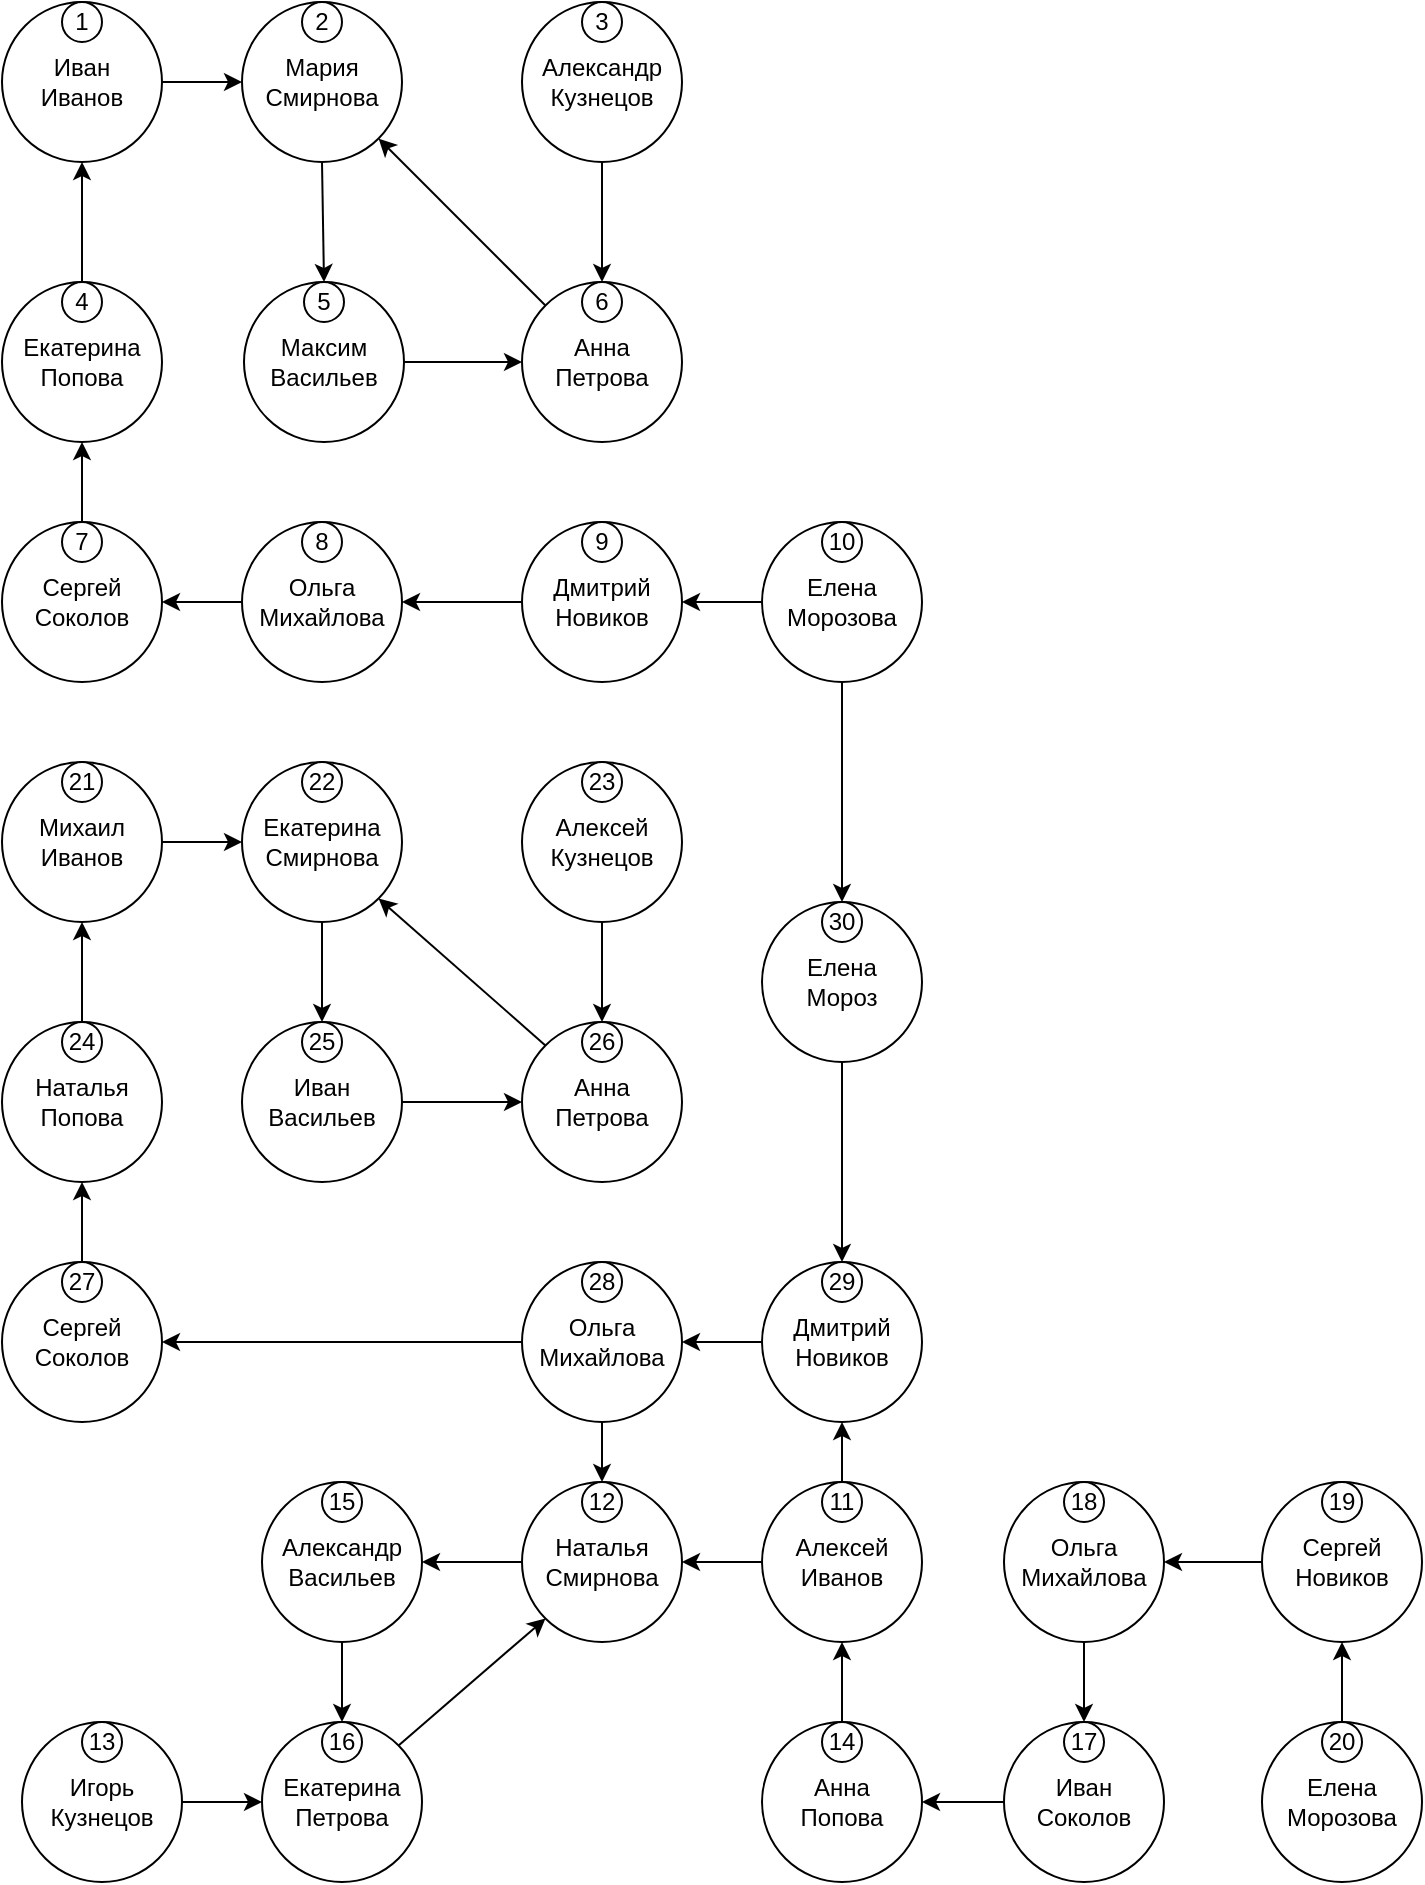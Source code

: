 <mxfile version="24.2.5" type="device" pages="4">
  <diagram name="Дружит С" id="t1aFxxaYVWaiZkpkrYtn">
    <mxGraphModel dx="2206" dy="1286" grid="1" gridSize="10" guides="1" tooltips="1" connect="1" arrows="1" fold="1" page="1" pageScale="1" pageWidth="827" pageHeight="1169" math="0" shadow="0">
      <root>
        <mxCell id="0" />
        <mxCell id="1" parent="0" />
        <mxCell id="rCrvyMO-_q0wt2D4Nwb6-62" value="" style="group;movable=0;resizable=0;rotatable=0;deletable=0;editable=0;locked=1;connectable=0;" vertex="1" connectable="0" parent="1">
          <mxGeometry x="20" y="20" width="710" height="940" as="geometry" />
        </mxCell>
        <mxCell id="5BZwUSSOYSfOxqoJ1sX4-1" value="" style="group" vertex="1" connectable="0" parent="rCrvyMO-_q0wt2D4Nwb6-62">
          <mxGeometry x="120" width="80" height="80" as="geometry" />
        </mxCell>
        <mxCell id="5BZwUSSOYSfOxqoJ1sX4-2" value="Мария&lt;div&gt;Смирнова&lt;/div&gt;" style="ellipse;whiteSpace=wrap;html=1;aspect=fixed;container=0;" vertex="1" parent="5BZwUSSOYSfOxqoJ1sX4-1">
          <mxGeometry width="80" height="80" as="geometry" />
        </mxCell>
        <mxCell id="5BZwUSSOYSfOxqoJ1sX4-3" value="2" style="ellipse;whiteSpace=wrap;html=1;aspect=fixed;" vertex="1" parent="5BZwUSSOYSfOxqoJ1sX4-1">
          <mxGeometry x="30" width="20" height="20" as="geometry" />
        </mxCell>
        <mxCell id="5BZwUSSOYSfOxqoJ1sX4-4" value="" style="group" vertex="1" connectable="0" parent="rCrvyMO-_q0wt2D4Nwb6-62">
          <mxGeometry width="80" height="80" as="geometry" />
        </mxCell>
        <mxCell id="5BZwUSSOYSfOxqoJ1sX4-5" value="Иван&lt;div&gt;Иванов&lt;/div&gt;" style="ellipse;whiteSpace=wrap;html=1;aspect=fixed;container=1;movable=1;resizable=1;rotatable=1;deletable=1;editable=1;locked=0;connectable=1;" vertex="1" parent="5BZwUSSOYSfOxqoJ1sX4-4">
          <mxGeometry width="80" height="80" as="geometry">
            <mxRectangle x="200" y="310" width="80" height="40" as="alternateBounds" />
          </mxGeometry>
        </mxCell>
        <mxCell id="5BZwUSSOYSfOxqoJ1sX4-6" value="1" style="ellipse;whiteSpace=wrap;html=1;aspect=fixed;" vertex="1" parent="5BZwUSSOYSfOxqoJ1sX4-4">
          <mxGeometry x="30" width="20" height="20" as="geometry" />
        </mxCell>
        <mxCell id="5BZwUSSOYSfOxqoJ1sX4-7" value="" style="group" vertex="1" connectable="0" parent="rCrvyMO-_q0wt2D4Nwb6-62">
          <mxGeometry y="140" width="80" height="80" as="geometry" />
        </mxCell>
        <mxCell id="5BZwUSSOYSfOxqoJ1sX4-8" value="Екатерина Попова" style="ellipse;whiteSpace=wrap;html=1;aspect=fixed;container=0;" vertex="1" parent="5BZwUSSOYSfOxqoJ1sX4-7">
          <mxGeometry width="80" height="80" as="geometry" />
        </mxCell>
        <mxCell id="5BZwUSSOYSfOxqoJ1sX4-9" value="4" style="ellipse;whiteSpace=wrap;html=1;aspect=fixed;" vertex="1" parent="5BZwUSSOYSfOxqoJ1sX4-7">
          <mxGeometry x="30" width="20" height="20" as="geometry" />
        </mxCell>
        <mxCell id="5BZwUSSOYSfOxqoJ1sX4-10" value="" style="group" vertex="1" connectable="0" parent="rCrvyMO-_q0wt2D4Nwb6-62">
          <mxGeometry x="260" width="80" height="80" as="geometry" />
        </mxCell>
        <mxCell id="5BZwUSSOYSfOxqoJ1sX4-11" value="Александр Кузнецов" style="ellipse;whiteSpace=wrap;html=1;aspect=fixed;container=0;" vertex="1" parent="5BZwUSSOYSfOxqoJ1sX4-10">
          <mxGeometry width="80" height="80" as="geometry" />
        </mxCell>
        <mxCell id="5BZwUSSOYSfOxqoJ1sX4-12" value="3" style="ellipse;whiteSpace=wrap;html=1;aspect=fixed;" vertex="1" parent="5BZwUSSOYSfOxqoJ1sX4-10">
          <mxGeometry x="30" width="20" height="20" as="geometry" />
        </mxCell>
        <mxCell id="5BZwUSSOYSfOxqoJ1sX4-13" value="" style="group" vertex="1" connectable="0" parent="rCrvyMO-_q0wt2D4Nwb6-62">
          <mxGeometry y="260" width="80" height="80" as="geometry" />
        </mxCell>
        <mxCell id="5BZwUSSOYSfOxqoJ1sX4-14" value="Сергей Соколов" style="ellipse;whiteSpace=wrap;html=1;aspect=fixed;container=0;" vertex="1" parent="5BZwUSSOYSfOxqoJ1sX4-13">
          <mxGeometry width="80" height="80" as="geometry" />
        </mxCell>
        <mxCell id="5BZwUSSOYSfOxqoJ1sX4-15" value="7" style="ellipse;whiteSpace=wrap;html=1;aspect=fixed;" vertex="1" parent="5BZwUSSOYSfOxqoJ1sX4-13">
          <mxGeometry x="30" width="20" height="20" as="geometry" />
        </mxCell>
        <mxCell id="5BZwUSSOYSfOxqoJ1sX4-16" value="П" style="group" vertex="1" connectable="0" parent="rCrvyMO-_q0wt2D4Nwb6-62">
          <mxGeometry x="121" y="140" width="80" height="80" as="geometry" />
        </mxCell>
        <mxCell id="5BZwUSSOYSfOxqoJ1sX4-17" value="Максим Васильев" style="ellipse;whiteSpace=wrap;html=1;aspect=fixed;container=0;" vertex="1" parent="5BZwUSSOYSfOxqoJ1sX4-16">
          <mxGeometry width="80" height="80" as="geometry" />
        </mxCell>
        <mxCell id="5BZwUSSOYSfOxqoJ1sX4-18" value="5" style="ellipse;whiteSpace=wrap;html=1;aspect=fixed;" vertex="1" parent="5BZwUSSOYSfOxqoJ1sX4-16">
          <mxGeometry x="30" width="20" height="20" as="geometry" />
        </mxCell>
        <mxCell id="5BZwUSSOYSfOxqoJ1sX4-19" value="" style="group" vertex="1" connectable="0" parent="rCrvyMO-_q0wt2D4Nwb6-62">
          <mxGeometry x="260" y="140" width="80" height="80" as="geometry" />
        </mxCell>
        <mxCell id="5BZwUSSOYSfOxqoJ1sX4-20" value="Анна&lt;div&gt;Петрова&lt;br&gt;&lt;/div&gt;" style="ellipse;whiteSpace=wrap;html=1;aspect=fixed;container=0;" vertex="1" parent="5BZwUSSOYSfOxqoJ1sX4-19">
          <mxGeometry width="80" height="80" as="geometry" />
        </mxCell>
        <mxCell id="5BZwUSSOYSfOxqoJ1sX4-21" value="6" style="ellipse;whiteSpace=wrap;html=1;aspect=fixed;" vertex="1" parent="5BZwUSSOYSfOxqoJ1sX4-19">
          <mxGeometry x="30" width="20" height="20" as="geometry" />
        </mxCell>
        <mxCell id="4udN8GL-L_HQCWTWzwoZ-1" value="" style="group" vertex="1" connectable="0" parent="rCrvyMO-_q0wt2D4Nwb6-62">
          <mxGeometry x="260" y="260" width="80" height="80" as="geometry" />
        </mxCell>
        <mxCell id="4udN8GL-L_HQCWTWzwoZ-2" value="Дмитрий Новиков" style="ellipse;whiteSpace=wrap;html=1;aspect=fixed;container=0;" vertex="1" parent="4udN8GL-L_HQCWTWzwoZ-1">
          <mxGeometry width="80" height="80" as="geometry" />
        </mxCell>
        <mxCell id="4udN8GL-L_HQCWTWzwoZ-3" value="9" style="ellipse;whiteSpace=wrap;html=1;aspect=fixed;" vertex="1" parent="4udN8GL-L_HQCWTWzwoZ-1">
          <mxGeometry x="30" width="20" height="20" as="geometry" />
        </mxCell>
        <mxCell id="4udN8GL-L_HQCWTWzwoZ-4" value="" style="group" vertex="1" connectable="0" parent="rCrvyMO-_q0wt2D4Nwb6-62">
          <mxGeometry x="380" y="260" width="80" height="80" as="geometry" />
        </mxCell>
        <mxCell id="4udN8GL-L_HQCWTWzwoZ-5" value="Елена Морозова" style="ellipse;whiteSpace=wrap;html=1;aspect=fixed;container=0;" vertex="1" parent="4udN8GL-L_HQCWTWzwoZ-4">
          <mxGeometry width="80" height="80" as="geometry" />
        </mxCell>
        <mxCell id="4udN8GL-L_HQCWTWzwoZ-6" value="10" style="ellipse;whiteSpace=wrap;html=1;aspect=fixed;" vertex="1" parent="4udN8GL-L_HQCWTWzwoZ-4">
          <mxGeometry x="30" width="20" height="20" as="geometry" />
        </mxCell>
        <mxCell id="4udN8GL-L_HQCWTWzwoZ-7" value="" style="group" vertex="1" connectable="0" parent="rCrvyMO-_q0wt2D4Nwb6-62">
          <mxGeometry x="120" y="260" width="80" height="80" as="geometry" />
        </mxCell>
        <mxCell id="4udN8GL-L_HQCWTWzwoZ-8" value="Ольга Михайлова" style="ellipse;whiteSpace=wrap;html=1;aspect=fixed;container=0;" vertex="1" parent="4udN8GL-L_HQCWTWzwoZ-7">
          <mxGeometry width="80" height="80" as="geometry" />
        </mxCell>
        <mxCell id="4udN8GL-L_HQCWTWzwoZ-9" value="8" style="ellipse;whiteSpace=wrap;html=1;aspect=fixed;" vertex="1" parent="4udN8GL-L_HQCWTWzwoZ-7">
          <mxGeometry x="30" width="20" height="20" as="geometry" />
        </mxCell>
        <mxCell id="4udN8GL-L_HQCWTWzwoZ-10" value="" style="group" vertex="1" connectable="0" parent="rCrvyMO-_q0wt2D4Nwb6-62">
          <mxGeometry x="380" y="740" width="80" height="80" as="geometry" />
        </mxCell>
        <mxCell id="4udN8GL-L_HQCWTWzwoZ-11" value="Алексей Иванов" style="ellipse;whiteSpace=wrap;html=1;aspect=fixed;container=0;" vertex="1" parent="4udN8GL-L_HQCWTWzwoZ-10">
          <mxGeometry width="80" height="80" as="geometry" />
        </mxCell>
        <mxCell id="4udN8GL-L_HQCWTWzwoZ-12" value="11" style="ellipse;whiteSpace=wrap;html=1;aspect=fixed;" vertex="1" parent="4udN8GL-L_HQCWTWzwoZ-10">
          <mxGeometry x="30" width="20" height="20" as="geometry" />
        </mxCell>
        <mxCell id="4udN8GL-L_HQCWTWzwoZ-13" value="" style="group" vertex="1" connectable="0" parent="rCrvyMO-_q0wt2D4Nwb6-62">
          <mxGeometry x="260" y="740" width="80" height="80" as="geometry" />
        </mxCell>
        <mxCell id="4udN8GL-L_HQCWTWzwoZ-14" value="Наталья Смирнова" style="ellipse;whiteSpace=wrap;html=1;aspect=fixed;container=0;" vertex="1" parent="4udN8GL-L_HQCWTWzwoZ-13">
          <mxGeometry width="80" height="80" as="geometry" />
        </mxCell>
        <mxCell id="4udN8GL-L_HQCWTWzwoZ-15" value="12" style="ellipse;whiteSpace=wrap;html=1;aspect=fixed;" vertex="1" parent="4udN8GL-L_HQCWTWzwoZ-13">
          <mxGeometry x="30" width="20" height="20" as="geometry" />
        </mxCell>
        <mxCell id="4udN8GL-L_HQCWTWzwoZ-16" value="" style="group" vertex="1" connectable="0" parent="rCrvyMO-_q0wt2D4Nwb6-62">
          <mxGeometry x="10" y="860" width="80" height="80" as="geometry" />
        </mxCell>
        <mxCell id="4udN8GL-L_HQCWTWzwoZ-17" value="Игорь Кузнецов" style="ellipse;whiteSpace=wrap;html=1;aspect=fixed;container=0;" vertex="1" parent="4udN8GL-L_HQCWTWzwoZ-16">
          <mxGeometry width="80" height="80" as="geometry" />
        </mxCell>
        <mxCell id="4udN8GL-L_HQCWTWzwoZ-18" value="13" style="ellipse;whiteSpace=wrap;html=1;aspect=fixed;" vertex="1" parent="4udN8GL-L_HQCWTWzwoZ-16">
          <mxGeometry x="30" width="20" height="20" as="geometry" />
        </mxCell>
        <mxCell id="4udN8GL-L_HQCWTWzwoZ-19" value="" style="group" vertex="1" connectable="0" parent="rCrvyMO-_q0wt2D4Nwb6-62">
          <mxGeometry x="380" y="860" width="80" height="80" as="geometry" />
        </mxCell>
        <mxCell id="4udN8GL-L_HQCWTWzwoZ-20" value="Анна&lt;div&gt;Попова&lt;/div&gt;" style="ellipse;whiteSpace=wrap;html=1;aspect=fixed;container=0;" vertex="1" parent="4udN8GL-L_HQCWTWzwoZ-19">
          <mxGeometry width="80" height="80" as="geometry" />
        </mxCell>
        <mxCell id="4udN8GL-L_HQCWTWzwoZ-21" value="14" style="ellipse;whiteSpace=wrap;html=1;aspect=fixed;" vertex="1" parent="4udN8GL-L_HQCWTWzwoZ-19">
          <mxGeometry x="30" width="20" height="20" as="geometry" />
        </mxCell>
        <mxCell id="4udN8GL-L_HQCWTWzwoZ-22" value="" style="group" vertex="1" connectable="0" parent="rCrvyMO-_q0wt2D4Nwb6-62">
          <mxGeometry x="130" y="740" width="80" height="80" as="geometry" />
        </mxCell>
        <mxCell id="4udN8GL-L_HQCWTWzwoZ-23" value="Александр Васильев" style="ellipse;whiteSpace=wrap;html=1;aspect=fixed;container=0;" vertex="1" parent="4udN8GL-L_HQCWTWzwoZ-22">
          <mxGeometry width="80" height="80" as="geometry" />
        </mxCell>
        <mxCell id="4udN8GL-L_HQCWTWzwoZ-24" value="15" style="ellipse;whiteSpace=wrap;html=1;aspect=fixed;" vertex="1" parent="4udN8GL-L_HQCWTWzwoZ-22">
          <mxGeometry x="30" width="20" height="20" as="geometry" />
        </mxCell>
        <mxCell id="s0a9IcQEDq-eL0me1gnV-1" value="" style="group" vertex="1" connectable="0" parent="rCrvyMO-_q0wt2D4Nwb6-62">
          <mxGeometry x="130" y="860" width="80" height="80" as="geometry" />
        </mxCell>
        <mxCell id="s0a9IcQEDq-eL0me1gnV-2" value="Екатерина Петрова" style="ellipse;whiteSpace=wrap;html=1;aspect=fixed;container=0;" vertex="1" parent="s0a9IcQEDq-eL0me1gnV-1">
          <mxGeometry width="80" height="80" as="geometry" />
        </mxCell>
        <mxCell id="s0a9IcQEDq-eL0me1gnV-3" value="16" style="ellipse;whiteSpace=wrap;html=1;aspect=fixed;" vertex="1" parent="s0a9IcQEDq-eL0me1gnV-1">
          <mxGeometry x="30" width="20" height="20" as="geometry" />
        </mxCell>
        <mxCell id="s0a9IcQEDq-eL0me1gnV-4" value="" style="group" vertex="1" connectable="0" parent="rCrvyMO-_q0wt2D4Nwb6-62">
          <mxGeometry x="501" y="860" width="80" height="80" as="geometry" />
        </mxCell>
        <mxCell id="s0a9IcQEDq-eL0me1gnV-5" value="Иван Соколов" style="ellipse;whiteSpace=wrap;html=1;aspect=fixed;container=0;" vertex="1" parent="s0a9IcQEDq-eL0me1gnV-4">
          <mxGeometry width="80" height="80" as="geometry" />
        </mxCell>
        <mxCell id="s0a9IcQEDq-eL0me1gnV-6" value="17" style="ellipse;whiteSpace=wrap;html=1;aspect=fixed;" vertex="1" parent="s0a9IcQEDq-eL0me1gnV-4">
          <mxGeometry x="30" width="20" height="20" as="geometry" />
        </mxCell>
        <mxCell id="s0a9IcQEDq-eL0me1gnV-7" value="" style="group" vertex="1" connectable="0" parent="rCrvyMO-_q0wt2D4Nwb6-62">
          <mxGeometry x="501" y="740" width="80" height="80" as="geometry" />
        </mxCell>
        <mxCell id="s0a9IcQEDq-eL0me1gnV-8" value="Ольга Михайлова" style="ellipse;whiteSpace=wrap;html=1;aspect=fixed;container=0;" vertex="1" parent="s0a9IcQEDq-eL0me1gnV-7">
          <mxGeometry width="80" height="80" as="geometry" />
        </mxCell>
        <mxCell id="s0a9IcQEDq-eL0me1gnV-9" value="18" style="ellipse;whiteSpace=wrap;html=1;aspect=fixed;" vertex="1" parent="s0a9IcQEDq-eL0me1gnV-7">
          <mxGeometry x="30" width="20" height="20" as="geometry" />
        </mxCell>
        <mxCell id="s0a9IcQEDq-eL0me1gnV-10" value="" style="group" vertex="1" connectable="0" parent="rCrvyMO-_q0wt2D4Nwb6-62">
          <mxGeometry x="630" y="740" width="80" height="80" as="geometry" />
        </mxCell>
        <mxCell id="s0a9IcQEDq-eL0me1gnV-11" value="Сергей Новиков" style="ellipse;whiteSpace=wrap;html=1;aspect=fixed;container=0;" vertex="1" parent="s0a9IcQEDq-eL0me1gnV-10">
          <mxGeometry width="80" height="80" as="geometry" />
        </mxCell>
        <mxCell id="s0a9IcQEDq-eL0me1gnV-12" value="19" style="ellipse;whiteSpace=wrap;html=1;aspect=fixed;" vertex="1" parent="s0a9IcQEDq-eL0me1gnV-10">
          <mxGeometry x="30" width="20" height="20" as="geometry" />
        </mxCell>
        <mxCell id="s0a9IcQEDq-eL0me1gnV-13" value="" style="group" vertex="1" connectable="0" parent="rCrvyMO-_q0wt2D4Nwb6-62">
          <mxGeometry x="630" y="860" width="80" height="80" as="geometry" />
        </mxCell>
        <mxCell id="s0a9IcQEDq-eL0me1gnV-14" value="Елена Морозова" style="ellipse;whiteSpace=wrap;html=1;aspect=fixed;container=0;" vertex="1" parent="s0a9IcQEDq-eL0me1gnV-13">
          <mxGeometry width="80" height="80" as="geometry" />
        </mxCell>
        <mxCell id="s0a9IcQEDq-eL0me1gnV-15" value="20" style="ellipse;whiteSpace=wrap;html=1;aspect=fixed;" vertex="1" parent="s0a9IcQEDq-eL0me1gnV-13">
          <mxGeometry x="30" width="20" height="20" as="geometry" />
        </mxCell>
        <mxCell id="s0a9IcQEDq-eL0me1gnV-16" value="" style="group" vertex="1" connectable="0" parent="rCrvyMO-_q0wt2D4Nwb6-62">
          <mxGeometry y="380" width="80" height="80" as="geometry" />
        </mxCell>
        <mxCell id="s0a9IcQEDq-eL0me1gnV-17" value="Михаил Иванов" style="ellipse;whiteSpace=wrap;html=1;aspect=fixed;container=0;" vertex="1" parent="s0a9IcQEDq-eL0me1gnV-16">
          <mxGeometry width="80" height="80" as="geometry" />
        </mxCell>
        <mxCell id="s0a9IcQEDq-eL0me1gnV-18" value="21" style="ellipse;whiteSpace=wrap;html=1;aspect=fixed;" vertex="1" parent="s0a9IcQEDq-eL0me1gnV-16">
          <mxGeometry x="30" width="20" height="20" as="geometry" />
        </mxCell>
        <mxCell id="rCrvyMO-_q0wt2D4Nwb6-1" value="" style="group" vertex="1" connectable="0" parent="rCrvyMO-_q0wt2D4Nwb6-62">
          <mxGeometry x="120" y="380" width="80" height="80" as="geometry" />
        </mxCell>
        <mxCell id="rCrvyMO-_q0wt2D4Nwb6-2" value="Екатерина Смирнова" style="ellipse;whiteSpace=wrap;html=1;aspect=fixed;container=0;" vertex="1" parent="rCrvyMO-_q0wt2D4Nwb6-1">
          <mxGeometry width="80" height="80" as="geometry" />
        </mxCell>
        <mxCell id="rCrvyMO-_q0wt2D4Nwb6-3" value="22" style="ellipse;whiteSpace=wrap;html=1;aspect=fixed;" vertex="1" parent="rCrvyMO-_q0wt2D4Nwb6-1">
          <mxGeometry x="30" width="20" height="20" as="geometry" />
        </mxCell>
        <mxCell id="rCrvyMO-_q0wt2D4Nwb6-4" value="" style="group" vertex="1" connectable="0" parent="rCrvyMO-_q0wt2D4Nwb6-62">
          <mxGeometry x="260" y="380" width="80" height="80" as="geometry" />
        </mxCell>
        <mxCell id="rCrvyMO-_q0wt2D4Nwb6-5" value="Алексей Кузнецов" style="ellipse;whiteSpace=wrap;html=1;aspect=fixed;container=0;" vertex="1" parent="rCrvyMO-_q0wt2D4Nwb6-4">
          <mxGeometry width="80" height="80" as="geometry" />
        </mxCell>
        <mxCell id="rCrvyMO-_q0wt2D4Nwb6-6" value="23" style="ellipse;whiteSpace=wrap;html=1;aspect=fixed;" vertex="1" parent="rCrvyMO-_q0wt2D4Nwb6-4">
          <mxGeometry x="30" width="20" height="20" as="geometry" />
        </mxCell>
        <mxCell id="rCrvyMO-_q0wt2D4Nwb6-7" value="" style="group" vertex="1" connectable="0" parent="rCrvyMO-_q0wt2D4Nwb6-62">
          <mxGeometry y="510" width="80" height="80" as="geometry" />
        </mxCell>
        <mxCell id="rCrvyMO-_q0wt2D4Nwb6-8" value="Наталья Попова" style="ellipse;whiteSpace=wrap;html=1;aspect=fixed;container=0;" vertex="1" parent="rCrvyMO-_q0wt2D4Nwb6-7">
          <mxGeometry width="80" height="80" as="geometry" />
        </mxCell>
        <mxCell id="rCrvyMO-_q0wt2D4Nwb6-9" value="24" style="ellipse;whiteSpace=wrap;html=1;aspect=fixed;" vertex="1" parent="rCrvyMO-_q0wt2D4Nwb6-7">
          <mxGeometry x="30" width="20" height="20" as="geometry" />
        </mxCell>
        <mxCell id="rCrvyMO-_q0wt2D4Nwb6-10" value="" style="group" vertex="1" connectable="0" parent="rCrvyMO-_q0wt2D4Nwb6-62">
          <mxGeometry x="120" y="510" width="80" height="80" as="geometry" />
        </mxCell>
        <mxCell id="rCrvyMO-_q0wt2D4Nwb6-11" value="Иван Васильев" style="ellipse;whiteSpace=wrap;html=1;aspect=fixed;container=0;" vertex="1" parent="rCrvyMO-_q0wt2D4Nwb6-10">
          <mxGeometry width="80" height="80" as="geometry" />
        </mxCell>
        <mxCell id="rCrvyMO-_q0wt2D4Nwb6-12" value="25" style="ellipse;whiteSpace=wrap;html=1;aspect=fixed;" vertex="1" parent="rCrvyMO-_q0wt2D4Nwb6-10">
          <mxGeometry x="30" width="20" height="20" as="geometry" />
        </mxCell>
        <mxCell id="rCrvyMO-_q0wt2D4Nwb6-13" value="" style="group" vertex="1" connectable="0" parent="rCrvyMO-_q0wt2D4Nwb6-62">
          <mxGeometry x="260" y="510" width="80" height="80" as="geometry" />
        </mxCell>
        <mxCell id="rCrvyMO-_q0wt2D4Nwb6-14" value="Анна&lt;div&gt;Петрова&lt;/div&gt;" style="ellipse;whiteSpace=wrap;html=1;aspect=fixed;container=0;" vertex="1" parent="rCrvyMO-_q0wt2D4Nwb6-13">
          <mxGeometry width="80" height="80" as="geometry" />
        </mxCell>
        <mxCell id="rCrvyMO-_q0wt2D4Nwb6-15" value="26" style="ellipse;whiteSpace=wrap;html=1;aspect=fixed;" vertex="1" parent="rCrvyMO-_q0wt2D4Nwb6-13">
          <mxGeometry x="30" width="20" height="20" as="geometry" />
        </mxCell>
        <mxCell id="rCrvyMO-_q0wt2D4Nwb6-16" value="" style="group" vertex="1" connectable="0" parent="rCrvyMO-_q0wt2D4Nwb6-62">
          <mxGeometry y="630" width="80" height="80" as="geometry" />
        </mxCell>
        <mxCell id="rCrvyMO-_q0wt2D4Nwb6-17" value="Сергей Соколов" style="ellipse;whiteSpace=wrap;html=1;aspect=fixed;container=0;" vertex="1" parent="rCrvyMO-_q0wt2D4Nwb6-16">
          <mxGeometry width="80" height="80" as="geometry" />
        </mxCell>
        <mxCell id="rCrvyMO-_q0wt2D4Nwb6-18" value="27" style="ellipse;whiteSpace=wrap;html=1;aspect=fixed;" vertex="1" parent="rCrvyMO-_q0wt2D4Nwb6-16">
          <mxGeometry x="30" width="20" height="20" as="geometry" />
        </mxCell>
        <mxCell id="rCrvyMO-_q0wt2D4Nwb6-19" value="" style="group" vertex="1" connectable="0" parent="rCrvyMO-_q0wt2D4Nwb6-62">
          <mxGeometry x="260" y="630" width="80" height="80" as="geometry" />
        </mxCell>
        <mxCell id="rCrvyMO-_q0wt2D4Nwb6-20" value="Ольга Михайлова" style="ellipse;whiteSpace=wrap;html=1;aspect=fixed;container=0;" vertex="1" parent="rCrvyMO-_q0wt2D4Nwb6-19">
          <mxGeometry width="80" height="80" as="geometry" />
        </mxCell>
        <mxCell id="rCrvyMO-_q0wt2D4Nwb6-21" value="28" style="ellipse;whiteSpace=wrap;html=1;aspect=fixed;" vertex="1" parent="rCrvyMO-_q0wt2D4Nwb6-19">
          <mxGeometry x="30" width="20" height="20" as="geometry" />
        </mxCell>
        <mxCell id="rCrvyMO-_q0wt2D4Nwb6-22" value="" style="group" vertex="1" connectable="0" parent="rCrvyMO-_q0wt2D4Nwb6-62">
          <mxGeometry x="380" y="630" width="80" height="80" as="geometry" />
        </mxCell>
        <mxCell id="rCrvyMO-_q0wt2D4Nwb6-23" value="Дмитрий Новиков" style="ellipse;whiteSpace=wrap;html=1;aspect=fixed;container=0;" vertex="1" parent="rCrvyMO-_q0wt2D4Nwb6-22">
          <mxGeometry width="80" height="80" as="geometry" />
        </mxCell>
        <mxCell id="rCrvyMO-_q0wt2D4Nwb6-24" value="29" style="ellipse;whiteSpace=wrap;html=1;aspect=fixed;" vertex="1" parent="rCrvyMO-_q0wt2D4Nwb6-22">
          <mxGeometry x="30" width="20" height="20" as="geometry" />
        </mxCell>
        <mxCell id="rCrvyMO-_q0wt2D4Nwb6-25" value="" style="group" vertex="1" connectable="0" parent="rCrvyMO-_q0wt2D4Nwb6-62">
          <mxGeometry x="380" y="450" width="80" height="80" as="geometry" />
        </mxCell>
        <mxCell id="rCrvyMO-_q0wt2D4Nwb6-26" value="Елена&lt;div&gt;Мороз&lt;/div&gt;" style="ellipse;whiteSpace=wrap;html=1;aspect=fixed;container=0;" vertex="1" parent="rCrvyMO-_q0wt2D4Nwb6-25">
          <mxGeometry width="80" height="80" as="geometry" />
        </mxCell>
        <mxCell id="rCrvyMO-_q0wt2D4Nwb6-27" value="30" style="ellipse;whiteSpace=wrap;html=1;aspect=fixed;" vertex="1" parent="rCrvyMO-_q0wt2D4Nwb6-25">
          <mxGeometry x="30" width="20" height="20" as="geometry" />
        </mxCell>
        <mxCell id="rCrvyMO-_q0wt2D4Nwb6-28" value="" style="endArrow=classic;html=1;rounded=0;exitX=1;exitY=0.5;exitDx=0;exitDy=0;entryX=0;entryY=0.5;entryDx=0;entryDy=0;" edge="1" parent="rCrvyMO-_q0wt2D4Nwb6-62" source="5BZwUSSOYSfOxqoJ1sX4-5" target="5BZwUSSOYSfOxqoJ1sX4-2">
          <mxGeometry width="50" height="50" relative="1" as="geometry">
            <mxPoint x="80" y="150" as="sourcePoint" />
            <mxPoint x="130" y="100" as="targetPoint" />
          </mxGeometry>
        </mxCell>
        <mxCell id="rCrvyMO-_q0wt2D4Nwb6-29" value="" style="endArrow=classic;html=1;rounded=0;exitX=0.5;exitY=1;exitDx=0;exitDy=0;entryX=0.5;entryY=0;entryDx=0;entryDy=0;" edge="1" parent="rCrvyMO-_q0wt2D4Nwb6-62" source="5BZwUSSOYSfOxqoJ1sX4-2" target="5BZwUSSOYSfOxqoJ1sX4-17">
          <mxGeometry width="50" height="50" relative="1" as="geometry">
            <mxPoint x="260" y="170" as="sourcePoint" />
            <mxPoint x="310" y="120" as="targetPoint" />
          </mxGeometry>
        </mxCell>
        <mxCell id="rCrvyMO-_q0wt2D4Nwb6-30" value="" style="endArrow=classic;html=1;rounded=0;exitX=0.5;exitY=1;exitDx=0;exitDy=0;entryX=0.5;entryY=0;entryDx=0;entryDy=0;" edge="1" parent="rCrvyMO-_q0wt2D4Nwb6-62" source="5BZwUSSOYSfOxqoJ1sX4-11" target="5BZwUSSOYSfOxqoJ1sX4-21">
          <mxGeometry width="50" height="50" relative="1" as="geometry">
            <mxPoint x="440" y="180" as="sourcePoint" />
            <mxPoint x="490" y="130" as="targetPoint" />
          </mxGeometry>
        </mxCell>
        <mxCell id="rCrvyMO-_q0wt2D4Nwb6-31" value="" style="endArrow=classic;html=1;rounded=0;exitX=0.5;exitY=0;exitDx=0;exitDy=0;entryX=0.5;entryY=1;entryDx=0;entryDy=0;" edge="1" parent="rCrvyMO-_q0wt2D4Nwb6-62" source="5BZwUSSOYSfOxqoJ1sX4-8" target="5BZwUSSOYSfOxqoJ1sX4-5">
          <mxGeometry width="50" height="50" relative="1" as="geometry">
            <mxPoint x="410" y="160" as="sourcePoint" />
            <mxPoint x="460" y="110" as="targetPoint" />
          </mxGeometry>
        </mxCell>
        <mxCell id="rCrvyMO-_q0wt2D4Nwb6-32" value="" style="endArrow=classic;html=1;rounded=0;exitX=1;exitY=0.5;exitDx=0;exitDy=0;entryX=0;entryY=0.5;entryDx=0;entryDy=0;" edge="1" parent="rCrvyMO-_q0wt2D4Nwb6-62" source="5BZwUSSOYSfOxqoJ1sX4-17" target="5BZwUSSOYSfOxqoJ1sX4-20">
          <mxGeometry width="50" height="50" relative="1" as="geometry">
            <mxPoint x="430" y="160" as="sourcePoint" />
            <mxPoint x="480" y="110" as="targetPoint" />
          </mxGeometry>
        </mxCell>
        <mxCell id="rCrvyMO-_q0wt2D4Nwb6-33" value="" style="endArrow=classic;html=1;rounded=0;exitX=0;exitY=0;exitDx=0;exitDy=0;entryX=1;entryY=1;entryDx=0;entryDy=0;" edge="1" parent="rCrvyMO-_q0wt2D4Nwb6-62" source="5BZwUSSOYSfOxqoJ1sX4-20" target="5BZwUSSOYSfOxqoJ1sX4-2">
          <mxGeometry width="50" height="50" relative="1" as="geometry">
            <mxPoint x="450" y="160" as="sourcePoint" />
            <mxPoint x="500" y="110" as="targetPoint" />
          </mxGeometry>
        </mxCell>
        <mxCell id="rCrvyMO-_q0wt2D4Nwb6-34" value="" style="endArrow=classic;html=1;rounded=0;exitX=0.5;exitY=0;exitDx=0;exitDy=0;entryX=0.5;entryY=1;entryDx=0;entryDy=0;" edge="1" parent="rCrvyMO-_q0wt2D4Nwb6-62" source="5BZwUSSOYSfOxqoJ1sX4-15" target="5BZwUSSOYSfOxqoJ1sX4-8">
          <mxGeometry width="50" height="50" relative="1" as="geometry">
            <mxPoint x="120" y="300" as="sourcePoint" />
            <mxPoint x="170" y="250" as="targetPoint" />
          </mxGeometry>
        </mxCell>
        <mxCell id="rCrvyMO-_q0wt2D4Nwb6-35" value="" style="endArrow=classic;html=1;rounded=0;entryX=1;entryY=0.5;entryDx=0;entryDy=0;exitX=0;exitY=0.5;exitDx=0;exitDy=0;" edge="1" parent="rCrvyMO-_q0wt2D4Nwb6-62" source="4udN8GL-L_HQCWTWzwoZ-8" target="5BZwUSSOYSfOxqoJ1sX4-14">
          <mxGeometry width="50" height="50" relative="1" as="geometry">
            <mxPoint x="300" y="340" as="sourcePoint" />
            <mxPoint x="350" y="290" as="targetPoint" />
          </mxGeometry>
        </mxCell>
        <mxCell id="rCrvyMO-_q0wt2D4Nwb6-36" value="" style="endArrow=classic;html=1;rounded=0;entryX=1;entryY=0.5;entryDx=0;entryDy=0;exitX=0;exitY=0.5;exitDx=0;exitDy=0;" edge="1" parent="rCrvyMO-_q0wt2D4Nwb6-62" source="4udN8GL-L_HQCWTWzwoZ-2" target="4udN8GL-L_HQCWTWzwoZ-8">
          <mxGeometry width="50" height="50" relative="1" as="geometry">
            <mxPoint x="210" y="410" as="sourcePoint" />
            <mxPoint x="260" y="360" as="targetPoint" />
          </mxGeometry>
        </mxCell>
        <mxCell id="rCrvyMO-_q0wt2D4Nwb6-37" value="" style="endArrow=classic;html=1;rounded=0;entryX=1;entryY=0.5;entryDx=0;entryDy=0;" edge="1" parent="rCrvyMO-_q0wt2D4Nwb6-62" source="4udN8GL-L_HQCWTWzwoZ-5" target="4udN8GL-L_HQCWTWzwoZ-2">
          <mxGeometry width="50" height="50" relative="1" as="geometry">
            <mxPoint x="390" y="260" as="sourcePoint" />
            <mxPoint x="440" y="210" as="targetPoint" />
          </mxGeometry>
        </mxCell>
        <mxCell id="rCrvyMO-_q0wt2D4Nwb6-38" value="" style="endArrow=classic;html=1;rounded=0;exitX=0;exitY=0.5;exitDx=0;exitDy=0;entryX=1;entryY=0.5;entryDx=0;entryDy=0;" edge="1" parent="rCrvyMO-_q0wt2D4Nwb6-62" source="4udN8GL-L_HQCWTWzwoZ-11" target="4udN8GL-L_HQCWTWzwoZ-14">
          <mxGeometry width="50" height="50" relative="1" as="geometry">
            <mxPoint x="580" y="850" as="sourcePoint" />
            <mxPoint x="630" y="800" as="targetPoint" />
          </mxGeometry>
        </mxCell>
        <mxCell id="rCrvyMO-_q0wt2D4Nwb6-39" value="" style="endArrow=classic;html=1;rounded=0;exitX=0;exitY=0.5;exitDx=0;exitDy=0;entryX=1;entryY=0.5;entryDx=0;entryDy=0;" edge="1" parent="rCrvyMO-_q0wt2D4Nwb6-62" source="4udN8GL-L_HQCWTWzwoZ-14" target="4udN8GL-L_HQCWTWzwoZ-23">
          <mxGeometry width="50" height="50" relative="1" as="geometry">
            <mxPoint x="380" y="750" as="sourcePoint" />
            <mxPoint x="430" y="700" as="targetPoint" />
          </mxGeometry>
        </mxCell>
        <mxCell id="rCrvyMO-_q0wt2D4Nwb6-40" value="" style="endArrow=classic;html=1;rounded=0;exitX=1;exitY=0.5;exitDx=0;exitDy=0;entryX=0;entryY=0.5;entryDx=0;entryDy=0;" edge="1" parent="rCrvyMO-_q0wt2D4Nwb6-62" source="4udN8GL-L_HQCWTWzwoZ-17" target="s0a9IcQEDq-eL0me1gnV-2">
          <mxGeometry width="50" height="50" relative="1" as="geometry">
            <mxPoint x="250" y="920" as="sourcePoint" />
            <mxPoint x="140" y="890" as="targetPoint" />
          </mxGeometry>
        </mxCell>
        <mxCell id="rCrvyMO-_q0wt2D4Nwb6-41" value="" style="endArrow=classic;html=1;rounded=0;exitX=0.5;exitY=0;exitDx=0;exitDy=0;" edge="1" parent="rCrvyMO-_q0wt2D4Nwb6-62" source="4udN8GL-L_HQCWTWzwoZ-21" target="4udN8GL-L_HQCWTWzwoZ-11">
          <mxGeometry width="50" height="50" relative="1" as="geometry">
            <mxPoint x="580" y="920" as="sourcePoint" />
            <mxPoint x="630" y="870" as="targetPoint" />
          </mxGeometry>
        </mxCell>
        <mxCell id="rCrvyMO-_q0wt2D4Nwb6-42" value="" style="endArrow=classic;html=1;rounded=0;exitX=0.5;exitY=1;exitDx=0;exitDy=0;entryX=0.5;entryY=0;entryDx=0;entryDy=0;" edge="1" parent="rCrvyMO-_q0wt2D4Nwb6-62" source="4udN8GL-L_HQCWTWzwoZ-23" target="s0a9IcQEDq-eL0me1gnV-2">
          <mxGeometry width="50" height="50" relative="1" as="geometry">
            <mxPoint x="250" y="990" as="sourcePoint" />
            <mxPoint x="300" y="940" as="targetPoint" />
          </mxGeometry>
        </mxCell>
        <mxCell id="rCrvyMO-_q0wt2D4Nwb6-43" value="" style="endArrow=classic;html=1;rounded=0;exitX=1;exitY=0;exitDx=0;exitDy=0;entryX=0;entryY=1;entryDx=0;entryDy=0;" edge="1" parent="rCrvyMO-_q0wt2D4Nwb6-62" source="s0a9IcQEDq-eL0me1gnV-2" target="4udN8GL-L_HQCWTWzwoZ-14">
          <mxGeometry width="50" height="50" relative="1" as="geometry">
            <mxPoint x="290" y="960" as="sourcePoint" />
            <mxPoint x="340" y="910" as="targetPoint" />
          </mxGeometry>
        </mxCell>
        <mxCell id="rCrvyMO-_q0wt2D4Nwb6-44" value="" style="endArrow=classic;html=1;rounded=0;entryX=1;entryY=0.5;entryDx=0;entryDy=0;exitX=0;exitY=0.5;exitDx=0;exitDy=0;" edge="1" parent="rCrvyMO-_q0wt2D4Nwb6-62" source="s0a9IcQEDq-eL0me1gnV-5" target="4udN8GL-L_HQCWTWzwoZ-20">
          <mxGeometry width="50" height="50" relative="1" as="geometry">
            <mxPoint x="530" y="1070" as="sourcePoint" />
            <mxPoint x="580" y="1020" as="targetPoint" />
          </mxGeometry>
        </mxCell>
        <mxCell id="rCrvyMO-_q0wt2D4Nwb6-45" value="" style="endArrow=classic;html=1;rounded=0;exitX=0.5;exitY=1;exitDx=0;exitDy=0;" edge="1" parent="rCrvyMO-_q0wt2D4Nwb6-62" source="s0a9IcQEDq-eL0me1gnV-8" target="s0a9IcQEDq-eL0me1gnV-6">
          <mxGeometry width="50" height="50" relative="1" as="geometry">
            <mxPoint x="630" y="850" as="sourcePoint" />
            <mxPoint x="680" y="800" as="targetPoint" />
          </mxGeometry>
        </mxCell>
        <mxCell id="rCrvyMO-_q0wt2D4Nwb6-46" value="" style="endArrow=classic;html=1;rounded=0;entryX=1;entryY=0.5;entryDx=0;entryDy=0;exitX=0;exitY=0.5;exitDx=0;exitDy=0;" edge="1" parent="rCrvyMO-_q0wt2D4Nwb6-62" source="s0a9IcQEDq-eL0me1gnV-11" target="s0a9IcQEDq-eL0me1gnV-8">
          <mxGeometry width="50" height="50" relative="1" as="geometry">
            <mxPoint x="670" y="940" as="sourcePoint" />
            <mxPoint x="720" y="890" as="targetPoint" />
          </mxGeometry>
        </mxCell>
        <mxCell id="rCrvyMO-_q0wt2D4Nwb6-47" value="" style="endArrow=classic;html=1;rounded=0;entryX=0.5;entryY=1;entryDx=0;entryDy=0;exitX=0.5;exitY=0;exitDx=0;exitDy=0;" edge="1" parent="rCrvyMO-_q0wt2D4Nwb6-62" source="s0a9IcQEDq-eL0me1gnV-15" target="s0a9IcQEDq-eL0me1gnV-11">
          <mxGeometry width="50" height="50" relative="1" as="geometry">
            <mxPoint x="630" y="1040" as="sourcePoint" />
            <mxPoint x="680" y="990" as="targetPoint" />
          </mxGeometry>
        </mxCell>
        <mxCell id="rCrvyMO-_q0wt2D4Nwb6-48" value="" style="endArrow=classic;html=1;rounded=0;exitX=1;exitY=0.5;exitDx=0;exitDy=0;entryX=0;entryY=0.5;entryDx=0;entryDy=0;" edge="1" parent="rCrvyMO-_q0wt2D4Nwb6-62" source="s0a9IcQEDq-eL0me1gnV-17" target="rCrvyMO-_q0wt2D4Nwb6-2">
          <mxGeometry width="50" height="50" relative="1" as="geometry">
            <mxPoint x="440" y="500" as="sourcePoint" />
            <mxPoint x="490" y="450" as="targetPoint" />
          </mxGeometry>
        </mxCell>
        <mxCell id="rCrvyMO-_q0wt2D4Nwb6-49" value="" style="endArrow=classic;html=1;rounded=0;exitX=0.5;exitY=1;exitDx=0;exitDy=0;entryX=0.5;entryY=0;entryDx=0;entryDy=0;" edge="1" parent="rCrvyMO-_q0wt2D4Nwb6-62" source="rCrvyMO-_q0wt2D4Nwb6-2" target="rCrvyMO-_q0wt2D4Nwb6-12">
          <mxGeometry width="50" height="50" relative="1" as="geometry">
            <mxPoint x="440" y="480" as="sourcePoint" />
            <mxPoint x="490" y="430" as="targetPoint" />
          </mxGeometry>
        </mxCell>
        <mxCell id="rCrvyMO-_q0wt2D4Nwb6-50" value="" style="endArrow=classic;html=1;rounded=0;exitX=0.5;exitY=1;exitDx=0;exitDy=0;" edge="1" parent="rCrvyMO-_q0wt2D4Nwb6-62" source="rCrvyMO-_q0wt2D4Nwb6-5" target="rCrvyMO-_q0wt2D4Nwb6-15">
          <mxGeometry width="50" height="50" relative="1" as="geometry">
            <mxPoint x="520" y="560" as="sourcePoint" />
            <mxPoint x="570" y="510" as="targetPoint" />
          </mxGeometry>
        </mxCell>
        <mxCell id="rCrvyMO-_q0wt2D4Nwb6-51" value="" style="endArrow=classic;html=1;rounded=0;exitX=0.5;exitY=0;exitDx=0;exitDy=0;entryX=0.5;entryY=1;entryDx=0;entryDy=0;" edge="1" parent="rCrvyMO-_q0wt2D4Nwb6-62" source="rCrvyMO-_q0wt2D4Nwb6-9" target="s0a9IcQEDq-eL0me1gnV-17">
          <mxGeometry width="50" height="50" relative="1" as="geometry">
            <mxPoint x="410" y="510" as="sourcePoint" />
            <mxPoint x="460" y="460" as="targetPoint" />
          </mxGeometry>
        </mxCell>
        <mxCell id="rCrvyMO-_q0wt2D4Nwb6-52" value="" style="endArrow=classic;html=1;rounded=0;exitX=1;exitY=0.5;exitDx=0;exitDy=0;entryX=0;entryY=0.5;entryDx=0;entryDy=0;" edge="1" parent="rCrvyMO-_q0wt2D4Nwb6-62" source="rCrvyMO-_q0wt2D4Nwb6-11" target="rCrvyMO-_q0wt2D4Nwb6-14">
          <mxGeometry width="50" height="50" relative="1" as="geometry">
            <mxPoint x="580" y="550" as="sourcePoint" />
            <mxPoint x="630" y="500" as="targetPoint" />
          </mxGeometry>
        </mxCell>
        <mxCell id="rCrvyMO-_q0wt2D4Nwb6-53" value="" style="endArrow=classic;html=1;rounded=0;exitX=0;exitY=0;exitDx=0;exitDy=0;entryX=1;entryY=1;entryDx=0;entryDy=0;" edge="1" parent="rCrvyMO-_q0wt2D4Nwb6-62" source="rCrvyMO-_q0wt2D4Nwb6-14" target="rCrvyMO-_q0wt2D4Nwb6-2">
          <mxGeometry width="50" height="50" relative="1" as="geometry">
            <mxPoint x="470" y="530" as="sourcePoint" />
            <mxPoint x="520" y="480" as="targetPoint" />
          </mxGeometry>
        </mxCell>
        <mxCell id="rCrvyMO-_q0wt2D4Nwb6-54" value="" style="endArrow=classic;html=1;rounded=0;entryX=0.5;entryY=1;entryDx=0;entryDy=0;exitX=0.5;exitY=0;exitDx=0;exitDy=0;" edge="1" parent="rCrvyMO-_q0wt2D4Nwb6-62" source="rCrvyMO-_q0wt2D4Nwb6-18" target="rCrvyMO-_q0wt2D4Nwb6-8">
          <mxGeometry width="50" height="50" relative="1" as="geometry">
            <mxPoint x="510" y="640" as="sourcePoint" />
            <mxPoint x="560" y="590" as="targetPoint" />
          </mxGeometry>
        </mxCell>
        <mxCell id="rCrvyMO-_q0wt2D4Nwb6-55" value="" style="endArrow=classic;html=1;rounded=0;entryX=1;entryY=0.5;entryDx=0;entryDy=0;exitX=0;exitY=0.5;exitDx=0;exitDy=0;" edge="1" parent="rCrvyMO-_q0wt2D4Nwb6-62" source="rCrvyMO-_q0wt2D4Nwb6-20" target="rCrvyMO-_q0wt2D4Nwb6-17">
          <mxGeometry width="50" height="50" relative="1" as="geometry">
            <mxPoint x="180" y="680" as="sourcePoint" />
            <mxPoint x="230" y="630" as="targetPoint" />
          </mxGeometry>
        </mxCell>
        <mxCell id="rCrvyMO-_q0wt2D4Nwb6-56" value="" style="endArrow=classic;html=1;rounded=0;exitX=0;exitY=0.5;exitDx=0;exitDy=0;entryX=1;entryY=0.5;entryDx=0;entryDy=0;" edge="1" parent="rCrvyMO-_q0wt2D4Nwb6-62" source="rCrvyMO-_q0wt2D4Nwb6-23" target="rCrvyMO-_q0wt2D4Nwb6-20">
          <mxGeometry width="50" height="50" relative="1" as="geometry">
            <mxPoint x="510" y="610" as="sourcePoint" />
            <mxPoint x="560" y="560" as="targetPoint" />
          </mxGeometry>
        </mxCell>
        <mxCell id="rCrvyMO-_q0wt2D4Nwb6-57" value="" style="endArrow=classic;html=1;rounded=0;exitX=0.5;exitY=1;exitDx=0;exitDy=0;entryX=0.5;entryY=0;entryDx=0;entryDy=0;" edge="1" parent="rCrvyMO-_q0wt2D4Nwb6-62" source="rCrvyMO-_q0wt2D4Nwb6-26" target="rCrvyMO-_q0wt2D4Nwb6-24">
          <mxGeometry width="50" height="50" relative="1" as="geometry">
            <mxPoint x="480" y="570" as="sourcePoint" />
            <mxPoint x="530" y="520" as="targetPoint" />
          </mxGeometry>
        </mxCell>
        <mxCell id="rCrvyMO-_q0wt2D4Nwb6-58" value="" style="endArrow=classic;html=1;rounded=0;exitX=0.5;exitY=1;exitDx=0;exitDy=0;entryX=0.5;entryY=0;entryDx=0;entryDy=0;" edge="1" parent="rCrvyMO-_q0wt2D4Nwb6-62" source="4udN8GL-L_HQCWTWzwoZ-5" target="rCrvyMO-_q0wt2D4Nwb6-27">
          <mxGeometry width="50" height="50" relative="1" as="geometry">
            <mxPoint x="630" y="460" as="sourcePoint" />
            <mxPoint x="680" y="410" as="targetPoint" />
          </mxGeometry>
        </mxCell>
        <mxCell id="rCrvyMO-_q0wt2D4Nwb6-60" value="" style="endArrow=classic;html=1;rounded=0;exitX=0.5;exitY=1;exitDx=0;exitDy=0;entryX=0.5;entryY=0;entryDx=0;entryDy=0;" edge="1" parent="rCrvyMO-_q0wt2D4Nwb6-62" source="rCrvyMO-_q0wt2D4Nwb6-20" target="4udN8GL-L_HQCWTWzwoZ-15">
          <mxGeometry width="50" height="50" relative="1" as="geometry">
            <mxPoint x="480" y="720" as="sourcePoint" />
            <mxPoint x="530" y="670" as="targetPoint" />
          </mxGeometry>
        </mxCell>
        <mxCell id="rCrvyMO-_q0wt2D4Nwb6-61" value="" style="endArrow=classic;html=1;rounded=0;exitX=0.5;exitY=0;exitDx=0;exitDy=0;entryX=0.5;entryY=1;entryDx=0;entryDy=0;" edge="1" parent="rCrvyMO-_q0wt2D4Nwb6-62" source="4udN8GL-L_HQCWTWzwoZ-11" target="rCrvyMO-_q0wt2D4Nwb6-23">
          <mxGeometry width="50" height="50" relative="1" as="geometry">
            <mxPoint x="470" y="740" as="sourcePoint" />
            <mxPoint x="520" y="690" as="targetPoint" />
          </mxGeometry>
        </mxCell>
      </root>
    </mxGraphModel>
  </diagram>
  <diagram id="UpWgUTsdI18lWklbDU9n" name="Находится в">
    <mxGraphModel dx="1024" dy="597" grid="1" gridSize="10" guides="1" tooltips="1" connect="1" arrows="1" fold="1" page="1" pageScale="1" pageWidth="827" pageHeight="1169" math="0" shadow="0">
      <root>
        <mxCell id="0" />
        <mxCell id="1" parent="0" />
        <mxCell id="NpwBhYP3iQq3_8gegcXe-88" value="" style="group;movable=0;resizable=0;rotatable=0;deletable=0;editable=0;locked=1;connectable=0;" vertex="1" connectable="0" parent="1">
          <mxGeometry x="50" y="40" width="700" height="450" as="geometry" />
        </mxCell>
        <mxCell id="NpwBhYP3iQq3_8gegcXe-24" value="" style="group" vertex="1" connectable="0" parent="NpwBhYP3iQq3_8gegcXe-88">
          <mxGeometry width="190" height="160" as="geometry" />
        </mxCell>
        <mxCell id="NpwBhYP3iQq3_8gegcXe-1" value="" style="group" vertex="1" connectable="0" parent="NpwBhYP3iQq3_8gegcXe-24">
          <mxGeometry x="60" width="70" height="50" as="geometry" />
        </mxCell>
        <mxCell id="e3R3LO29of0bzXxyrNew-1" value="&lt;div&gt;&lt;br&gt;&lt;/div&gt;Минск" style="rounded=0;whiteSpace=wrap;html=1;" vertex="1" parent="NpwBhYP3iQq3_8gegcXe-1">
          <mxGeometry width="70" height="50" as="geometry" />
        </mxCell>
        <mxCell id="e3R3LO29of0bzXxyrNew-2" value="1" style="rounded=0;whiteSpace=wrap;html=1;" vertex="1" parent="NpwBhYP3iQq3_8gegcXe-1">
          <mxGeometry x="20" width="30" height="20" as="geometry" />
        </mxCell>
        <mxCell id="NpwBhYP3iQq3_8gegcXe-2" value="" style="group" vertex="1" connectable="0" parent="NpwBhYP3iQq3_8gegcXe-24">
          <mxGeometry y="80" width="70" height="50" as="geometry" />
        </mxCell>
        <mxCell id="e3R3LO29of0bzXxyrNew-7" value="&lt;font style=&quot;font-size: 9px;&quot;&gt;Myloverberry&lt;/font&gt;&lt;div style=&quot;font-size: 9px;&quot;&gt;&lt;font style=&quot;font-size: 9px;&quot;&gt;Минск&lt;/font&gt;&lt;/div&gt;" style="shape=hexagon;perimeter=hexagonPerimeter2;whiteSpace=wrap;html=1;fixedSize=1;" vertex="1" parent="NpwBhYP3iQq3_8gegcXe-2">
          <mxGeometry width="70" height="50" as="geometry" />
        </mxCell>
        <mxCell id="e3R3LO29of0bzXxyrNew-9" value="&lt;font style=&quot;font-size: 8px;&quot;&gt;1&lt;/font&gt;" style="rounded=0;whiteSpace=wrap;html=1;" vertex="1" parent="NpwBhYP3iQq3_8gegcXe-2">
          <mxGeometry x="25" width="20" height="10" as="geometry" />
        </mxCell>
        <mxCell id="NpwBhYP3iQq3_8gegcXe-3" value="" style="group" vertex="1" connectable="0" parent="NpwBhYP3iQq3_8gegcXe-24">
          <mxGeometry x="60" y="110" width="70" height="50" as="geometry" />
        </mxCell>
        <mxCell id="e3R3LO29of0bzXxyrNew-44" value="&lt;font style=&quot;font-size: 9px;&quot;&gt;Paragraph&lt;br&gt;&lt;/font&gt;&lt;div style=&quot;font-size: 9px;&quot;&gt;&lt;font style=&quot;font-size: 9px;&quot;&gt;Минск&lt;/font&gt;&lt;/div&gt;" style="shape=hexagon;perimeter=hexagonPerimeter2;whiteSpace=wrap;html=1;fixedSize=1;" vertex="1" parent="NpwBhYP3iQq3_8gegcXe-3">
          <mxGeometry width="70" height="50" as="geometry" />
        </mxCell>
        <mxCell id="e3R3LO29of0bzXxyrNew-45" value="&lt;font style=&quot;font-size: 8px;&quot;&gt;2&lt;/font&gt;" style="rounded=0;whiteSpace=wrap;html=1;" vertex="1" parent="NpwBhYP3iQq3_8gegcXe-3">
          <mxGeometry x="25" width="20" height="10" as="geometry" />
        </mxCell>
        <mxCell id="NpwBhYP3iQq3_8gegcXe-4" value="" style="group" vertex="1" connectable="0" parent="NpwBhYP3iQq3_8gegcXe-24">
          <mxGeometry x="120" y="80" width="70" height="50" as="geometry" />
        </mxCell>
        <mxCell id="e3R3LO29of0bzXxyrNew-48" value="&lt;font style=&quot;font-size: 9px;&quot;&gt;LoveMyrr&lt;br&gt;&lt;/font&gt;&lt;div style=&quot;font-size: 9px;&quot;&gt;&lt;font style=&quot;font-size: 9px;&quot;&gt;Минск&lt;/font&gt;&lt;/div&gt;" style="shape=hexagon;perimeter=hexagonPerimeter2;whiteSpace=wrap;html=1;fixedSize=1;" vertex="1" parent="NpwBhYP3iQq3_8gegcXe-4">
          <mxGeometry width="70" height="50" as="geometry" />
        </mxCell>
        <mxCell id="e3R3LO29of0bzXxyrNew-49" value="&lt;font style=&quot;font-size: 8px;&quot;&gt;3&lt;/font&gt;" style="rounded=0;whiteSpace=wrap;html=1;" vertex="1" parent="NpwBhYP3iQq3_8gegcXe-4">
          <mxGeometry x="25" width="20" height="10" as="geometry" />
        </mxCell>
        <mxCell id="NpwBhYP3iQq3_8gegcXe-21" style="edgeStyle=orthogonalEdgeStyle;rounded=0;orthogonalLoop=1;jettySize=auto;html=1;entryX=0.5;entryY=1;entryDx=0;entryDy=0;" edge="1" parent="NpwBhYP3iQq3_8gegcXe-24" source="e3R3LO29of0bzXxyrNew-9" target="e3R3LO29of0bzXxyrNew-1">
          <mxGeometry relative="1" as="geometry">
            <Array as="points">
              <mxPoint x="35" y="70" />
              <mxPoint x="95" y="70" />
            </Array>
          </mxGeometry>
        </mxCell>
        <mxCell id="NpwBhYP3iQq3_8gegcXe-22" style="edgeStyle=orthogonalEdgeStyle;rounded=0;orthogonalLoop=1;jettySize=auto;html=1;entryX=0.5;entryY=1;entryDx=0;entryDy=0;" edge="1" parent="NpwBhYP3iQq3_8gegcXe-24" source="e3R3LO29of0bzXxyrNew-45" target="e3R3LO29of0bzXxyrNew-1">
          <mxGeometry relative="1" as="geometry" />
        </mxCell>
        <mxCell id="NpwBhYP3iQq3_8gegcXe-23" style="edgeStyle=orthogonalEdgeStyle;rounded=0;orthogonalLoop=1;jettySize=auto;html=1;" edge="1" parent="NpwBhYP3iQq3_8gegcXe-24" source="e3R3LO29of0bzXxyrNew-49" target="e3R3LO29of0bzXxyrNew-1">
          <mxGeometry relative="1" as="geometry">
            <Array as="points">
              <mxPoint x="155" y="70" />
              <mxPoint x="95" y="70" />
            </Array>
          </mxGeometry>
        </mxCell>
        <mxCell id="NpwBhYP3iQq3_8gegcXe-27" value="" style="group" vertex="1" connectable="0" parent="NpwBhYP3iQq3_8gegcXe-88">
          <mxGeometry x="340" width="150" height="130" as="geometry" />
        </mxCell>
        <mxCell id="NpwBhYP3iQq3_8gegcXe-8" value="" style="group" vertex="1" connectable="0" parent="NpwBhYP3iQq3_8gegcXe-27">
          <mxGeometry x="40" width="70" height="50" as="geometry" />
        </mxCell>
        <mxCell id="e3R3LO29of0bzXxyrNew-54" value="&lt;div&gt;&lt;/div&gt;&lt;div&gt;&lt;br&gt;&lt;/div&gt;&lt;div&gt;Могилев&lt;/div&gt;" style="rounded=0;whiteSpace=wrap;html=1;" vertex="1" parent="NpwBhYP3iQq3_8gegcXe-8">
          <mxGeometry width="70" height="50" as="geometry" />
        </mxCell>
        <mxCell id="e3R3LO29of0bzXxyrNew-55" value="3" style="rounded=0;whiteSpace=wrap;html=1;" vertex="1" parent="NpwBhYP3iQq3_8gegcXe-8">
          <mxGeometry x="20" width="30" height="20" as="geometry" />
        </mxCell>
        <mxCell id="NpwBhYP3iQq3_8gegcXe-14" value="" style="group" vertex="1" connectable="0" parent="NpwBhYP3iQq3_8gegcXe-27">
          <mxGeometry x="80" y="80" width="70" height="50" as="geometry" />
        </mxCell>
        <mxCell id="e3R3LO29of0bzXxyrNew-60" value="&lt;font style=&quot;font-size: 9px;&quot;&gt;Varka&lt;br&gt;&lt;/font&gt;&lt;div style=&quot;font-size: 9px;&quot;&gt;&lt;font style=&quot;font-size: 9px;&quot;&gt;Могилев&lt;/font&gt;&lt;/div&gt;" style="shape=hexagon;perimeter=hexagonPerimeter2;whiteSpace=wrap;html=1;fixedSize=1;" vertex="1" parent="NpwBhYP3iQq3_8gegcXe-14">
          <mxGeometry width="70" height="50" as="geometry" />
        </mxCell>
        <mxCell id="e3R3LO29of0bzXxyrNew-61" value="&lt;span style=&quot;font-size: 8px;&quot;&gt;6&lt;/span&gt;" style="rounded=0;whiteSpace=wrap;html=1;" vertex="1" parent="NpwBhYP3iQq3_8gegcXe-14">
          <mxGeometry x="25" width="20" height="10" as="geometry" />
        </mxCell>
        <mxCell id="NpwBhYP3iQq3_8gegcXe-16" value="" style="group" vertex="1" connectable="0" parent="NpwBhYP3iQq3_8gegcXe-27">
          <mxGeometry y="80" width="70" height="50" as="geometry" />
        </mxCell>
        <mxCell id="e3R3LO29of0bzXxyrNew-52" value="&lt;font style=&quot;font-size: 9px;&quot;&gt;CoffeeMouse&lt;br&gt;&lt;/font&gt;&lt;div style=&quot;font-size: 9px;&quot;&gt;&lt;font style=&quot;font-size: 9px;&quot;&gt;Могилев&lt;/font&gt;&lt;/div&gt;" style="shape=hexagon;perimeter=hexagonPerimeter2;whiteSpace=wrap;html=1;fixedSize=1;" vertex="1" parent="NpwBhYP3iQq3_8gegcXe-16">
          <mxGeometry width="70" height="50" as="geometry" />
        </mxCell>
        <mxCell id="e3R3LO29of0bzXxyrNew-53" value="&lt;font style=&quot;font-size: 8px;&quot;&gt;4&lt;/font&gt;" style="rounded=0;whiteSpace=wrap;html=1;" vertex="1" parent="NpwBhYP3iQq3_8gegcXe-16">
          <mxGeometry x="25" width="20" height="10" as="geometry" />
        </mxCell>
        <mxCell id="NpwBhYP3iQq3_8gegcXe-25" style="edgeStyle=orthogonalEdgeStyle;rounded=0;orthogonalLoop=1;jettySize=auto;html=1;" edge="1" parent="NpwBhYP3iQq3_8gegcXe-27" source="e3R3LO29of0bzXxyrNew-52" target="e3R3LO29of0bzXxyrNew-54">
          <mxGeometry relative="1" as="geometry">
            <Array as="points">
              <mxPoint x="35" y="70" />
              <mxPoint x="75" y="70" />
            </Array>
          </mxGeometry>
        </mxCell>
        <mxCell id="NpwBhYP3iQq3_8gegcXe-26" style="edgeStyle=orthogonalEdgeStyle;rounded=0;orthogonalLoop=1;jettySize=auto;html=1;entryX=0.5;entryY=1;entryDx=0;entryDy=0;" edge="1" parent="NpwBhYP3iQq3_8gegcXe-27" source="e3R3LO29of0bzXxyrNew-60" target="e3R3LO29of0bzXxyrNew-54">
          <mxGeometry relative="1" as="geometry">
            <Array as="points">
              <mxPoint x="115" y="70" />
              <mxPoint x="75" y="70" />
            </Array>
          </mxGeometry>
        </mxCell>
        <mxCell id="NpwBhYP3iQq3_8gegcXe-30" value="" style="group" vertex="1" connectable="0" parent="NpwBhYP3iQq3_8gegcXe-88">
          <mxGeometry x="190" y="80" width="150" height="130" as="geometry" />
        </mxCell>
        <mxCell id="NpwBhYP3iQq3_8gegcXe-6" value="" style="group" vertex="1" connectable="0" parent="NpwBhYP3iQq3_8gegcXe-30">
          <mxGeometry x="40" width="70" height="50" as="geometry" />
        </mxCell>
        <mxCell id="e3R3LO29of0bzXxyrNew-46" value="&lt;div&gt;&lt;/div&gt;&lt;div&gt;&lt;br&gt;&lt;/div&gt;&lt;div&gt;Гомель&lt;/div&gt;" style="rounded=0;whiteSpace=wrap;html=1;" vertex="1" parent="NpwBhYP3iQq3_8gegcXe-6">
          <mxGeometry width="70" height="50" as="geometry" />
        </mxCell>
        <mxCell id="e3R3LO29of0bzXxyrNew-47" value="2" style="rounded=0;whiteSpace=wrap;html=1;" vertex="1" parent="NpwBhYP3iQq3_8gegcXe-6">
          <mxGeometry x="20" width="30" height="20" as="geometry" />
        </mxCell>
        <mxCell id="NpwBhYP3iQq3_8gegcXe-17" value="" style="group" vertex="1" connectable="0" parent="NpwBhYP3iQq3_8gegcXe-30">
          <mxGeometry y="80" width="70" height="50" as="geometry" />
        </mxCell>
        <mxCell id="e3R3LO29of0bzXxyrNew-64" value="&lt;font style=&quot;font-size: 9px;&quot;&gt;Cofix&lt;br&gt;&lt;/font&gt;&lt;div style=&quot;font-size: 9px;&quot;&gt;&lt;font style=&quot;font-size: 9px;&quot;&gt;Гомель&lt;/font&gt;&lt;/div&gt;" style="shape=hexagon;perimeter=hexagonPerimeter2;whiteSpace=wrap;html=1;fixedSize=1;" vertex="1" parent="NpwBhYP3iQq3_8gegcXe-17">
          <mxGeometry width="70" height="50" as="geometry" />
        </mxCell>
        <mxCell id="e3R3LO29of0bzXxyrNew-65" value="&lt;font style=&quot;font-size: 8px;&quot;&gt;7&lt;/font&gt;" style="rounded=0;whiteSpace=wrap;html=1;" vertex="1" parent="NpwBhYP3iQq3_8gegcXe-17">
          <mxGeometry x="25" width="20" height="10" as="geometry" />
        </mxCell>
        <mxCell id="NpwBhYP3iQq3_8gegcXe-18" value="" style="group" vertex="1" connectable="0" parent="NpwBhYP3iQq3_8gegcXe-30">
          <mxGeometry x="80" y="80" width="70" height="50" as="geometry" />
        </mxCell>
        <mxCell id="e3R3LO29of0bzXxyrNew-68" value="&lt;font style=&quot;font-size: 9px;&quot;&gt;Lavazza&lt;br&gt;&lt;/font&gt;&lt;div style=&quot;font-size: 9px;&quot;&gt;&lt;font style=&quot;font-size: 9px;&quot;&gt;Гомель&lt;/font&gt;&lt;/div&gt;" style="shape=hexagon;perimeter=hexagonPerimeter2;whiteSpace=wrap;html=1;fixedSize=1;" vertex="1" parent="NpwBhYP3iQq3_8gegcXe-18">
          <mxGeometry width="70" height="50" as="geometry" />
        </mxCell>
        <mxCell id="e3R3LO29of0bzXxyrNew-69" value="&lt;font style=&quot;font-size: 8px;&quot;&gt;8&lt;/font&gt;" style="rounded=0;whiteSpace=wrap;html=1;" vertex="1" parent="NpwBhYP3iQq3_8gegcXe-18">
          <mxGeometry x="25" width="20" height="10" as="geometry" />
        </mxCell>
        <mxCell id="NpwBhYP3iQq3_8gegcXe-28" style="edgeStyle=orthogonalEdgeStyle;rounded=0;orthogonalLoop=1;jettySize=auto;html=1;" edge="1" parent="NpwBhYP3iQq3_8gegcXe-30" source="e3R3LO29of0bzXxyrNew-64" target="e3R3LO29of0bzXxyrNew-46">
          <mxGeometry relative="1" as="geometry">
            <Array as="points">
              <mxPoint x="35" y="70" />
              <mxPoint x="75" y="70" />
            </Array>
          </mxGeometry>
        </mxCell>
        <mxCell id="NpwBhYP3iQq3_8gegcXe-29" style="edgeStyle=orthogonalEdgeStyle;rounded=0;orthogonalLoop=1;jettySize=auto;html=1;entryX=0.5;entryY=1;entryDx=0;entryDy=0;" edge="1" parent="NpwBhYP3iQq3_8gegcXe-30" source="e3R3LO29of0bzXxyrNew-69" target="e3R3LO29of0bzXxyrNew-46">
          <mxGeometry relative="1" as="geometry">
            <Array as="points">
              <mxPoint x="115" y="70" />
              <mxPoint x="75" y="70" />
            </Array>
          </mxGeometry>
        </mxCell>
        <mxCell id="NpwBhYP3iQq3_8gegcXe-32" value="" style="group" vertex="1" connectable="0" parent="NpwBhYP3iQq3_8gegcXe-88">
          <mxGeometry x="530" y="70" width="70" height="130" as="geometry" />
        </mxCell>
        <mxCell id="NpwBhYP3iQq3_8gegcXe-9" value="" style="group" vertex="1" connectable="0" parent="NpwBhYP3iQq3_8gegcXe-32">
          <mxGeometry width="70" height="50" as="geometry" />
        </mxCell>
        <mxCell id="e3R3LO29of0bzXxyrNew-58" value="&lt;div&gt;&lt;/div&gt;&lt;div&gt;&lt;br&gt;&lt;/div&gt;&lt;div&gt;Витебск&lt;/div&gt;" style="rounded=0;whiteSpace=wrap;html=1;" vertex="1" parent="NpwBhYP3iQq3_8gegcXe-9">
          <mxGeometry width="70" height="50" as="geometry" />
        </mxCell>
        <mxCell id="e3R3LO29of0bzXxyrNew-59" value="4" style="rounded=0;whiteSpace=wrap;html=1;" vertex="1" parent="NpwBhYP3iQq3_8gegcXe-9">
          <mxGeometry x="20" width="30" height="20" as="geometry" />
        </mxCell>
        <mxCell id="NpwBhYP3iQq3_8gegcXe-15" value="" style="group" vertex="1" connectable="0" parent="NpwBhYP3iQq3_8gegcXe-32">
          <mxGeometry y="80" width="70" height="50" as="geometry" />
        </mxCell>
        <mxCell id="e3R3LO29of0bzXxyrNew-56" value="&lt;font style=&quot;font-size: 9px;&quot;&gt;Stories&lt;br&gt;&lt;/font&gt;&lt;div style=&quot;font-size: 9px;&quot;&gt;&lt;font style=&quot;font-size: 9px;&quot;&gt;Витебск&lt;/font&gt;&lt;/div&gt;" style="shape=hexagon;perimeter=hexagonPerimeter2;whiteSpace=wrap;html=1;fixedSize=1;" vertex="1" parent="NpwBhYP3iQq3_8gegcXe-15">
          <mxGeometry width="70" height="50" as="geometry" />
        </mxCell>
        <mxCell id="e3R3LO29of0bzXxyrNew-57" value="&lt;font style=&quot;font-size: 8px;&quot;&gt;5&lt;/font&gt;" style="rounded=0;whiteSpace=wrap;html=1;" vertex="1" parent="NpwBhYP3iQq3_8gegcXe-15">
          <mxGeometry x="25" width="20" height="10" as="geometry" />
        </mxCell>
        <mxCell id="NpwBhYP3iQq3_8gegcXe-31" style="edgeStyle=orthogonalEdgeStyle;rounded=0;orthogonalLoop=1;jettySize=auto;html=1;" edge="1" parent="NpwBhYP3iQq3_8gegcXe-32" source="e3R3LO29of0bzXxyrNew-56" target="e3R3LO29of0bzXxyrNew-58">
          <mxGeometry relative="1" as="geometry" />
        </mxCell>
        <mxCell id="NpwBhYP3iQq3_8gegcXe-53" value="" style="group" vertex="1" connectable="0" parent="NpwBhYP3iQq3_8gegcXe-88">
          <mxGeometry x="340" y="240" width="150" height="130" as="geometry" />
        </mxCell>
        <mxCell id="NpwBhYP3iQq3_8gegcXe-10" value="" style="group" vertex="1" connectable="0" parent="NpwBhYP3iQq3_8gegcXe-53">
          <mxGeometry x="40" width="70" height="50" as="geometry" />
        </mxCell>
        <mxCell id="e3R3LO29of0bzXxyrNew-62" value="&lt;div&gt;&lt;/div&gt;&lt;div&gt;&lt;br&gt;&lt;/div&gt;&lt;div&gt;Борисов&lt;/div&gt;" style="rounded=0;whiteSpace=wrap;html=1;" vertex="1" parent="NpwBhYP3iQq3_8gegcXe-10">
          <mxGeometry width="70" height="50" as="geometry" />
        </mxCell>
        <mxCell id="e3R3LO29of0bzXxyrNew-63" value="8" style="rounded=0;whiteSpace=wrap;html=1;" vertex="1" parent="NpwBhYP3iQq3_8gegcXe-10">
          <mxGeometry x="20" width="30" height="20" as="geometry" />
        </mxCell>
        <mxCell id="NpwBhYP3iQq3_8gegcXe-47" value="" style="group" vertex="1" connectable="0" parent="NpwBhYP3iQq3_8gegcXe-53">
          <mxGeometry y="80" width="70" height="50" as="geometry" />
        </mxCell>
        <mxCell id="NpwBhYP3iQq3_8gegcXe-42" value="&lt;font style=&quot;font-size: 9px;&quot;&gt;Чашка&lt;br&gt;&lt;/font&gt;&lt;div style=&quot;font-size: 9px;&quot;&gt;&lt;font style=&quot;font-size: 9px;&quot;&gt;Борисов&lt;/font&gt;&lt;/div&gt;" style="shape=hexagon;perimeter=hexagonPerimeter2;whiteSpace=wrap;html=1;fixedSize=1;" vertex="1" parent="NpwBhYP3iQq3_8gegcXe-47">
          <mxGeometry width="70" height="50" as="geometry" />
        </mxCell>
        <mxCell id="NpwBhYP3iQq3_8gegcXe-46" value="&lt;span style=&quot;font-size: 8px;&quot;&gt;11&lt;/span&gt;" style="rounded=0;whiteSpace=wrap;html=1;" vertex="1" parent="NpwBhYP3iQq3_8gegcXe-47">
          <mxGeometry x="25" width="20" height="10" as="geometry" />
        </mxCell>
        <mxCell id="NpwBhYP3iQq3_8gegcXe-48" value="" style="group" vertex="1" connectable="0" parent="NpwBhYP3iQq3_8gegcXe-53">
          <mxGeometry x="80" y="80" width="70" height="50" as="geometry" />
        </mxCell>
        <mxCell id="NpwBhYP3iQq3_8gegcXe-49" value="&lt;font style=&quot;font-size: 9px;&quot;&gt;Сторис&lt;br&gt;&lt;/font&gt;&lt;div style=&quot;font-size: 9px;&quot;&gt;&lt;font style=&quot;font-size: 9px;&quot;&gt;Борисов&lt;/font&gt;&lt;/div&gt;" style="shape=hexagon;perimeter=hexagonPerimeter2;whiteSpace=wrap;html=1;fixedSize=1;" vertex="1" parent="NpwBhYP3iQq3_8gegcXe-48">
          <mxGeometry width="70" height="50" as="geometry" />
        </mxCell>
        <mxCell id="NpwBhYP3iQq3_8gegcXe-50" value="&lt;span style=&quot;font-size: 8px;&quot;&gt;12&lt;/span&gt;" style="rounded=0;whiteSpace=wrap;html=1;" vertex="1" parent="NpwBhYP3iQq3_8gegcXe-48">
          <mxGeometry x="25" width="20" height="10" as="geometry" />
        </mxCell>
        <mxCell id="NpwBhYP3iQq3_8gegcXe-51" style="edgeStyle=orthogonalEdgeStyle;rounded=0;orthogonalLoop=1;jettySize=auto;html=1;entryX=0.5;entryY=1;entryDx=0;entryDy=0;" edge="1" parent="NpwBhYP3iQq3_8gegcXe-53" source="NpwBhYP3iQq3_8gegcXe-42" target="e3R3LO29of0bzXxyrNew-62">
          <mxGeometry relative="1" as="geometry">
            <Array as="points">
              <mxPoint x="35" y="70" />
              <mxPoint x="75" y="70" />
            </Array>
          </mxGeometry>
        </mxCell>
        <mxCell id="NpwBhYP3iQq3_8gegcXe-52" style="edgeStyle=orthogonalEdgeStyle;rounded=0;orthogonalLoop=1;jettySize=auto;html=1;entryX=0.5;entryY=1;entryDx=0;entryDy=0;" edge="1" parent="NpwBhYP3iQq3_8gegcXe-53" source="NpwBhYP3iQq3_8gegcXe-49" target="e3R3LO29of0bzXxyrNew-62">
          <mxGeometry relative="1" as="geometry">
            <Array as="points">
              <mxPoint x="115" y="70" />
              <mxPoint x="75" y="70" />
            </Array>
          </mxGeometry>
        </mxCell>
        <mxCell id="NpwBhYP3iQq3_8gegcXe-61" value="" style="group" vertex="1" connectable="0" parent="NpwBhYP3iQq3_8gegcXe-88">
          <mxGeometry y="240" width="190" height="160" as="geometry" />
        </mxCell>
        <mxCell id="NpwBhYP3iQq3_8gegcXe-37" style="edgeStyle=orthogonalEdgeStyle;rounded=0;orthogonalLoop=1;jettySize=auto;html=1;" edge="1" parent="NpwBhYP3iQq3_8gegcXe-61" source="e3R3LO29of0bzXxyrNew-73" target="e3R3LO29of0bzXxyrNew-50">
          <mxGeometry relative="1" as="geometry">
            <Array as="points">
              <mxPoint x="35" y="70" />
              <mxPoint x="95" y="70" />
            </Array>
          </mxGeometry>
        </mxCell>
        <mxCell id="NpwBhYP3iQq3_8gegcXe-39" style="edgeStyle=orthogonalEdgeStyle;rounded=0;orthogonalLoop=1;jettySize=auto;html=1;" edge="1" parent="NpwBhYP3iQq3_8gegcXe-61" source="NpwBhYP3iQq3_8gegcXe-35" target="e3R3LO29of0bzXxyrNew-50">
          <mxGeometry relative="1" as="geometry">
            <Array as="points">
              <mxPoint x="155" y="70" />
              <mxPoint x="95" y="70" />
            </Array>
          </mxGeometry>
        </mxCell>
        <mxCell id="e3R3LO29of0bzXxyrNew-72" value="&lt;font style=&quot;font-size: 9px;&quot;&gt;Nofilters&lt;br&gt;&lt;/font&gt;&lt;div style=&quot;font-size: 9px;&quot;&gt;&lt;font style=&quot;font-size: 9px;&quot;&gt;Гродно&lt;/font&gt;&lt;/div&gt;" style="shape=hexagon;perimeter=hexagonPerimeter2;whiteSpace=wrap;html=1;fixedSize=1;" vertex="1" parent="NpwBhYP3iQq3_8gegcXe-61">
          <mxGeometry y="80" width="70" height="50" as="geometry" />
        </mxCell>
        <mxCell id="e3R3LO29of0bzXxyrNew-73" value="&lt;font style=&quot;font-size: 8px;&quot;&gt;9&lt;/font&gt;" style="rounded=0;whiteSpace=wrap;html=1;" vertex="1" parent="NpwBhYP3iQq3_8gegcXe-61">
          <mxGeometry x="25" y="80" width="20" height="10" as="geometry" />
        </mxCell>
        <mxCell id="e3R3LO29of0bzXxyrNew-76" value="&lt;font style=&quot;font-size: 9px;&quot;&gt;Memories&lt;br&gt;&lt;/font&gt;&lt;div style=&quot;font-size: 9px;&quot;&gt;&lt;font style=&quot;font-size: 9px;&quot;&gt;Гродно&lt;/font&gt;&lt;/div&gt;" style="shape=hexagon;perimeter=hexagonPerimeter2;whiteSpace=wrap;html=1;fixedSize=1;" vertex="1" parent="NpwBhYP3iQq3_8gegcXe-61">
          <mxGeometry x="60" y="110" width="70" height="50" as="geometry" />
        </mxCell>
        <mxCell id="NpwBhYP3iQq3_8gegcXe-40" style="edgeStyle=orthogonalEdgeStyle;rounded=0;orthogonalLoop=1;jettySize=auto;html=1;entryX=0.5;entryY=1;entryDx=0;entryDy=0;" edge="1" parent="NpwBhYP3iQq3_8gegcXe-61" source="e3R3LO29of0bzXxyrNew-77" target="e3R3LO29of0bzXxyrNew-50">
          <mxGeometry relative="1" as="geometry">
            <mxPoint x="95" y="60.0" as="targetPoint" />
          </mxGeometry>
        </mxCell>
        <mxCell id="e3R3LO29of0bzXxyrNew-77" value="&lt;font style=&quot;font-size: 8px;&quot;&gt;10&lt;/font&gt;" style="rounded=0;whiteSpace=wrap;html=1;" vertex="1" parent="NpwBhYP3iQq3_8gegcXe-61">
          <mxGeometry x="85" y="110" width="20" height="10" as="geometry" />
        </mxCell>
        <mxCell id="NpwBhYP3iQq3_8gegcXe-35" value="&lt;div&gt;&lt;font style=&quot;font-size: 9px;&quot;&gt;&lt;br&gt;&lt;/font&gt;&lt;/div&gt;&lt;font style=&quot;font-size: 9px;&quot;&gt;Бодрокофеин&lt;br&gt;&lt;/font&gt;&lt;div style=&quot;font-size: 9px;&quot;&gt;&lt;font style=&quot;font-size: 9px;&quot;&gt;Гродно&lt;/font&gt;&lt;/div&gt;" style="shape=hexagon;perimeter=hexagonPerimeter2;whiteSpace=wrap;html=1;fixedSize=1;" vertex="1" parent="NpwBhYP3iQq3_8gegcXe-61">
          <mxGeometry x="120" y="80" width="70" height="50" as="geometry" />
        </mxCell>
        <mxCell id="NpwBhYP3iQq3_8gegcXe-36" value="&lt;font style=&quot;font-size: 8px;&quot;&gt;10&lt;/font&gt;" style="rounded=0;whiteSpace=wrap;html=1;" vertex="1" parent="NpwBhYP3iQq3_8gegcXe-61">
          <mxGeometry x="145" y="80" width="20" height="10" as="geometry" />
        </mxCell>
        <mxCell id="NpwBhYP3iQq3_8gegcXe-60" value="" style="group" vertex="1" connectable="0" parent="NpwBhYP3iQq3_8gegcXe-61">
          <mxGeometry x="60" width="70" height="50" as="geometry" />
        </mxCell>
        <mxCell id="e3R3LO29of0bzXxyrNew-50" value="&lt;div&gt;&lt;/div&gt;&lt;div&gt;&lt;br&gt;&lt;/div&gt;&lt;div&gt;Гродно&lt;/div&gt;" style="rounded=0;whiteSpace=wrap;html=1;" vertex="1" parent="NpwBhYP3iQq3_8gegcXe-60">
          <mxGeometry width="70" height="50" as="geometry" />
        </mxCell>
        <mxCell id="e3R3LO29of0bzXxyrNew-51" value="5" style="rounded=0;whiteSpace=wrap;html=1;" vertex="1" parent="NpwBhYP3iQq3_8gegcXe-60">
          <mxGeometry x="20" width="30" height="20" as="geometry" />
        </mxCell>
        <mxCell id="NpwBhYP3iQq3_8gegcXe-71" value="" style="group" vertex="1" connectable="0" parent="NpwBhYP3iQq3_8gegcXe-88">
          <mxGeometry x="190" y="320" width="150" height="130" as="geometry" />
        </mxCell>
        <mxCell id="NpwBhYP3iQq3_8gegcXe-5" value="" style="group" vertex="1" connectable="0" parent="NpwBhYP3iQq3_8gegcXe-71">
          <mxGeometry x="40" width="70" height="50" as="geometry" />
        </mxCell>
        <mxCell id="e3R3LO29of0bzXxyrNew-42" value="&lt;div&gt;&lt;br&gt;&lt;/div&gt;Брест&lt;div&gt;&lt;/div&gt;" style="rounded=0;whiteSpace=wrap;html=1;" vertex="1" parent="NpwBhYP3iQq3_8gegcXe-5">
          <mxGeometry width="70" height="50" as="geometry" />
        </mxCell>
        <mxCell id="e3R3LO29of0bzXxyrNew-43" value="6" style="rounded=0;whiteSpace=wrap;html=1;" vertex="1" parent="NpwBhYP3iQq3_8gegcXe-5">
          <mxGeometry x="20" width="30" height="20" as="geometry" />
        </mxCell>
        <mxCell id="NpwBhYP3iQq3_8gegcXe-62" value="" style="group" vertex="1" connectable="0" parent="NpwBhYP3iQq3_8gegcXe-71">
          <mxGeometry y="80" width="70" height="50" as="geometry" />
        </mxCell>
        <mxCell id="NpwBhYP3iQq3_8gegcXe-63" value="&lt;font style=&quot;font-size: 9px;&quot;&gt;Березка&lt;br&gt;&lt;/font&gt;&lt;div style=&quot;font-size: 9px;&quot;&gt;&lt;font style=&quot;font-size: 9px;&quot;&gt;Брест&lt;/font&gt;&lt;/div&gt;" style="shape=hexagon;perimeter=hexagonPerimeter2;whiteSpace=wrap;html=1;fixedSize=1;" vertex="1" parent="NpwBhYP3iQq3_8gegcXe-62">
          <mxGeometry width="70" height="50" as="geometry" />
        </mxCell>
        <mxCell id="NpwBhYP3iQq3_8gegcXe-64" value="&lt;font style=&quot;font-size: 8px;&quot;&gt;13&lt;/font&gt;" style="rounded=0;whiteSpace=wrap;html=1;" vertex="1" parent="NpwBhYP3iQq3_8gegcXe-62">
          <mxGeometry x="25" width="20" height="10" as="geometry" />
        </mxCell>
        <mxCell id="NpwBhYP3iQq3_8gegcXe-65" value="" style="group" vertex="1" connectable="0" parent="NpwBhYP3iQq3_8gegcXe-71">
          <mxGeometry x="80" y="80" width="70" height="50" as="geometry" />
        </mxCell>
        <mxCell id="NpwBhYP3iQq3_8gegcXe-66" value="&lt;font style=&quot;font-size: 9px;&quot;&gt;Турка&lt;/font&gt;&lt;div style=&quot;font-size: 9px;&quot;&gt;&lt;font style=&quot;font-size: 9px;&quot;&gt;Брест&lt;/font&gt;&lt;/div&gt;" style="shape=hexagon;perimeter=hexagonPerimeter2;whiteSpace=wrap;html=1;fixedSize=1;" vertex="1" parent="NpwBhYP3iQq3_8gegcXe-65">
          <mxGeometry width="70" height="50" as="geometry" />
        </mxCell>
        <mxCell id="NpwBhYP3iQq3_8gegcXe-67" value="&lt;font style=&quot;font-size: 8px;&quot;&gt;14&lt;/font&gt;" style="rounded=0;whiteSpace=wrap;html=1;" vertex="1" parent="NpwBhYP3iQq3_8gegcXe-65">
          <mxGeometry x="25" width="20" height="10" as="geometry" />
        </mxCell>
        <mxCell id="NpwBhYP3iQq3_8gegcXe-68" style="edgeStyle=orthogonalEdgeStyle;rounded=0;orthogonalLoop=1;jettySize=auto;html=1;" edge="1" parent="NpwBhYP3iQq3_8gegcXe-71" source="NpwBhYP3iQq3_8gegcXe-64" target="e3R3LO29of0bzXxyrNew-42">
          <mxGeometry relative="1" as="geometry">
            <Array as="points">
              <mxPoint x="35" y="70" />
              <mxPoint x="75" y="70" />
            </Array>
          </mxGeometry>
        </mxCell>
        <mxCell id="NpwBhYP3iQq3_8gegcXe-70" style="edgeStyle=orthogonalEdgeStyle;rounded=0;orthogonalLoop=1;jettySize=auto;html=1;entryX=0.5;entryY=1;entryDx=0;entryDy=0;" edge="1" parent="NpwBhYP3iQq3_8gegcXe-71" source="NpwBhYP3iQq3_8gegcXe-66" target="e3R3LO29of0bzXxyrNew-42">
          <mxGeometry relative="1" as="geometry">
            <Array as="points">
              <mxPoint x="115" y="70" />
              <mxPoint x="75" y="70" />
            </Array>
          </mxGeometry>
        </mxCell>
        <mxCell id="NpwBhYP3iQq3_8gegcXe-84" value="" style="group" vertex="1" connectable="0" parent="NpwBhYP3iQq3_8gegcXe-88">
          <mxGeometry x="630" width="70" height="130" as="geometry" />
        </mxCell>
        <mxCell id="NpwBhYP3iQq3_8gegcXe-11" value="" style="group" vertex="1" connectable="0" parent="NpwBhYP3iQq3_8gegcXe-84">
          <mxGeometry width="70" height="50" as="geometry" />
        </mxCell>
        <mxCell id="e3R3LO29of0bzXxyrNew-66" value="&lt;div&gt;&lt;/div&gt;&lt;div&gt;&lt;br&gt;&lt;/div&gt;&lt;div&gt;Мозырь&lt;/div&gt;" style="rounded=0;whiteSpace=wrap;html=1;" vertex="1" parent="NpwBhYP3iQq3_8gegcXe-11">
          <mxGeometry width="70" height="50" as="geometry" />
        </mxCell>
        <mxCell id="e3R3LO29of0bzXxyrNew-67" value="9" style="rounded=0;whiteSpace=wrap;html=1;" vertex="1" parent="NpwBhYP3iQq3_8gegcXe-11">
          <mxGeometry x="20" width="30" height="20" as="geometry" />
        </mxCell>
        <mxCell id="NpwBhYP3iQq3_8gegcXe-72" value="" style="group" vertex="1" connectable="0" parent="NpwBhYP3iQq3_8gegcXe-84">
          <mxGeometry y="80" width="70" height="50" as="geometry" />
        </mxCell>
        <mxCell id="NpwBhYP3iQq3_8gegcXe-73" value="&lt;div&gt;&lt;font style=&quot;font-size: 9px;&quot;&gt;&lt;br&gt;&lt;/font&gt;&lt;/div&gt;&lt;font style=&quot;font-size: 9px;&quot;&gt;Воспоминания&lt;br&gt;&lt;/font&gt;&lt;div style=&quot;font-size: 9px;&quot;&gt;&lt;font style=&quot;font-size: 9px;&quot;&gt;Мозырь&lt;/font&gt;&lt;/div&gt;" style="shape=hexagon;perimeter=hexagonPerimeter2;whiteSpace=wrap;html=1;fixedSize=1;" vertex="1" parent="NpwBhYP3iQq3_8gegcXe-72">
          <mxGeometry width="70" height="50" as="geometry" />
        </mxCell>
        <mxCell id="NpwBhYP3iQq3_8gegcXe-74" value="&lt;font style=&quot;font-size: 8px;&quot;&gt;15&lt;/font&gt;" style="rounded=0;whiteSpace=wrap;html=1;" vertex="1" parent="NpwBhYP3iQq3_8gegcXe-72">
          <mxGeometry x="25" width="20" height="10" as="geometry" />
        </mxCell>
        <mxCell id="NpwBhYP3iQq3_8gegcXe-81" style="edgeStyle=orthogonalEdgeStyle;rounded=0;orthogonalLoop=1;jettySize=auto;html=1;entryX=0.5;entryY=1;entryDx=0;entryDy=0;" edge="1" parent="NpwBhYP3iQq3_8gegcXe-84" source="NpwBhYP3iQq3_8gegcXe-73" target="e3R3LO29of0bzXxyrNew-66">
          <mxGeometry relative="1" as="geometry" />
        </mxCell>
        <mxCell id="NpwBhYP3iQq3_8gegcXe-85" value="" style="group" vertex="1" connectable="0" parent="NpwBhYP3iQq3_8gegcXe-88">
          <mxGeometry x="530" y="320" width="70" height="130" as="geometry" />
        </mxCell>
        <mxCell id="NpwBhYP3iQq3_8gegcXe-12" value="" style="group" vertex="1" connectable="0" parent="NpwBhYP3iQq3_8gegcXe-85">
          <mxGeometry width="70" height="50" as="geometry" />
        </mxCell>
        <mxCell id="e3R3LO29of0bzXxyrNew-70" value="&lt;div&gt;&lt;/div&gt;&lt;div&gt;&lt;br&gt;&lt;/div&gt;&lt;div&gt;Барановичи&lt;/div&gt;" style="rounded=0;whiteSpace=wrap;html=1;" vertex="1" parent="NpwBhYP3iQq3_8gegcXe-12">
          <mxGeometry width="70" height="50" as="geometry" />
        </mxCell>
        <mxCell id="e3R3LO29of0bzXxyrNew-71" value="7" style="rounded=0;whiteSpace=wrap;html=1;" vertex="1" parent="NpwBhYP3iQq3_8gegcXe-12">
          <mxGeometry x="20" width="30" height="20" as="geometry" />
        </mxCell>
        <mxCell id="NpwBhYP3iQq3_8gegcXe-75" value="" style="group" vertex="1" connectable="0" parent="NpwBhYP3iQq3_8gegcXe-85">
          <mxGeometry y="80" width="70" height="50" as="geometry" />
        </mxCell>
        <mxCell id="NpwBhYP3iQq3_8gegcXe-76" value="&lt;font style=&quot;font-size: 9px;&quot;&gt;КофеСаунд&lt;/font&gt;&lt;div style=&quot;font-size: 9px;&quot;&gt;&lt;font style=&quot;font-size: 9px;&quot;&gt;Барановичи&lt;/font&gt;&lt;/div&gt;" style="shape=hexagon;perimeter=hexagonPerimeter2;whiteSpace=wrap;html=1;fixedSize=1;" vertex="1" parent="NpwBhYP3iQq3_8gegcXe-75">
          <mxGeometry width="70" height="50" as="geometry" />
        </mxCell>
        <mxCell id="NpwBhYP3iQq3_8gegcXe-77" value="&lt;font style=&quot;font-size: 8px;&quot;&gt;16&lt;/font&gt;" style="rounded=0;whiteSpace=wrap;html=1;" vertex="1" parent="NpwBhYP3iQq3_8gegcXe-75">
          <mxGeometry x="25" width="20" height="10" as="geometry" />
        </mxCell>
        <mxCell id="NpwBhYP3iQq3_8gegcXe-82" style="edgeStyle=orthogonalEdgeStyle;rounded=0;orthogonalLoop=1;jettySize=auto;html=1;entryX=0.5;entryY=1;entryDx=0;entryDy=0;" edge="1" parent="NpwBhYP3iQq3_8gegcXe-85" source="NpwBhYP3iQq3_8gegcXe-76" target="e3R3LO29of0bzXxyrNew-70">
          <mxGeometry relative="1" as="geometry" />
        </mxCell>
        <mxCell id="NpwBhYP3iQq3_8gegcXe-86" value="" style="group" vertex="1" connectable="0" parent="NpwBhYP3iQq3_8gegcXe-88">
          <mxGeometry x="630" y="240" width="70" height="130" as="geometry" />
        </mxCell>
        <mxCell id="NpwBhYP3iQq3_8gegcXe-13" value="" style="group" vertex="1" connectable="0" parent="NpwBhYP3iQq3_8gegcXe-86">
          <mxGeometry width="70" height="50" as="geometry" />
        </mxCell>
        <mxCell id="e3R3LO29of0bzXxyrNew-74" value="&lt;div&gt;&lt;/div&gt;&lt;div&gt;&lt;br&gt;&lt;/div&gt;&lt;div&gt;Орша&lt;/div&gt;" style="rounded=0;whiteSpace=wrap;html=1;" vertex="1" parent="NpwBhYP3iQq3_8gegcXe-13">
          <mxGeometry width="70" height="50" as="geometry" />
        </mxCell>
        <mxCell id="e3R3LO29of0bzXxyrNew-75" value="10" style="rounded=0;whiteSpace=wrap;html=1;" vertex="1" parent="NpwBhYP3iQq3_8gegcXe-13">
          <mxGeometry x="20" width="30" height="20" as="geometry" />
        </mxCell>
        <mxCell id="NpwBhYP3iQq3_8gegcXe-78" value="" style="group" vertex="1" connectable="0" parent="NpwBhYP3iQq3_8gegcXe-86">
          <mxGeometry y="80" width="70" height="50" as="geometry" />
        </mxCell>
        <mxCell id="NpwBhYP3iQq3_8gegcXe-79" value="&lt;font style=&quot;font-size: 9px;&quot;&gt;Hotfix&lt;/font&gt;&lt;div style=&quot;font-size: 9px;&quot;&gt;&lt;font style=&quot;font-size: 9px;&quot;&gt;Орша&lt;/font&gt;&lt;/div&gt;" style="shape=hexagon;perimeter=hexagonPerimeter2;whiteSpace=wrap;html=1;fixedSize=1;" vertex="1" parent="NpwBhYP3iQq3_8gegcXe-78">
          <mxGeometry width="70" height="50" as="geometry" />
        </mxCell>
        <mxCell id="NpwBhYP3iQq3_8gegcXe-80" value="&lt;font style=&quot;font-size: 8px;&quot;&gt;17&lt;/font&gt;" style="rounded=0;whiteSpace=wrap;html=1;" vertex="1" parent="NpwBhYP3iQq3_8gegcXe-78">
          <mxGeometry x="25" width="20" height="10" as="geometry" />
        </mxCell>
        <mxCell id="NpwBhYP3iQq3_8gegcXe-83" style="edgeStyle=orthogonalEdgeStyle;rounded=0;orthogonalLoop=1;jettySize=auto;html=1;entryX=0.5;entryY=1;entryDx=0;entryDy=0;" edge="1" parent="NpwBhYP3iQq3_8gegcXe-86" source="NpwBhYP3iQq3_8gegcXe-79" target="e3R3LO29of0bzXxyrNew-74">
          <mxGeometry relative="1" as="geometry" />
        </mxCell>
      </root>
    </mxGraphModel>
  </diagram>
  <diagram id="djUDWxthFa2kJOluEqhG" name="Поставляет в">
    <mxGraphModel dx="1247" dy="727" grid="1" gridSize="10" guides="1" tooltips="1" connect="1" arrows="1" fold="1" page="1" pageScale="1" pageWidth="827" pageHeight="1169" math="0" shadow="0">
      <root>
        <mxCell id="0" />
        <mxCell id="1" parent="0" />
        <mxCell id="GsneJW20h7BYV699IqLu-9" value="" style="group;movable=0;resizable=0;rotatable=0;deletable=0;editable=0;locked=1;connectable=0;" vertex="1" connectable="0" parent="1">
          <mxGeometry x="60" y="300" width="620" height="570" as="geometry" />
        </mxCell>
        <mxCell id="lj1tq4skUYszU8ZGq7pm-1" value="" style="group" vertex="1" connectable="0" parent="GsneJW20h7BYV699IqLu-9">
          <mxGeometry y="350" width="70" height="50" as="geometry" />
        </mxCell>
        <mxCell id="EL_ckhMDxpt_6HQ5DJ5w-87" value="&lt;div&gt;&lt;/div&gt;&lt;div style=&quot;font-size: 9px;&quot;&gt;&lt;font style=&quot;font-size: 9px;&quot;&gt;&lt;br&gt;&lt;/font&gt;&lt;/div&gt;&lt;div style=&quot;font-size: 9px;&quot;&gt;&lt;font style=&quot;font-size: 9px;&quot;&gt;Кофе-Трейд&lt;/font&gt;&lt;br&gt;&lt;/div&gt;" style="rounded=0;whiteSpace=wrap;html=1;" vertex="1" parent="lj1tq4skUYszU8ZGq7pm-1">
          <mxGeometry width="70" height="50" as="geometry" />
        </mxCell>
        <mxCell id="EL_ckhMDxpt_6HQ5DJ5w-88" value="10" style="rounded=0;whiteSpace=wrap;html=1;" vertex="1" parent="lj1tq4skUYszU8ZGq7pm-1">
          <mxGeometry x="20" width="30" height="20" as="geometry" />
        </mxCell>
        <mxCell id="lj1tq4skUYszU8ZGq7pm-2" value="" style="group" vertex="1" connectable="0" parent="GsneJW20h7BYV699IqLu-9">
          <mxGeometry y="170" width="70" height="50" as="geometry" />
        </mxCell>
        <mxCell id="EL_ckhMDxpt_6HQ5DJ5w-51" value="&lt;div&gt;&lt;/div&gt;&lt;div style=&quot;font-size: 9px;&quot;&gt;&lt;font style=&quot;font-size: 9px;&quot;&gt;&lt;br&gt;&lt;/font&gt;&lt;/div&gt;&lt;div style=&quot;font-size: 9px;&quot;&gt;&lt;font style=&quot;font-size: 9px;&quot;&gt;Кофеэкспорт&lt;/font&gt;&lt;br&gt;&lt;/div&gt;" style="rounded=0;whiteSpace=wrap;html=1;" vertex="1" parent="lj1tq4skUYszU8ZGq7pm-2">
          <mxGeometry width="70" height="50" as="geometry" />
        </mxCell>
        <mxCell id="EL_ckhMDxpt_6HQ5DJ5w-52" value="1" style="rounded=0;whiteSpace=wrap;html=1;" vertex="1" parent="lj1tq4skUYszU8ZGq7pm-2">
          <mxGeometry x="20" width="30" height="20" as="geometry" />
        </mxCell>
        <mxCell id="lj1tq4skUYszU8ZGq7pm-3" value="" style="group" vertex="1" connectable="0" parent="GsneJW20h7BYV699IqLu-9">
          <mxGeometry x="270" width="70" height="50" as="geometry" />
        </mxCell>
        <mxCell id="EL_ckhMDxpt_6HQ5DJ5w-55" value="&lt;div style=&quot;font-size: 9px;&quot;&gt;&lt;font style=&quot;font-size: 9px;&quot;&gt;&lt;br&gt;&lt;/font&gt;&lt;/div&gt;&lt;font style=&quot;font-size: 9px;&quot;&gt;Кофейный мир&lt;/font&gt;&lt;div&gt;&lt;/div&gt;&lt;div&gt;&lt;/div&gt;" style="rounded=0;whiteSpace=wrap;html=1;" vertex="1" parent="lj1tq4skUYszU8ZGq7pm-3">
          <mxGeometry width="70" height="50" as="geometry" />
        </mxCell>
        <mxCell id="EL_ckhMDxpt_6HQ5DJ5w-56" value="2" style="rounded=0;whiteSpace=wrap;html=1;" vertex="1" parent="lj1tq4skUYszU8ZGq7pm-3">
          <mxGeometry x="20" width="30" height="20" as="geometry" />
        </mxCell>
        <mxCell id="lj1tq4skUYszU8ZGq7pm-4" value="" style="group" vertex="1" connectable="0" parent="GsneJW20h7BYV699IqLu-9">
          <mxGeometry x="330" y="260" width="70" height="50" as="geometry" />
        </mxCell>
        <mxCell id="EL_ckhMDxpt_6HQ5DJ5w-59" value="&lt;div&gt;&lt;/div&gt;&lt;div style=&quot;font-size: 9px;&quot;&gt;&lt;font style=&quot;font-size: 9px;&quot;&gt;&lt;br&gt;&lt;/font&gt;&lt;/div&gt;&lt;div style=&quot;font-size: 9px;&quot;&gt;&lt;font style=&quot;font-size: 9px;&quot;&gt;Кофе-Хаус&lt;/font&gt;&lt;br&gt;&lt;/div&gt;" style="rounded=0;whiteSpace=wrap;html=1;" vertex="1" parent="lj1tq4skUYszU8ZGq7pm-4">
          <mxGeometry width="70" height="50" as="geometry" />
        </mxCell>
        <mxCell id="EL_ckhMDxpt_6HQ5DJ5w-60" value="3" style="rounded=0;whiteSpace=wrap;html=1;" vertex="1" parent="lj1tq4skUYszU8ZGq7pm-4">
          <mxGeometry x="20" width="30" height="20" as="geometry" />
        </mxCell>
        <mxCell id="lj1tq4skUYszU8ZGq7pm-5" value="" style="group" vertex="1" connectable="0" parent="GsneJW20h7BYV699IqLu-9">
          <mxGeometry x="440" width="70" height="50" as="geometry" />
        </mxCell>
        <mxCell id="EL_ckhMDxpt_6HQ5DJ5w-63" value="&lt;div&gt;&lt;/div&gt;&lt;div style=&quot;font-size: 9px;&quot;&gt;&lt;font style=&quot;font-size: 9px;&quot;&gt;&lt;br&gt;&lt;/font&gt;&lt;/div&gt;&lt;div style=&quot;font-size: 9px;&quot;&gt;&lt;font style=&quot;font-size: 9px;&quot;&gt;Кофеиновый&lt;/font&gt;&lt;br&gt;&lt;/div&gt;" style="rounded=0;whiteSpace=wrap;html=1;" vertex="1" parent="lj1tq4skUYszU8ZGq7pm-5">
          <mxGeometry width="70" height="50" as="geometry" />
        </mxCell>
        <mxCell id="EL_ckhMDxpt_6HQ5DJ5w-64" value="4" style="rounded=0;whiteSpace=wrap;html=1;" vertex="1" parent="lj1tq4skUYszU8ZGq7pm-5">
          <mxGeometry x="20" width="30" height="20" as="geometry" />
        </mxCell>
        <mxCell id="lj1tq4skUYszU8ZGq7pm-6" value="" style="group" vertex="1" connectable="0" parent="GsneJW20h7BYV699IqLu-9">
          <mxGeometry x="550" y="220" width="70" height="50" as="geometry" />
        </mxCell>
        <mxCell id="EL_ckhMDxpt_6HQ5DJ5w-67" value="&lt;div&gt;&lt;/div&gt;&lt;div style=&quot;font-size: 9px;&quot;&gt;&lt;font style=&quot;font-size: 9px;&quot;&gt;&lt;br&gt;&lt;/font&gt;&lt;/div&gt;&lt;div style=&quot;font-size: 9px;&quot;&gt;&lt;font style=&quot;font-size: 9px;&quot;&gt;Кофе-Престиж&lt;/font&gt;&lt;br&gt;&lt;/div&gt;" style="rounded=0;whiteSpace=wrap;html=1;" vertex="1" parent="lj1tq4skUYszU8ZGq7pm-6">
          <mxGeometry width="70" height="50" as="geometry" />
        </mxCell>
        <mxCell id="EL_ckhMDxpt_6HQ5DJ5w-68" value="5" style="rounded=0;whiteSpace=wrap;html=1;" vertex="1" parent="lj1tq4skUYszU8ZGq7pm-6">
          <mxGeometry x="20" width="30" height="20" as="geometry" />
        </mxCell>
        <mxCell id="lj1tq4skUYszU8ZGq7pm-7" value="" style="group" vertex="1" connectable="0" parent="GsneJW20h7BYV699IqLu-9">
          <mxGeometry x="330" y="340" width="70" height="50" as="geometry" />
        </mxCell>
        <mxCell id="EL_ckhMDxpt_6HQ5DJ5w-71" value="&lt;div&gt;&lt;/div&gt;&lt;div style=&quot;font-size: 9px;&quot;&gt;&lt;font style=&quot;font-size: 9px;&quot;&gt;&lt;br&gt;&lt;/font&gt;&lt;/div&gt;&lt;div style=&quot;font-size: 9px;&quot;&gt;&lt;font style=&quot;font-size: 9px;&quot;&gt;Кофе-Люкс&lt;/font&gt;&lt;br&gt;&lt;/div&gt;" style="rounded=0;whiteSpace=wrap;html=1;" vertex="1" parent="lj1tq4skUYszU8ZGq7pm-7">
          <mxGeometry width="70" height="50" as="geometry" />
        </mxCell>
        <mxCell id="EL_ckhMDxpt_6HQ5DJ5w-72" value="6" style="rounded=0;whiteSpace=wrap;html=1;" vertex="1" parent="lj1tq4skUYszU8ZGq7pm-7">
          <mxGeometry x="20" width="30" height="20" as="geometry" />
        </mxCell>
        <mxCell id="lj1tq4skUYszU8ZGq7pm-8" value="" style="group" vertex="1" connectable="0" parent="GsneJW20h7BYV699IqLu-9">
          <mxGeometry x="550" y="380" width="70" height="50" as="geometry" />
        </mxCell>
        <mxCell id="EL_ckhMDxpt_6HQ5DJ5w-75" value="&lt;div&gt;&lt;/div&gt;&lt;div style=&quot;font-size: 9px;&quot;&gt;&lt;font style=&quot;font-size: 9px;&quot;&gt;&lt;br&gt;&lt;/font&gt;&lt;/div&gt;&lt;div style=&quot;font-size: 9px;&quot;&gt;&lt;font style=&quot;font-size: 9px;&quot;&gt;Кофе-Элита&lt;/font&gt;&lt;br&gt;&lt;/div&gt;" style="rounded=0;whiteSpace=wrap;html=1;" vertex="1" parent="lj1tq4skUYszU8ZGq7pm-8">
          <mxGeometry width="70" height="50" as="geometry" />
        </mxCell>
        <mxCell id="EL_ckhMDxpt_6HQ5DJ5w-76" value="7" style="rounded=0;whiteSpace=wrap;html=1;" vertex="1" parent="lj1tq4skUYszU8ZGq7pm-8">
          <mxGeometry x="20" width="30" height="20" as="geometry" />
        </mxCell>
        <mxCell id="lj1tq4skUYszU8ZGq7pm-9" value="" style="group" vertex="1" connectable="0" parent="GsneJW20h7BYV699IqLu-9">
          <mxGeometry x="220" y="520" width="70" height="50" as="geometry" />
        </mxCell>
        <mxCell id="EL_ckhMDxpt_6HQ5DJ5w-83" value="&lt;div&gt;&lt;/div&gt;&lt;div style=&quot;font-size: 9px;&quot;&gt;&lt;font style=&quot;font-size: 9px;&quot;&gt;&lt;br&gt;&lt;/font&gt;&lt;/div&gt;&lt;div style=&quot;font-size: 9px;&quot;&gt;&lt;font style=&quot;font-size: 9px;&quot;&gt;Кофейный рейн&lt;/font&gt;&lt;br&gt;&lt;/div&gt;" style="rounded=0;whiteSpace=wrap;html=1;" vertex="1" parent="lj1tq4skUYszU8ZGq7pm-9">
          <mxGeometry width="70" height="50" as="geometry" />
        </mxCell>
        <mxCell id="EL_ckhMDxpt_6HQ5DJ5w-84" value="9" style="rounded=0;whiteSpace=wrap;html=1;" vertex="1" parent="lj1tq4skUYszU8ZGq7pm-9">
          <mxGeometry x="20" width="30" height="20" as="geometry" />
        </mxCell>
        <mxCell id="lj1tq4skUYszU8ZGq7pm-10" value="" style="group" vertex="1" connectable="0" parent="GsneJW20h7BYV699IqLu-9">
          <mxGeometry x="220" y="260" width="70" height="50" as="geometry" />
        </mxCell>
        <mxCell id="EL_ckhMDxpt_6HQ5DJ5w-79" value="&lt;div&gt;&lt;/div&gt;&lt;div style=&quot;font-size: 9px;&quot;&gt;&lt;font style=&quot;font-size: 9px;&quot;&gt;&lt;br&gt;&lt;/font&gt;&lt;/div&gt;&lt;div style=&quot;font-size: 9px;&quot;&gt;&lt;font style=&quot;font-size: 9px;&quot;&gt;Кофе-Профи&lt;/font&gt;&lt;br&gt;&lt;/div&gt;" style="rounded=0;whiteSpace=wrap;html=1;" vertex="1" parent="lj1tq4skUYszU8ZGq7pm-10">
          <mxGeometry width="70" height="50" as="geometry" />
        </mxCell>
        <mxCell id="EL_ckhMDxpt_6HQ5DJ5w-80" value="8" style="rounded=0;whiteSpace=wrap;html=1;" vertex="1" parent="lj1tq4skUYszU8ZGq7pm-10">
          <mxGeometry x="20" width="30" height="20" as="geometry" />
        </mxCell>
        <mxCell id="lj1tq4skUYszU8ZGq7pm-11" value="" style="group" vertex="1" connectable="0" parent="GsneJW20h7BYV699IqLu-9">
          <mxGeometry x="110" y="260" width="70" height="50" as="geometry" />
        </mxCell>
        <mxCell id="EL_ckhMDxpt_6HQ5DJ5w-53" value="&lt;font style=&quot;font-size: 9px;&quot;&gt;Myloverberry&lt;/font&gt;&lt;div style=&quot;font-size: 9px;&quot;&gt;&lt;font style=&quot;font-size: 9px;&quot;&gt;Минск&lt;/font&gt;&lt;/div&gt;" style="shape=hexagon;perimeter=hexagonPerimeter2;whiteSpace=wrap;html=1;fixedSize=1;" vertex="1" parent="lj1tq4skUYszU8ZGq7pm-11">
          <mxGeometry width="70" height="50" as="geometry" />
        </mxCell>
        <mxCell id="EL_ckhMDxpt_6HQ5DJ5w-54" value="&lt;font style=&quot;font-size: 8px;&quot;&gt;1&lt;/font&gt;" style="rounded=0;whiteSpace=wrap;html=1;" vertex="1" parent="lj1tq4skUYszU8ZGq7pm-11">
          <mxGeometry x="25" width="20" height="10" as="geometry" />
        </mxCell>
        <mxCell id="lj1tq4skUYszU8ZGq7pm-12" value="" style="group" vertex="1" connectable="0" parent="GsneJW20h7BYV699IqLu-9">
          <mxGeometry x="220" y="340" width="70" height="50" as="geometry" />
        </mxCell>
        <mxCell id="EL_ckhMDxpt_6HQ5DJ5w-85" value="&lt;font style=&quot;font-size: 9px;&quot;&gt;Nofilters&lt;br&gt;&lt;/font&gt;&lt;div style=&quot;font-size: 9px;&quot;&gt;&lt;font style=&quot;font-size: 9px;&quot;&gt;Барановичи&lt;/font&gt;&lt;/div&gt;" style="shape=hexagon;perimeter=hexagonPerimeter2;whiteSpace=wrap;html=1;fixedSize=1;" vertex="1" parent="lj1tq4skUYszU8ZGq7pm-12">
          <mxGeometry width="70" height="50" as="geometry" />
        </mxCell>
        <mxCell id="EL_ckhMDxpt_6HQ5DJ5w-86" value="&lt;font style=&quot;font-size: 8px;&quot;&gt;9&lt;/font&gt;" style="rounded=0;whiteSpace=wrap;html=1;" vertex="1" parent="lj1tq4skUYszU8ZGq7pm-12">
          <mxGeometry x="25" width="20" height="10" as="geometry" />
        </mxCell>
        <mxCell id="lj1tq4skUYszU8ZGq7pm-13" value="" style="group" vertex="1" connectable="0" parent="GsneJW20h7BYV699IqLu-9">
          <mxGeometry x="440" y="180" width="70" height="50" as="geometry" />
        </mxCell>
        <mxCell id="EL_ckhMDxpt_6HQ5DJ5w-77" value="&lt;font style=&quot;font-size: 9px;&quot;&gt;Cofix&lt;br&gt;&lt;/font&gt;&lt;div style=&quot;font-size: 9px;&quot;&gt;&lt;font style=&quot;font-size: 9px;&quot;&gt;Борисов&lt;/font&gt;&lt;/div&gt;" style="shape=hexagon;perimeter=hexagonPerimeter2;whiteSpace=wrap;html=1;fixedSize=1;" vertex="1" parent="lj1tq4skUYszU8ZGq7pm-13">
          <mxGeometry width="70" height="50" as="geometry" />
        </mxCell>
        <mxCell id="EL_ckhMDxpt_6HQ5DJ5w-78" value="&lt;font style=&quot;font-size: 8px;&quot;&gt;7&lt;/font&gt;" style="rounded=0;whiteSpace=wrap;html=1;" vertex="1" parent="lj1tq4skUYszU8ZGq7pm-13">
          <mxGeometry x="25" width="20" height="10" as="geometry" />
        </mxCell>
        <mxCell id="lj1tq4skUYszU8ZGq7pm-14" value="" style="group" vertex="1" connectable="0" parent="GsneJW20h7BYV699IqLu-9">
          <mxGeometry x="440" y="80" width="70" height="50" as="geometry" />
        </mxCell>
        <mxCell id="EL_ckhMDxpt_6HQ5DJ5w-73" value="&lt;font style=&quot;font-size: 9px;&quot;&gt;Varka&lt;br&gt;&lt;/font&gt;&lt;div style=&quot;font-size: 9px;&quot;&gt;&lt;font style=&quot;font-size: 9px;&quot;&gt;Витебск&lt;/font&gt;&lt;/div&gt;" style="shape=hexagon;perimeter=hexagonPerimeter2;whiteSpace=wrap;html=1;fixedSize=1;" vertex="1" parent="lj1tq4skUYszU8ZGq7pm-14">
          <mxGeometry width="70" height="50" as="geometry" />
        </mxCell>
        <mxCell id="EL_ckhMDxpt_6HQ5DJ5w-74" value="&lt;font style=&quot;font-size: 8px;&quot;&gt;6&lt;/font&gt;" style="rounded=0;whiteSpace=wrap;html=1;" vertex="1" parent="lj1tq4skUYszU8ZGq7pm-14">
          <mxGeometry x="25" width="20" height="10" as="geometry" />
        </mxCell>
        <mxCell id="lj1tq4skUYszU8ZGq7pm-15" value="" style="group" vertex="1" connectable="0" parent="GsneJW20h7BYV699IqLu-9">
          <mxGeometry x="440" y="340" width="70" height="50" as="geometry" />
        </mxCell>
        <mxCell id="EL_ckhMDxpt_6HQ5DJ5w-89" value="&lt;font style=&quot;font-size: 9px;&quot;&gt;Memories&lt;br&gt;&lt;/font&gt;&lt;div style=&quot;font-size: 9px;&quot;&gt;&lt;font style=&quot;font-size: 9px;&quot;&gt;Орша&lt;/font&gt;&lt;/div&gt;" style="shape=hexagon;perimeter=hexagonPerimeter2;whiteSpace=wrap;html=1;fixedSize=1;" vertex="1" parent="lj1tq4skUYszU8ZGq7pm-15">
          <mxGeometry width="70" height="50" as="geometry" />
        </mxCell>
        <mxCell id="EL_ckhMDxpt_6HQ5DJ5w-90" value="&lt;font style=&quot;font-size: 8px;&quot;&gt;10&lt;/font&gt;" style="rounded=0;whiteSpace=wrap;html=1;" vertex="1" parent="lj1tq4skUYszU8ZGq7pm-15">
          <mxGeometry x="25" width="20" height="10" as="geometry" />
        </mxCell>
        <mxCell id="lj1tq4skUYszU8ZGq7pm-16" value="" style="group" vertex="1" connectable="0" parent="GsneJW20h7BYV699IqLu-9">
          <mxGeometry x="220" y="80" width="70" height="50" as="geometry" />
        </mxCell>
        <mxCell id="EL_ckhMDxpt_6HQ5DJ5w-65" value="&lt;font style=&quot;font-size: 9px;&quot;&gt;CoffeeMouse&lt;br&gt;&lt;/font&gt;&lt;div style=&quot;font-size: 9px;&quot;&gt;&lt;font style=&quot;font-size: 9px;&quot;&gt;Гродно&lt;/font&gt;&lt;/div&gt;" style="shape=hexagon;perimeter=hexagonPerimeter2;whiteSpace=wrap;html=1;fixedSize=1;" vertex="1" parent="lj1tq4skUYszU8ZGq7pm-16">
          <mxGeometry width="70" height="50" as="geometry" />
        </mxCell>
        <mxCell id="EL_ckhMDxpt_6HQ5DJ5w-66" value="&lt;font style=&quot;font-size: 8px;&quot;&gt;4&lt;/font&gt;" style="rounded=0;whiteSpace=wrap;html=1;" vertex="1" parent="lj1tq4skUYszU8ZGq7pm-16">
          <mxGeometry x="25" width="20" height="10" as="geometry" />
        </mxCell>
        <mxCell id="lj1tq4skUYszU8ZGq7pm-17" value="" style="group" vertex="1" connectable="0" parent="GsneJW20h7BYV699IqLu-9">
          <mxGeometry x="330" y="80" width="94" height="80" as="geometry" />
        </mxCell>
        <mxCell id="EL_ckhMDxpt_6HQ5DJ5w-69" value="&lt;font style=&quot;font-size: 9px;&quot;&gt;Stories&lt;br&gt;&lt;/font&gt;&lt;div style=&quot;font-size: 9px;&quot;&gt;&lt;font style=&quot;font-size: 9px;&quot;&gt;Могилев&lt;/font&gt;&lt;/div&gt;" style="shape=hexagon;perimeter=hexagonPerimeter2;whiteSpace=wrap;html=1;fixedSize=1;" vertex="1" parent="lj1tq4skUYszU8ZGq7pm-17">
          <mxGeometry width="70" height="50" as="geometry" />
        </mxCell>
        <mxCell id="EL_ckhMDxpt_6HQ5DJ5w-70" value="&lt;font style=&quot;font-size: 8px;&quot;&gt;5&lt;/font&gt;" style="rounded=0;whiteSpace=wrap;html=1;" vertex="1" parent="lj1tq4skUYszU8ZGq7pm-17">
          <mxGeometry x="25" width="20" height="10" as="geometry" />
        </mxCell>
        <mxCell id="lj1tq4skUYszU8ZGq7pm-18" value="" style="group" vertex="1" connectable="0" parent="GsneJW20h7BYV699IqLu-9">
          <mxGeometry x="110" y="170" width="70" height="50" as="geometry" />
        </mxCell>
        <mxCell id="EL_ckhMDxpt_6HQ5DJ5w-57" value="&lt;font style=&quot;font-size: 9px;&quot;&gt;Paragraph&lt;br&gt;&lt;/font&gt;&lt;div style=&quot;font-size: 9px;&quot;&gt;&lt;font style=&quot;font-size: 9px;&quot;&gt;Брест&lt;/font&gt;&lt;/div&gt;" style="shape=hexagon;perimeter=hexagonPerimeter2;whiteSpace=wrap;html=1;fixedSize=1;" vertex="1" parent="lj1tq4skUYszU8ZGq7pm-18">
          <mxGeometry width="70" height="50" as="geometry" />
        </mxCell>
        <mxCell id="EL_ckhMDxpt_6HQ5DJ5w-58" value="&lt;font style=&quot;font-size: 8px;&quot;&gt;2&lt;/font&gt;" style="rounded=0;whiteSpace=wrap;html=1;" vertex="1" parent="lj1tq4skUYszU8ZGq7pm-18">
          <mxGeometry x="25" width="20" height="10" as="geometry" />
        </mxCell>
        <mxCell id="lj1tq4skUYszU8ZGq7pm-19" value="" style="group" vertex="1" connectable="0" parent="GsneJW20h7BYV699IqLu-9">
          <mxGeometry x="110" y="80" width="70" height="50" as="geometry" />
        </mxCell>
        <mxCell id="EL_ckhMDxpt_6HQ5DJ5w-61" value="&lt;font style=&quot;font-size: 9px;&quot;&gt;LoveMyrr&lt;br&gt;&lt;/font&gt;&lt;div style=&quot;font-size: 9px;&quot;&gt;&lt;font style=&quot;font-size: 9px;&quot;&gt;Гомель&lt;/font&gt;&lt;/div&gt;" style="shape=hexagon;perimeter=hexagonPerimeter2;whiteSpace=wrap;html=1;fixedSize=1;" vertex="1" parent="lj1tq4skUYszU8ZGq7pm-19">
          <mxGeometry width="70" height="50" as="geometry" />
        </mxCell>
        <mxCell id="EL_ckhMDxpt_6HQ5DJ5w-62" value="&lt;font style=&quot;font-size: 8px;&quot;&gt;3&lt;/font&gt;" style="rounded=0;whiteSpace=wrap;html=1;" vertex="1" parent="lj1tq4skUYszU8ZGq7pm-19">
          <mxGeometry x="25" width="20" height="10" as="geometry" />
        </mxCell>
        <mxCell id="lj1tq4skUYszU8ZGq7pm-20" value="" style="group;movable=0;resizable=0;rotatable=0;deletable=0;editable=0;locked=1;connectable=0;" vertex="1" connectable="0" parent="GsneJW20h7BYV699IqLu-9">
          <mxGeometry x="440" y="270" width="70" height="50" as="geometry" />
        </mxCell>
        <mxCell id="EL_ckhMDxpt_6HQ5DJ5w-81" value="&lt;font style=&quot;font-size: 9px;&quot;&gt;Lavazza&lt;br&gt;&lt;/font&gt;&lt;div style=&quot;font-size: 9px;&quot;&gt;&lt;font style=&quot;font-size: 9px;&quot;&gt;Мозырь&lt;/font&gt;&lt;/div&gt;" style="shape=hexagon;perimeter=hexagonPerimeter2;whiteSpace=wrap;html=1;fixedSize=1;" vertex="1" parent="lj1tq4skUYszU8ZGq7pm-20">
          <mxGeometry width="70" height="50" as="geometry" />
        </mxCell>
        <mxCell id="EL_ckhMDxpt_6HQ5DJ5w-82" value="&lt;font style=&quot;font-size: 8px;&quot;&gt;8&lt;/font&gt;" style="rounded=0;whiteSpace=wrap;html=1;" vertex="1" parent="lj1tq4skUYszU8ZGq7pm-20">
          <mxGeometry x="25" width="20" height="10" as="geometry" />
        </mxCell>
        <mxCell id="Fq5SPt16L9UxMK1K0pAv-1" value="" style="group" vertex="1" connectable="0" parent="GsneJW20h7BYV699IqLu-9">
          <mxGeometry x="440" y="430" width="70" height="50" as="geometry" />
        </mxCell>
        <mxCell id="Fq5SPt16L9UxMK1K0pAv-2" value="&lt;font style=&quot;font-size: 9px;&quot;&gt;Чашка&lt;br&gt;&lt;/font&gt;&lt;div style=&quot;font-size: 9px;&quot;&gt;&lt;font style=&quot;font-size: 9px;&quot;&gt;Борисов&lt;/font&gt;&lt;/div&gt;" style="shape=hexagon;perimeter=hexagonPerimeter2;whiteSpace=wrap;html=1;fixedSize=1;" vertex="1" parent="Fq5SPt16L9UxMK1K0pAv-1">
          <mxGeometry width="70" height="50" as="geometry" />
        </mxCell>
        <mxCell id="Fq5SPt16L9UxMK1K0pAv-3" value="&lt;span style=&quot;font-size: 8px;&quot;&gt;11&lt;/span&gt;" style="rounded=0;whiteSpace=wrap;html=1;" vertex="1" parent="Fq5SPt16L9UxMK1K0pAv-1">
          <mxGeometry x="25" width="20" height="10" as="geometry" />
        </mxCell>
        <mxCell id="Fq5SPt16L9UxMK1K0pAv-4" value="" style="group" vertex="1" connectable="0" parent="GsneJW20h7BYV699IqLu-9">
          <mxGeometry x="330" y="180" width="70" height="50" as="geometry" />
        </mxCell>
        <mxCell id="Fq5SPt16L9UxMK1K0pAv-5" value="&lt;font style=&quot;font-size: 9px;&quot;&gt;Сторис&lt;br&gt;&lt;/font&gt;&lt;div style=&quot;font-size: 9px;&quot;&gt;&lt;font style=&quot;font-size: 9px;&quot;&gt;Борисов&lt;/font&gt;&lt;/div&gt;" style="shape=hexagon;perimeter=hexagonPerimeter2;whiteSpace=wrap;html=1;fixedSize=1;" vertex="1" parent="Fq5SPt16L9UxMK1K0pAv-4">
          <mxGeometry width="70" height="50" as="geometry" />
        </mxCell>
        <mxCell id="Fq5SPt16L9UxMK1K0pAv-6" value="&lt;span style=&quot;font-size: 8px;&quot;&gt;12&lt;/span&gt;" style="rounded=0;whiteSpace=wrap;html=1;" vertex="1" parent="Fq5SPt16L9UxMK1K0pAv-4">
          <mxGeometry x="25" width="20" height="10" as="geometry" />
        </mxCell>
        <mxCell id="4pDDbir35OQmYkj45MvT-1" value="" style="group" vertex="1" connectable="0" parent="GsneJW20h7BYV699IqLu-9">
          <mxGeometry x="220" y="180" width="70" height="50" as="geometry" />
        </mxCell>
        <mxCell id="4pDDbir35OQmYkj45MvT-2" value="&lt;font style=&quot;font-size: 9px;&quot;&gt;Березка&lt;br&gt;&lt;/font&gt;&lt;div style=&quot;font-size: 9px;&quot;&gt;&lt;font style=&quot;font-size: 9px;&quot;&gt;Брест&lt;/font&gt;&lt;/div&gt;" style="shape=hexagon;perimeter=hexagonPerimeter2;whiteSpace=wrap;html=1;fixedSize=1;" vertex="1" parent="4pDDbir35OQmYkj45MvT-1">
          <mxGeometry width="70" height="50" as="geometry" />
        </mxCell>
        <mxCell id="4pDDbir35OQmYkj45MvT-3" value="&lt;font style=&quot;font-size: 8px;&quot;&gt;13&lt;/font&gt;" style="rounded=0;whiteSpace=wrap;html=1;" vertex="1" parent="4pDDbir35OQmYkj45MvT-1">
          <mxGeometry x="25" width="20" height="10" as="geometry" />
        </mxCell>
        <mxCell id="4pDDbir35OQmYkj45MvT-4" value="" style="group" vertex="1" connectable="0" parent="GsneJW20h7BYV699IqLu-9">
          <mxGeometry x="220" y="440" width="70" height="50" as="geometry" />
        </mxCell>
        <mxCell id="4pDDbir35OQmYkj45MvT-5" value="&lt;font style=&quot;font-size: 9px;&quot;&gt;Турка&lt;/font&gt;&lt;div style=&quot;font-size: 9px;&quot;&gt;&lt;font style=&quot;font-size: 9px;&quot;&gt;Брест&lt;/font&gt;&lt;/div&gt;" style="shape=hexagon;perimeter=hexagonPerimeter2;whiteSpace=wrap;html=1;fixedSize=1;" vertex="1" parent="4pDDbir35OQmYkj45MvT-4">
          <mxGeometry width="70" height="50" as="geometry" />
        </mxCell>
        <mxCell id="4pDDbir35OQmYkj45MvT-6" value="&lt;font style=&quot;font-size: 8px;&quot;&gt;14&lt;/font&gt;" style="rounded=0;whiteSpace=wrap;html=1;" vertex="1" parent="4pDDbir35OQmYkj45MvT-4">
          <mxGeometry x="25" width="20" height="10" as="geometry" />
        </mxCell>
        <mxCell id="rd2SmQGLbYSWBoV4jYRZ-1" value="" style="group" vertex="1" connectable="0" parent="GsneJW20h7BYV699IqLu-9">
          <mxGeometry x="110" y="350" width="70" height="50" as="geometry" />
        </mxCell>
        <mxCell id="rd2SmQGLbYSWBoV4jYRZ-2" value="&lt;font style=&quot;font-size: 9px;&quot;&gt;КофеСаунд&lt;/font&gt;&lt;div style=&quot;font-size: 9px;&quot;&gt;&lt;font style=&quot;font-size: 9px;&quot;&gt;Барановичи&lt;/font&gt;&lt;/div&gt;" style="shape=hexagon;perimeter=hexagonPerimeter2;whiteSpace=wrap;html=1;fixedSize=1;" vertex="1" parent="rd2SmQGLbYSWBoV4jYRZ-1">
          <mxGeometry width="70" height="50" as="geometry" />
        </mxCell>
        <mxCell id="rd2SmQGLbYSWBoV4jYRZ-3" value="&lt;font style=&quot;font-size: 8px;&quot;&gt;16&lt;/font&gt;" style="rounded=0;whiteSpace=wrap;html=1;" vertex="1" parent="rd2SmQGLbYSWBoV4jYRZ-1">
          <mxGeometry x="25" width="20" height="10" as="geometry" />
        </mxCell>
        <mxCell id="4dRC9EUjQ5YueJ4-BrmQ-1" value="" style="group" vertex="1" connectable="0" parent="GsneJW20h7BYV699IqLu-9">
          <mxGeometry x="110" y="440" width="70" height="50" as="geometry" />
        </mxCell>
        <mxCell id="4dRC9EUjQ5YueJ4-BrmQ-2" value="&lt;div&gt;&lt;font style=&quot;font-size: 9px;&quot;&gt;&lt;br&gt;&lt;/font&gt;&lt;/div&gt;&lt;font style=&quot;font-size: 9px;&quot;&gt;Воспоминания&lt;br&gt;&lt;/font&gt;&lt;div style=&quot;font-size: 9px;&quot;&gt;&lt;font style=&quot;font-size: 9px;&quot;&gt;Мозырь&lt;/font&gt;&lt;/div&gt;" style="shape=hexagon;perimeter=hexagonPerimeter2;whiteSpace=wrap;html=1;fixedSize=1;" vertex="1" parent="4dRC9EUjQ5YueJ4-BrmQ-1">
          <mxGeometry width="70" height="50" as="geometry" />
        </mxCell>
        <mxCell id="4dRC9EUjQ5YueJ4-BrmQ-3" value="&lt;font style=&quot;font-size: 8px;&quot;&gt;15&lt;/font&gt;" style="rounded=0;whiteSpace=wrap;html=1;" vertex="1" parent="4dRC9EUjQ5YueJ4-BrmQ-1">
          <mxGeometry x="25" width="20" height="10" as="geometry" />
        </mxCell>
        <mxCell id="ojAz9RwW5NnpeLjU5AKu-1" value="" style="group" vertex="1" connectable="0" parent="GsneJW20h7BYV699IqLu-9">
          <mxGeometry x="330" y="440" width="70" height="50" as="geometry" />
        </mxCell>
        <mxCell id="ojAz9RwW5NnpeLjU5AKu-2" value="&lt;font style=&quot;font-size: 9px;&quot;&gt;Hotfix&lt;/font&gt;&lt;div style=&quot;font-size: 9px;&quot;&gt;&lt;font style=&quot;font-size: 9px;&quot;&gt;Орша&lt;/font&gt;&lt;/div&gt;" style="shape=hexagon;perimeter=hexagonPerimeter2;whiteSpace=wrap;html=1;fixedSize=1;" vertex="1" parent="ojAz9RwW5NnpeLjU5AKu-1">
          <mxGeometry width="70" height="50" as="geometry" />
        </mxCell>
        <mxCell id="ojAz9RwW5NnpeLjU5AKu-3" value="&lt;font style=&quot;font-size: 8px;&quot;&gt;17&lt;/font&gt;" style="rounded=0;whiteSpace=wrap;html=1;" vertex="1" parent="ojAz9RwW5NnpeLjU5AKu-1">
          <mxGeometry x="25" width="20" height="10" as="geometry" />
        </mxCell>
        <mxCell id="ojAz9RwW5NnpeLjU5AKu-5" value="" style="endArrow=classic;html=1;rounded=0;exitX=1;exitY=0.5;exitDx=0;exitDy=0;entryX=0;entryY=0.75;entryDx=0;entryDy=0;" edge="1" parent="GsneJW20h7BYV699IqLu-9" source="EL_ckhMDxpt_6HQ5DJ5w-51" target="EL_ckhMDxpt_6HQ5DJ5w-61">
          <mxGeometry width="50" height="50" relative="1" as="geometry">
            <mxPoint x="250" y="270" as="sourcePoint" />
            <mxPoint x="300" y="220" as="targetPoint" />
          </mxGeometry>
        </mxCell>
        <mxCell id="ojAz9RwW5NnpeLjU5AKu-6" value="" style="endArrow=classic;html=1;rounded=0;exitX=1;exitY=0.5;exitDx=0;exitDy=0;entryX=0.157;entryY=0.203;entryDx=0;entryDy=0;entryPerimeter=0;" edge="1" parent="GsneJW20h7BYV699IqLu-9" source="EL_ckhMDxpt_6HQ5DJ5w-51" target="EL_ckhMDxpt_6HQ5DJ5w-53">
          <mxGeometry width="50" height="50" relative="1" as="geometry">
            <mxPoint x="220" y="310" as="sourcePoint" />
            <mxPoint x="270" y="260" as="targetPoint" />
          </mxGeometry>
        </mxCell>
        <mxCell id="ojAz9RwW5NnpeLjU5AKu-7" value="" style="endArrow=classic;html=1;rounded=0;exitX=1;exitY=0.5;exitDx=0;exitDy=0;entryX=0;entryY=0.5;entryDx=0;entryDy=0;" edge="1" parent="GsneJW20h7BYV699IqLu-9" source="EL_ckhMDxpt_6HQ5DJ5w-51" target="EL_ckhMDxpt_6HQ5DJ5w-57">
          <mxGeometry width="50" height="50" relative="1" as="geometry">
            <mxPoint x="340" y="280" as="sourcePoint" />
            <mxPoint x="390" y="230" as="targetPoint" />
          </mxGeometry>
        </mxCell>
        <mxCell id="ojAz9RwW5NnpeLjU5AKu-9" value="" style="endArrow=classic;html=1;rounded=0;exitX=0.5;exitY=1;exitDx=0;exitDy=0;entryX=1;entryY=0.25;entryDx=0;entryDy=0;" edge="1" parent="GsneJW20h7BYV699IqLu-9" source="EL_ckhMDxpt_6HQ5DJ5w-55" target="EL_ckhMDxpt_6HQ5DJ5w-65">
          <mxGeometry width="50" height="50" relative="1" as="geometry">
            <mxPoint x="330" y="290" as="sourcePoint" />
            <mxPoint x="380" y="240" as="targetPoint" />
          </mxGeometry>
        </mxCell>
        <mxCell id="ojAz9RwW5NnpeLjU5AKu-12" value="" style="endArrow=classic;html=1;rounded=0;exitX=0.5;exitY=1;exitDx=0;exitDy=0;entryX=0.5;entryY=0;entryDx=0;entryDy=0;" edge="1" parent="GsneJW20h7BYV699IqLu-9" source="EL_ckhMDxpt_6HQ5DJ5w-63" target="EL_ckhMDxpt_6HQ5DJ5w-74">
          <mxGeometry width="50" height="50" relative="1" as="geometry">
            <mxPoint x="440" y="230" as="sourcePoint" />
            <mxPoint x="490" y="180" as="targetPoint" />
          </mxGeometry>
        </mxCell>
        <mxCell id="ojAz9RwW5NnpeLjU5AKu-13" value="" style="endArrow=classic;html=1;rounded=0;exitX=1;exitY=0.5;exitDx=0;exitDy=0;entryX=0;entryY=0.5;entryDx=0;entryDy=0;" edge="1" parent="GsneJW20h7BYV699IqLu-9" source="EL_ckhMDxpt_6HQ5DJ5w-87" target="rd2SmQGLbYSWBoV4jYRZ-2">
          <mxGeometry width="50" height="50" relative="1" as="geometry">
            <mxPoint x="270" y="390" as="sourcePoint" />
            <mxPoint x="320" y="340" as="targetPoint" />
          </mxGeometry>
        </mxCell>
        <mxCell id="ojAz9RwW5NnpeLjU5AKu-14" value="" style="endArrow=classic;html=1;rounded=0;exitX=0.5;exitY=0;exitDx=0;exitDy=0;entryX=1;entryY=0.75;entryDx=0;entryDy=0;" edge="1" parent="GsneJW20h7BYV699IqLu-9" source="EL_ckhMDxpt_6HQ5DJ5w-84" target="4dRC9EUjQ5YueJ4-BrmQ-2">
          <mxGeometry width="50" height="50" relative="1" as="geometry">
            <mxPoint x="340" y="660" as="sourcePoint" />
            <mxPoint x="390" y="610" as="targetPoint" />
          </mxGeometry>
        </mxCell>
        <mxCell id="ojAz9RwW5NnpeLjU5AKu-15" value="" style="endArrow=classic;html=1;rounded=0;exitX=0.5;exitY=0;exitDx=0;exitDy=0;entryX=0.5;entryY=1;entryDx=0;entryDy=0;" edge="1" parent="GsneJW20h7BYV699IqLu-9" source="EL_ckhMDxpt_6HQ5DJ5w-84" target="4pDDbir35OQmYkj45MvT-5">
          <mxGeometry width="50" height="50" relative="1" as="geometry">
            <mxPoint x="340" y="630" as="sourcePoint" />
            <mxPoint x="390" y="580" as="targetPoint" />
          </mxGeometry>
        </mxCell>
        <mxCell id="ojAz9RwW5NnpeLjU5AKu-16" value="" style="endArrow=classic;html=1;rounded=0;exitX=0.5;exitY=0;exitDx=0;exitDy=0;entryX=0;entryY=0.75;entryDx=0;entryDy=0;" edge="1" parent="GsneJW20h7BYV699IqLu-9" source="EL_ckhMDxpt_6HQ5DJ5w-84" target="ojAz9RwW5NnpeLjU5AKu-2">
          <mxGeometry width="50" height="50" relative="1" as="geometry">
            <mxPoint x="350" y="690" as="sourcePoint" />
            <mxPoint x="400" y="640" as="targetPoint" />
          </mxGeometry>
        </mxCell>
        <mxCell id="ojAz9RwW5NnpeLjU5AKu-18" value="" style="endArrow=classic;html=1;rounded=0;exitX=0.5;exitY=1;exitDx=0;exitDy=0;entryX=0;entryY=0.25;entryDx=0;entryDy=0;" edge="1" parent="GsneJW20h7BYV699IqLu-9" source="EL_ckhMDxpt_6HQ5DJ5w-55" target="EL_ckhMDxpt_6HQ5DJ5w-69">
          <mxGeometry width="50" height="50" relative="1" as="geometry">
            <mxPoint x="400" y="280" as="sourcePoint" />
            <mxPoint x="450" y="230" as="targetPoint" />
          </mxGeometry>
        </mxCell>
        <mxCell id="GsneJW20h7BYV699IqLu-1" value="" style="endArrow=classic;html=1;rounded=0;entryX=1;entryY=0.75;entryDx=0;entryDy=0;exitX=0;exitY=0.5;exitDx=0;exitDy=0;" edge="1" parent="GsneJW20h7BYV699IqLu-9" source="EL_ckhMDxpt_6HQ5DJ5w-67" target="EL_ckhMDxpt_6HQ5DJ5w-77">
          <mxGeometry width="50" height="50" relative="1" as="geometry">
            <mxPoint x="370" y="370" as="sourcePoint" />
            <mxPoint x="420" y="320" as="targetPoint" />
          </mxGeometry>
        </mxCell>
        <mxCell id="GsneJW20h7BYV699IqLu-2" value="" style="endArrow=classic;html=1;rounded=0;entryX=1;entryY=0.25;entryDx=0;entryDy=0;exitX=0;exitY=0.5;exitDx=0;exitDy=0;" edge="1" parent="GsneJW20h7BYV699IqLu-9" source="EL_ckhMDxpt_6HQ5DJ5w-67" target="EL_ckhMDxpt_6HQ5DJ5w-81">
          <mxGeometry width="50" height="50" relative="1" as="geometry">
            <mxPoint x="360" y="370" as="sourcePoint" />
            <mxPoint x="410" y="320" as="targetPoint" />
          </mxGeometry>
        </mxCell>
        <mxCell id="GsneJW20h7BYV699IqLu-3" value="" style="endArrow=classic;html=1;rounded=0;exitX=0;exitY=0.5;exitDx=0;exitDy=0;" edge="1" parent="GsneJW20h7BYV699IqLu-9" source="EL_ckhMDxpt_6HQ5DJ5w-71">
          <mxGeometry width="50" height="50" relative="1" as="geometry">
            <mxPoint x="20" y="430" as="sourcePoint" />
            <mxPoint x="290" y="365" as="targetPoint" />
          </mxGeometry>
        </mxCell>
        <mxCell id="GsneJW20h7BYV699IqLu-5" value="" style="endArrow=classic;html=1;rounded=0;exitX=0.5;exitY=0;exitDx=0;exitDy=0;entryX=0.5;entryY=1;entryDx=0;entryDy=0;" edge="1" parent="GsneJW20h7BYV699IqLu-9" source="EL_ckhMDxpt_6HQ5DJ5w-80" target="4pDDbir35OQmYkj45MvT-2">
          <mxGeometry width="50" height="50" relative="1" as="geometry">
            <mxPoint x="380" y="410" as="sourcePoint" />
            <mxPoint x="430" y="360" as="targetPoint" />
          </mxGeometry>
        </mxCell>
        <mxCell id="GsneJW20h7BYV699IqLu-6" value="" style="endArrow=classic;html=1;rounded=0;exitX=0.5;exitY=0;exitDx=0;exitDy=0;entryX=0.5;entryY=1;entryDx=0;entryDy=0;" edge="1" parent="GsneJW20h7BYV699IqLu-9" source="EL_ckhMDxpt_6HQ5DJ5w-59" target="Fq5SPt16L9UxMK1K0pAv-5">
          <mxGeometry width="50" height="50" relative="1" as="geometry">
            <mxPoint x="540" y="420" as="sourcePoint" />
            <mxPoint x="590" y="370" as="targetPoint" />
          </mxGeometry>
        </mxCell>
        <mxCell id="GsneJW20h7BYV699IqLu-7" value="" style="endArrow=classic;html=1;rounded=0;exitX=0;exitY=0.5;exitDx=0;exitDy=0;entryX=1;entryY=0.25;entryDx=0;entryDy=0;" edge="1" parent="GsneJW20h7BYV699IqLu-9" source="EL_ckhMDxpt_6HQ5DJ5w-75" target="Fq5SPt16L9UxMK1K0pAv-2">
          <mxGeometry width="50" height="50" relative="1" as="geometry">
            <mxPoint x="540" y="580" as="sourcePoint" />
            <mxPoint x="590" y="530" as="targetPoint" />
          </mxGeometry>
        </mxCell>
        <mxCell id="GsneJW20h7BYV699IqLu-8" value="" style="endArrow=classic;html=1;rounded=0;entryX=1;entryY=0.75;entryDx=0;entryDy=0;exitX=0;exitY=0.5;exitDx=0;exitDy=0;" edge="1" parent="GsneJW20h7BYV699IqLu-9" source="EL_ckhMDxpt_6HQ5DJ5w-75" target="EL_ckhMDxpt_6HQ5DJ5w-89">
          <mxGeometry width="50" height="50" relative="1" as="geometry">
            <mxPoint x="660" y="610" as="sourcePoint" />
            <mxPoint x="710" y="560" as="targetPoint" />
          </mxGeometry>
        </mxCell>
      </root>
    </mxGraphModel>
  </diagram>
  <diagram id="2E7pWwiEJS_fC76O1mcu" name="Работает в">
    <mxGraphModel dx="1366" dy="796" grid="1" gridSize="10" guides="1" tooltips="1" connect="1" arrows="1" fold="1" page="1" pageScale="1" pageWidth="827" pageHeight="1169" math="0" shadow="0">
      <root>
        <mxCell id="0" />
        <mxCell id="1" parent="0" />
        <mxCell id="ejbl6ZidHsJx3Z7Oj24_-75" value="" style="group;movable=0;resizable=0;rotatable=0;deletable=0;editable=0;locked=1;connectable=0;" vertex="1" connectable="0" parent="1">
          <mxGeometry x="15" y="20" width="800" height="170" as="geometry" />
        </mxCell>
        <mxCell id="7bNnWsoUfAtG4QxwKRyC-1" value="" style="group" vertex="1" connectable="0" parent="ejbl6ZidHsJx3Z7Oj24_-75">
          <mxGeometry x="125" width="80" height="80" as="geometry" />
        </mxCell>
        <mxCell id="7bNnWsoUfAtG4QxwKRyC-2" value="Мария&lt;div&gt;Смирнова&lt;/div&gt;" style="ellipse;whiteSpace=wrap;html=1;aspect=fixed;container=0;" vertex="1" parent="7bNnWsoUfAtG4QxwKRyC-1">
          <mxGeometry width="80" height="80" as="geometry" />
        </mxCell>
        <mxCell id="7bNnWsoUfAtG4QxwKRyC-3" value="2" style="ellipse;whiteSpace=wrap;html=1;aspect=fixed;" vertex="1" parent="7bNnWsoUfAtG4QxwKRyC-1">
          <mxGeometry x="30" width="20" height="20" as="geometry" />
        </mxCell>
        <mxCell id="7bNnWsoUfAtG4QxwKRyC-4" value="" style="group" vertex="1" connectable="0" parent="ejbl6ZidHsJx3Z7Oj24_-75">
          <mxGeometry x="5" width="80" height="80" as="geometry" />
        </mxCell>
        <mxCell id="7bNnWsoUfAtG4QxwKRyC-5" value="Иван&lt;div&gt;Иванов&lt;/div&gt;" style="ellipse;whiteSpace=wrap;html=1;aspect=fixed;container=1;movable=1;resizable=1;rotatable=1;deletable=1;editable=1;locked=0;connectable=1;" vertex="1" parent="7bNnWsoUfAtG4QxwKRyC-4">
          <mxGeometry width="80" height="80" as="geometry">
            <mxRectangle x="200" y="310" width="80" height="40" as="alternateBounds" />
          </mxGeometry>
        </mxCell>
        <mxCell id="7bNnWsoUfAtG4QxwKRyC-6" value="1" style="ellipse;whiteSpace=wrap;html=1;aspect=fixed;" vertex="1" parent="7bNnWsoUfAtG4QxwKRyC-4">
          <mxGeometry x="30" width="20" height="20" as="geometry" />
        </mxCell>
        <mxCell id="7bNnWsoUfAtG4QxwKRyC-16" value="" style="group" vertex="1" connectable="0" parent="ejbl6ZidHsJx3Z7Oj24_-75">
          <mxGeometry x="359" width="80" height="80" as="geometry" />
        </mxCell>
        <mxCell id="7bNnWsoUfAtG4QxwKRyC-17" value="Екатерина Попова" style="ellipse;whiteSpace=wrap;html=1;aspect=fixed;container=0;" vertex="1" parent="7bNnWsoUfAtG4QxwKRyC-16">
          <mxGeometry width="80" height="80" as="geometry" />
        </mxCell>
        <mxCell id="7bNnWsoUfAtG4QxwKRyC-18" value="4" style="ellipse;whiteSpace=wrap;html=1;aspect=fixed;" vertex="1" parent="7bNnWsoUfAtG4QxwKRyC-16">
          <mxGeometry x="30" width="20" height="20" as="geometry" />
        </mxCell>
        <mxCell id="7bNnWsoUfAtG4QxwKRyC-19" value="" style="group" vertex="1" connectable="0" parent="ejbl6ZidHsJx3Z7Oj24_-75">
          <mxGeometry x="245" width="80" height="80" as="geometry" />
        </mxCell>
        <mxCell id="7bNnWsoUfAtG4QxwKRyC-20" value="Александр Кузнецов" style="ellipse;whiteSpace=wrap;html=1;aspect=fixed;container=0;" vertex="1" parent="7bNnWsoUfAtG4QxwKRyC-19">
          <mxGeometry width="80" height="80" as="geometry" />
        </mxCell>
        <mxCell id="7bNnWsoUfAtG4QxwKRyC-21" value="3" style="ellipse;whiteSpace=wrap;html=1;aspect=fixed;" vertex="1" parent="7bNnWsoUfAtG4QxwKRyC-19">
          <mxGeometry x="30" width="20" height="20" as="geometry" />
        </mxCell>
        <mxCell id="7bNnWsoUfAtG4QxwKRyC-22" value="" style="group" vertex="1" connectable="0" parent="ejbl6ZidHsJx3Z7Oj24_-75">
          <mxGeometry x="715" width="80" height="80" as="geometry" />
        </mxCell>
        <mxCell id="7bNnWsoUfAtG4QxwKRyC-23" value="Сергей Соколов" style="ellipse;whiteSpace=wrap;html=1;aspect=fixed;container=0;" vertex="1" parent="7bNnWsoUfAtG4QxwKRyC-22">
          <mxGeometry width="80" height="80" as="geometry" />
        </mxCell>
        <mxCell id="7bNnWsoUfAtG4QxwKRyC-24" value="7" style="ellipse;whiteSpace=wrap;html=1;aspect=fixed;" vertex="1" parent="7bNnWsoUfAtG4QxwKRyC-22">
          <mxGeometry x="30" width="20" height="20" as="geometry" />
        </mxCell>
        <mxCell id="7bNnWsoUfAtG4QxwKRyC-25" value="П" style="group" vertex="1" connectable="0" parent="ejbl6ZidHsJx3Z7Oj24_-75">
          <mxGeometry x="475" width="80" height="80" as="geometry" />
        </mxCell>
        <mxCell id="7bNnWsoUfAtG4QxwKRyC-26" value="Максим Васильев" style="ellipse;whiteSpace=wrap;html=1;aspect=fixed;container=0;" vertex="1" parent="7bNnWsoUfAtG4QxwKRyC-25">
          <mxGeometry width="80" height="80" as="geometry" />
        </mxCell>
        <mxCell id="7bNnWsoUfAtG4QxwKRyC-27" value="5" style="ellipse;whiteSpace=wrap;html=1;aspect=fixed;" vertex="1" parent="7bNnWsoUfAtG4QxwKRyC-25">
          <mxGeometry x="30" width="20" height="20" as="geometry" />
        </mxCell>
        <mxCell id="7bNnWsoUfAtG4QxwKRyC-28" value="" style="group" vertex="1" connectable="0" parent="ejbl6ZidHsJx3Z7Oj24_-75">
          <mxGeometry x="595" width="80" height="80" as="geometry" />
        </mxCell>
        <mxCell id="7bNnWsoUfAtG4QxwKRyC-29" value="Анна&lt;div&gt;Петрова&lt;br&gt;&lt;/div&gt;" style="ellipse;whiteSpace=wrap;html=1;aspect=fixed;container=0;" vertex="1" parent="7bNnWsoUfAtG4QxwKRyC-28">
          <mxGeometry width="80" height="80" as="geometry" />
        </mxCell>
        <mxCell id="7bNnWsoUfAtG4QxwKRyC-30" value="6" style="ellipse;whiteSpace=wrap;html=1;aspect=fixed;" vertex="1" parent="7bNnWsoUfAtG4QxwKRyC-28">
          <mxGeometry x="30" width="20" height="20" as="geometry" />
        </mxCell>
        <mxCell id="RV8zENQfJOeD5-aD39kv-1" value="" style="group" vertex="1" connectable="0" parent="ejbl6ZidHsJx3Z7Oj24_-75">
          <mxGeometry y="110" width="90" height="60" as="geometry" />
        </mxCell>
        <mxCell id="RV8zENQfJOeD5-aD39kv-2" value="&lt;font style=&quot;font-size: 9px;&quot;&gt;Myloverberry&lt;/font&gt;&lt;div style=&quot;font-size: 9px;&quot;&gt;&lt;font style=&quot;font-size: 9px;&quot;&gt;Минск&lt;/font&gt;&lt;/div&gt;" style="shape=hexagon;perimeter=hexagonPerimeter2;whiteSpace=wrap;html=1;fixedSize=1;" vertex="1" parent="RV8zENQfJOeD5-aD39kv-1">
          <mxGeometry width="90" height="60" as="geometry" />
        </mxCell>
        <mxCell id="RV8zENQfJOeD5-aD39kv-3" value="&lt;font style=&quot;font-size: 8px;&quot;&gt;1&lt;/font&gt;" style="rounded=0;whiteSpace=wrap;html=1;" vertex="1" parent="RV8zENQfJOeD5-aD39kv-1">
          <mxGeometry x="32.143" width="25.714" height="12" as="geometry" />
        </mxCell>
        <mxCell id="RV8zENQfJOeD5-aD39kv-4" value="" style="group" vertex="1" connectable="0" parent="ejbl6ZidHsJx3Z7Oj24_-75">
          <mxGeometry x="120" y="110" width="90" height="60" as="geometry" />
        </mxCell>
        <mxCell id="RV8zENQfJOeD5-aD39kv-5" value="&lt;font style=&quot;font-size: 9px;&quot;&gt;Paragraph&lt;br&gt;&lt;/font&gt;&lt;div style=&quot;font-size: 9px;&quot;&gt;&lt;font style=&quot;font-size: 9px;&quot;&gt;Брест&lt;/font&gt;&lt;/div&gt;" style="shape=hexagon;perimeter=hexagonPerimeter2;whiteSpace=wrap;html=1;fixedSize=1;" vertex="1" parent="RV8zENQfJOeD5-aD39kv-4">
          <mxGeometry width="90" height="60" as="geometry" />
        </mxCell>
        <mxCell id="RV8zENQfJOeD5-aD39kv-6" value="&lt;font style=&quot;font-size: 8px;&quot;&gt;2&lt;/font&gt;" style="rounded=0;whiteSpace=wrap;html=1;" vertex="1" parent="RV8zENQfJOeD5-aD39kv-4">
          <mxGeometry x="32.143" width="25.714" height="12" as="geometry" />
        </mxCell>
        <mxCell id="RV8zENQfJOeD5-aD39kv-7" value="" style="group" vertex="1" connectable="0" parent="ejbl6ZidHsJx3Z7Oj24_-75">
          <mxGeometry x="239" y="110" width="90" height="60" as="geometry" />
        </mxCell>
        <mxCell id="RV8zENQfJOeD5-aD39kv-8" value="&lt;font style=&quot;font-size: 9px;&quot;&gt;LoveMyrr&lt;br&gt;&lt;/font&gt;&lt;div style=&quot;font-size: 9px;&quot;&gt;&lt;font style=&quot;font-size: 9px;&quot;&gt;Гомель&lt;/font&gt;&lt;/div&gt;" style="shape=hexagon;perimeter=hexagonPerimeter2;whiteSpace=wrap;html=1;fixedSize=1;" vertex="1" parent="RV8zENQfJOeD5-aD39kv-7">
          <mxGeometry width="90" height="60" as="geometry" />
        </mxCell>
        <mxCell id="RV8zENQfJOeD5-aD39kv-9" value="&lt;font style=&quot;font-size: 8px;&quot;&gt;3&lt;/font&gt;" style="rounded=0;whiteSpace=wrap;html=1;" vertex="1" parent="RV8zENQfJOeD5-aD39kv-7">
          <mxGeometry x="32.143" width="25.714" height="12" as="geometry" />
        </mxCell>
        <mxCell id="krce3WKVOcIqdNSDsIi3-1" value="" style="group" vertex="1" connectable="0" parent="ejbl6ZidHsJx3Z7Oj24_-75">
          <mxGeometry x="710" y="110" width="90" height="60" as="geometry" />
        </mxCell>
        <mxCell id="krce3WKVOcIqdNSDsIi3-2" value="&lt;font style=&quot;font-size: 9px;&quot;&gt;Cofix&lt;br&gt;&lt;/font&gt;&lt;div style=&quot;font-size: 9px;&quot;&gt;&lt;font style=&quot;font-size: 9px;&quot;&gt;Борисов&lt;/font&gt;&lt;/div&gt;" style="shape=hexagon;perimeter=hexagonPerimeter2;whiteSpace=wrap;html=1;fixedSize=1;" vertex="1" parent="krce3WKVOcIqdNSDsIi3-1">
          <mxGeometry width="90" height="60" as="geometry" />
        </mxCell>
        <mxCell id="krce3WKVOcIqdNSDsIi3-3" value="&lt;font style=&quot;font-size: 8px;&quot;&gt;7&lt;/font&gt;" style="rounded=0;whiteSpace=wrap;html=1;" vertex="1" parent="krce3WKVOcIqdNSDsIi3-1">
          <mxGeometry x="32.143" width="25.714" height="12" as="geometry" />
        </mxCell>
        <mxCell id="krce3WKVOcIqdNSDsIi3-4" value="" style="group" vertex="1" connectable="0" parent="ejbl6ZidHsJx3Z7Oj24_-75">
          <mxGeometry x="590" y="110" width="90" height="60" as="geometry" />
        </mxCell>
        <mxCell id="krce3WKVOcIqdNSDsIi3-5" value="&lt;font style=&quot;font-size: 9px;&quot;&gt;Varka&lt;br&gt;&lt;/font&gt;&lt;div style=&quot;font-size: 9px;&quot;&gt;&lt;font style=&quot;font-size: 9px;&quot;&gt;Витебск&lt;/font&gt;&lt;/div&gt;" style="shape=hexagon;perimeter=hexagonPerimeter2;whiteSpace=wrap;html=1;fixedSize=1;" vertex="1" parent="krce3WKVOcIqdNSDsIi3-4">
          <mxGeometry width="90" height="60" as="geometry" />
        </mxCell>
        <mxCell id="krce3WKVOcIqdNSDsIi3-6" value="&lt;font style=&quot;font-size: 8px;&quot;&gt;6&lt;/font&gt;" style="rounded=0;whiteSpace=wrap;html=1;" vertex="1" parent="krce3WKVOcIqdNSDsIi3-4">
          <mxGeometry x="32.143" width="25.714" height="12" as="geometry" />
        </mxCell>
        <mxCell id="krce3WKVOcIqdNSDsIi3-7" value="" style="group" vertex="1" connectable="0" parent="ejbl6ZidHsJx3Z7Oj24_-75">
          <mxGeometry x="354" y="110" width="90" height="60" as="geometry" />
        </mxCell>
        <mxCell id="krce3WKVOcIqdNSDsIi3-8" value="&lt;font style=&quot;font-size: 9px;&quot;&gt;CoffeeMouse&lt;br&gt;&lt;/font&gt;&lt;div style=&quot;font-size: 9px;&quot;&gt;&lt;font style=&quot;font-size: 9px;&quot;&gt;Гродно&lt;/font&gt;&lt;/div&gt;" style="shape=hexagon;perimeter=hexagonPerimeter2;whiteSpace=wrap;html=1;fixedSize=1;" vertex="1" parent="krce3WKVOcIqdNSDsIi3-7">
          <mxGeometry width="90" height="60" as="geometry" />
        </mxCell>
        <mxCell id="krce3WKVOcIqdNSDsIi3-9" value="&lt;font style=&quot;font-size: 8px;&quot;&gt;4&lt;/font&gt;" style="rounded=0;whiteSpace=wrap;html=1;" vertex="1" parent="krce3WKVOcIqdNSDsIi3-7">
          <mxGeometry x="32.143" width="25.714" height="12" as="geometry" />
        </mxCell>
        <mxCell id="krce3WKVOcIqdNSDsIi3-19" value="" style="group" vertex="1" connectable="0" parent="ejbl6ZidHsJx3Z7Oj24_-75">
          <mxGeometry x="470" y="110" width="90" height="60" as="geometry" />
        </mxCell>
        <mxCell id="krce3WKVOcIqdNSDsIi3-11" value="&lt;font style=&quot;font-size: 9px;&quot;&gt;Stories&lt;br&gt;&lt;/font&gt;&lt;div style=&quot;font-size: 9px;&quot;&gt;&lt;font style=&quot;font-size: 9px;&quot;&gt;Могилев&lt;/font&gt;&lt;/div&gt;" style="shape=hexagon;perimeter=hexagonPerimeter2;whiteSpace=wrap;html=1;fixedSize=1;movable=1;resizable=1;rotatable=1;deletable=1;editable=1;locked=0;connectable=1;" vertex="1" parent="krce3WKVOcIqdNSDsIi3-19">
          <mxGeometry width="90" height="60" as="geometry" />
        </mxCell>
        <mxCell id="krce3WKVOcIqdNSDsIi3-12" value="&lt;font style=&quot;font-size: 8px;&quot;&gt;5&lt;/font&gt;" style="rounded=0;whiteSpace=wrap;html=1;movable=1;resizable=1;rotatable=1;deletable=1;editable=1;locked=0;connectable=1;" vertex="1" parent="krce3WKVOcIqdNSDsIi3-19">
          <mxGeometry x="32.143" width="25.714" height="12" as="geometry" />
        </mxCell>
        <mxCell id="ejbl6ZidHsJx3Z7Oj24_-6" value="" style="endArrow=classic;html=1;rounded=0;exitX=0.5;exitY=1;exitDx=0;exitDy=0;entryX=0.5;entryY=0;entryDx=0;entryDy=0;" edge="1" parent="ejbl6ZidHsJx3Z7Oj24_-75" source="7bNnWsoUfAtG4QxwKRyC-5" target="RV8zENQfJOeD5-aD39kv-2">
          <mxGeometry width="50" height="50" relative="1" as="geometry">
            <mxPoint x="65" y="140" as="sourcePoint" />
            <mxPoint x="115" y="90" as="targetPoint" />
          </mxGeometry>
        </mxCell>
        <mxCell id="ejbl6ZidHsJx3Z7Oj24_-7" value="" style="endArrow=classic;html=1;rounded=0;exitX=0.5;exitY=1;exitDx=0;exitDy=0;entryX=0.5;entryY=0;entryDx=0;entryDy=0;" edge="1" parent="ejbl6ZidHsJx3Z7Oj24_-75" source="7bNnWsoUfAtG4QxwKRyC-2" target="RV8zENQfJOeD5-aD39kv-6">
          <mxGeometry width="50" height="50" relative="1" as="geometry">
            <mxPoint x="164.83" y="80" as="sourcePoint" />
            <mxPoint x="164.83" y="110" as="targetPoint" />
          </mxGeometry>
        </mxCell>
        <mxCell id="ejbl6ZidHsJx3Z7Oj24_-8" value="" style="endArrow=classic;html=1;rounded=0;exitX=0.5;exitY=1;exitDx=0;exitDy=0;entryX=0.5;entryY=0;entryDx=0;entryDy=0;" edge="1" parent="ejbl6ZidHsJx3Z7Oj24_-75" source="7bNnWsoUfAtG4QxwKRyC-20" target="RV8zENQfJOeD5-aD39kv-9">
          <mxGeometry width="50" height="50" relative="1" as="geometry">
            <mxPoint x="185" y="120" as="sourcePoint" />
            <mxPoint x="235" y="70" as="targetPoint" />
          </mxGeometry>
        </mxCell>
        <mxCell id="ejbl6ZidHsJx3Z7Oj24_-9" value="" style="endArrow=classic;html=1;rounded=0;exitX=0.5;exitY=1;exitDx=0;exitDy=0;entryX=0.5;entryY=0;entryDx=0;entryDy=0;" edge="1" parent="ejbl6ZidHsJx3Z7Oj24_-75" source="7bNnWsoUfAtG4QxwKRyC-17" target="krce3WKVOcIqdNSDsIi3-9">
          <mxGeometry width="50" height="50" relative="1" as="geometry">
            <mxPoint x="425" y="140" as="sourcePoint" />
            <mxPoint x="475" y="90" as="targetPoint" />
          </mxGeometry>
        </mxCell>
        <mxCell id="ejbl6ZidHsJx3Z7Oj24_-10" value="" style="endArrow=classic;html=1;rounded=0;exitX=0.5;exitY=1;exitDx=0;exitDy=0;entryX=0.5;entryY=0;entryDx=0;entryDy=0;" edge="1" parent="ejbl6ZidHsJx3Z7Oj24_-75" source="7bNnWsoUfAtG4QxwKRyC-26" target="krce3WKVOcIqdNSDsIi3-12">
          <mxGeometry width="50" height="50" relative="1" as="geometry">
            <mxPoint x="585" y="240" as="sourcePoint" />
            <mxPoint x="635" y="190" as="targetPoint" />
          </mxGeometry>
        </mxCell>
        <mxCell id="ejbl6ZidHsJx3Z7Oj24_-11" value="" style="endArrow=classic;html=1;rounded=0;exitX=0.5;exitY=1;exitDx=0;exitDy=0;entryX=0.5;entryY=0;entryDx=0;entryDy=0;" edge="1" parent="ejbl6ZidHsJx3Z7Oj24_-75" source="7bNnWsoUfAtG4QxwKRyC-29" target="krce3WKVOcIqdNSDsIi3-6">
          <mxGeometry width="50" height="50" relative="1" as="geometry">
            <mxPoint x="665" y="270" as="sourcePoint" />
            <mxPoint x="715" y="220" as="targetPoint" />
          </mxGeometry>
        </mxCell>
        <mxCell id="ejbl6ZidHsJx3Z7Oj24_-12" value="" style="endArrow=classic;html=1;rounded=0;exitX=0.5;exitY=1;exitDx=0;exitDy=0;" edge="1" parent="ejbl6ZidHsJx3Z7Oj24_-75" source="7bNnWsoUfAtG4QxwKRyC-23">
          <mxGeometry width="50" height="50" relative="1" as="geometry">
            <mxPoint x="705" y="250" as="sourcePoint" />
            <mxPoint x="755" y="110" as="targetPoint" />
          </mxGeometry>
        </mxCell>
        <mxCell id="ejbl6ZidHsJx3Z7Oj24_-82" value="" style="group;movable=0;resizable=0;rotatable=0;deletable=0;editable=0;locked=1;connectable=0;" vertex="1" connectable="0" parent="1">
          <mxGeometry x="20" y="220" width="785" height="150" as="geometry" />
        </mxCell>
        <mxCell id="7bNnWsoUfAtG4QxwKRyC-7" value="" style="group" vertex="1" connectable="0" parent="ejbl6ZidHsJx3Z7Oj24_-82">
          <mxGeometry x="90" width="80" height="80" as="geometry" />
        </mxCell>
        <mxCell id="7bNnWsoUfAtG4QxwKRyC-8" value="Дмитрий Новиков" style="ellipse;whiteSpace=wrap;html=1;aspect=fixed;container=0;" vertex="1" parent="7bNnWsoUfAtG4QxwKRyC-7">
          <mxGeometry width="80" height="80" as="geometry" />
        </mxCell>
        <mxCell id="7bNnWsoUfAtG4QxwKRyC-9" value="9" style="ellipse;whiteSpace=wrap;html=1;aspect=fixed;" vertex="1" parent="7bNnWsoUfAtG4QxwKRyC-7">
          <mxGeometry x="30" width="20" height="20" as="geometry" />
        </mxCell>
        <mxCell id="7bNnWsoUfAtG4QxwKRyC-10" value="" style="group" vertex="1" connectable="0" parent="ejbl6ZidHsJx3Z7Oj24_-82">
          <mxGeometry x="201" width="80" height="80" as="geometry" />
        </mxCell>
        <mxCell id="7bNnWsoUfAtG4QxwKRyC-11" value="Елена Морозова" style="ellipse;whiteSpace=wrap;html=1;aspect=fixed;container=0;" vertex="1" parent="7bNnWsoUfAtG4QxwKRyC-10">
          <mxGeometry width="80" height="80" as="geometry" />
        </mxCell>
        <mxCell id="7bNnWsoUfAtG4QxwKRyC-12" value="10" style="ellipse;whiteSpace=wrap;html=1;aspect=fixed;" vertex="1" parent="7bNnWsoUfAtG4QxwKRyC-10">
          <mxGeometry x="30" width="20" height="20" as="geometry" />
        </mxCell>
        <mxCell id="7bNnWsoUfAtG4QxwKRyC-13" value="" style="group" vertex="1" connectable="0" parent="ejbl6ZidHsJx3Z7Oj24_-82">
          <mxGeometry width="80" height="80" as="geometry" />
        </mxCell>
        <mxCell id="7bNnWsoUfAtG4QxwKRyC-14" value="Ольга Михайлова" style="ellipse;whiteSpace=wrap;html=1;aspect=fixed;container=0;" vertex="1" parent="7bNnWsoUfAtG4QxwKRyC-13">
          <mxGeometry width="80" height="80" as="geometry" />
        </mxCell>
        <mxCell id="7bNnWsoUfAtG4QxwKRyC-15" value="8" style="ellipse;whiteSpace=wrap;html=1;aspect=fixed;" vertex="1" parent="7bNnWsoUfAtG4QxwKRyC-13">
          <mxGeometry x="30" width="20" height="20" as="geometry" />
        </mxCell>
        <mxCell id="X_A1_VCxmKLn6ZzU9v5w-1" value="" style="group" vertex="1" connectable="0" parent="ejbl6ZidHsJx3Z7Oj24_-82">
          <mxGeometry x="450" y="90" width="90" height="60" as="geometry" />
        </mxCell>
        <mxCell id="X_A1_VCxmKLn6ZzU9v5w-2" value="&lt;font style=&quot;font-size: 9px;&quot;&gt;Memories&lt;br&gt;&lt;/font&gt;&lt;div style=&quot;font-size: 9px;&quot;&gt;&lt;font style=&quot;font-size: 9px;&quot;&gt;Орша&lt;/font&gt;&lt;/div&gt;" style="shape=hexagon;perimeter=hexagonPerimeter2;whiteSpace=wrap;html=1;fixedSize=1;" vertex="1" parent="X_A1_VCxmKLn6ZzU9v5w-1">
          <mxGeometry width="90" height="60" as="geometry" />
        </mxCell>
        <mxCell id="X_A1_VCxmKLn6ZzU9v5w-3" value="&lt;font style=&quot;font-size: 8px;&quot;&gt;10&lt;/font&gt;" style="rounded=0;whiteSpace=wrap;html=1;" vertex="1" parent="X_A1_VCxmKLn6ZzU9v5w-1">
          <mxGeometry x="32.143" width="25.714" height="12" as="geometry" />
        </mxCell>
        <mxCell id="X_A1_VCxmKLn6ZzU9v5w-4" value="" style="group;movable=1;resizable=1;rotatable=1;deletable=1;editable=1;locked=0;connectable=1;" vertex="1" connectable="0" parent="ejbl6ZidHsJx3Z7Oj24_-82">
          <mxGeometry x="40" y="90" width="90" height="60" as="geometry" />
        </mxCell>
        <mxCell id="X_A1_VCxmKLn6ZzU9v5w-5" value="&lt;font style=&quot;font-size: 9px;&quot;&gt;Lavazza&lt;br&gt;&lt;/font&gt;&lt;div style=&quot;font-size: 9px;&quot;&gt;&lt;font style=&quot;font-size: 9px;&quot;&gt;Мозырь&lt;/font&gt;&lt;/div&gt;" style="shape=hexagon;perimeter=hexagonPerimeter2;whiteSpace=wrap;html=1;fixedSize=1;" vertex="1" parent="X_A1_VCxmKLn6ZzU9v5w-4">
          <mxGeometry width="90" height="60" as="geometry" />
        </mxCell>
        <mxCell id="X_A1_VCxmKLn6ZzU9v5w-6" value="&lt;font style=&quot;font-size: 8px;&quot;&gt;8&lt;/font&gt;" style="rounded=0;whiteSpace=wrap;html=1;" vertex="1" parent="X_A1_VCxmKLn6ZzU9v5w-4">
          <mxGeometry x="32.143" width="25.714" height="12" as="geometry" />
        </mxCell>
        <mxCell id="X_A1_VCxmKLn6ZzU9v5w-7" value="" style="group" vertex="1" connectable="0" parent="ejbl6ZidHsJx3Z7Oj24_-82">
          <mxGeometry x="650" y="90" width="90" height="60" as="geometry" />
        </mxCell>
        <mxCell id="X_A1_VCxmKLn6ZzU9v5w-8" value="&lt;font style=&quot;font-size: 9px;&quot;&gt;Чашка&lt;br&gt;&lt;/font&gt;&lt;div style=&quot;font-size: 9px;&quot;&gt;&lt;font style=&quot;font-size: 9px;&quot;&gt;Борисов&lt;/font&gt;&lt;/div&gt;" style="shape=hexagon;perimeter=hexagonPerimeter2;whiteSpace=wrap;html=1;fixedSize=1;" vertex="1" parent="X_A1_VCxmKLn6ZzU9v5w-7">
          <mxGeometry width="90" height="60" as="geometry" />
        </mxCell>
        <mxCell id="X_A1_VCxmKLn6ZzU9v5w-9" value="&lt;span style=&quot;font-size: 8px;&quot;&gt;11&lt;/span&gt;" style="rounded=0;whiteSpace=wrap;html=1;" vertex="1" parent="X_A1_VCxmKLn6ZzU9v5w-7">
          <mxGeometry x="32.143" width="25.714" height="12" as="geometry" />
        </mxCell>
        <mxCell id="FtOgpI29TEYeepQnkqHV-1" value="" style="group" vertex="1" connectable="0" parent="ejbl6ZidHsJx3Z7Oj24_-82">
          <mxGeometry x="240" y="90" width="90" height="60" as="geometry" />
        </mxCell>
        <mxCell id="FtOgpI29TEYeepQnkqHV-2" value="&lt;font style=&quot;font-size: 9px;&quot;&gt;Nofilters&lt;br&gt;&lt;/font&gt;&lt;div style=&quot;font-size: 9px;&quot;&gt;&lt;font style=&quot;font-size: 9px;&quot;&gt;Барановичи&lt;/font&gt;&lt;/div&gt;" style="shape=hexagon;perimeter=hexagonPerimeter2;whiteSpace=wrap;html=1;fixedSize=1;" vertex="1" parent="FtOgpI29TEYeepQnkqHV-1">
          <mxGeometry width="90" height="60" as="geometry" />
        </mxCell>
        <mxCell id="FtOgpI29TEYeepQnkqHV-3" value="&lt;font style=&quot;font-size: 8px;&quot;&gt;9&lt;/font&gt;" style="rounded=0;whiteSpace=wrap;html=1;" vertex="1" parent="FtOgpI29TEYeepQnkqHV-1">
          <mxGeometry x="32.143" width="25.714" height="12" as="geometry" />
        </mxCell>
        <mxCell id="ejbl6ZidHsJx3Z7Oj24_-13" value="" style="endArrow=classic;html=1;rounded=0;exitX=0.5;exitY=0;exitDx=0;exitDy=0;entryX=1;entryY=1;entryDx=0;entryDy=0;" edge="1" parent="ejbl6ZidHsJx3Z7Oj24_-82" source="X_A1_VCxmKLn6ZzU9v5w-6" target="7bNnWsoUfAtG4QxwKRyC-14">
          <mxGeometry width="50" height="50" relative="1" as="geometry">
            <mxPoint x="210" y="160" as="sourcePoint" />
            <mxPoint x="260" y="110" as="targetPoint" />
          </mxGeometry>
        </mxCell>
        <mxCell id="ejbl6ZidHsJx3Z7Oj24_-14" value="" style="endArrow=classic;html=1;rounded=0;exitX=0.5;exitY=0;exitDx=0;exitDy=0;entryX=0;entryY=1;entryDx=0;entryDy=0;" edge="1" parent="ejbl6ZidHsJx3Z7Oj24_-82" source="X_A1_VCxmKLn6ZzU9v5w-6" target="7bNnWsoUfAtG4QxwKRyC-8">
          <mxGeometry width="50" height="50" relative="1" as="geometry">
            <mxPoint x="250" y="160" as="sourcePoint" />
            <mxPoint x="300" y="110" as="targetPoint" />
          </mxGeometry>
        </mxCell>
        <mxCell id="ejbl6ZidHsJx3Z7Oj24_-15" value="" style="group" vertex="1" connectable="0" parent="ejbl6ZidHsJx3Z7Oj24_-82">
          <mxGeometry x="290" width="80" height="80" as="geometry" />
        </mxCell>
        <mxCell id="ejbl6ZidHsJx3Z7Oj24_-16" value="Алексей Иванов" style="ellipse;whiteSpace=wrap;html=1;aspect=fixed;container=0;" vertex="1" parent="ejbl6ZidHsJx3Z7Oj24_-15">
          <mxGeometry width="80" height="80" as="geometry" />
        </mxCell>
        <mxCell id="ejbl6ZidHsJx3Z7Oj24_-17" value="11" style="ellipse;whiteSpace=wrap;html=1;aspect=fixed;" vertex="1" parent="ejbl6ZidHsJx3Z7Oj24_-15">
          <mxGeometry x="30" width="20" height="20" as="geometry" />
        </mxCell>
        <mxCell id="ejbl6ZidHsJx3Z7Oj24_-18" value="" style="group" vertex="1" connectable="0" parent="ejbl6ZidHsJx3Z7Oj24_-82">
          <mxGeometry x="411" width="80" height="80" as="geometry" />
        </mxCell>
        <mxCell id="ejbl6ZidHsJx3Z7Oj24_-19" value="Наталья Смирнова" style="ellipse;whiteSpace=wrap;html=1;aspect=fixed;container=0;" vertex="1" parent="ejbl6ZidHsJx3Z7Oj24_-18">
          <mxGeometry width="80" height="80" as="geometry" />
        </mxCell>
        <mxCell id="ejbl6ZidHsJx3Z7Oj24_-20" value="12" style="ellipse;whiteSpace=wrap;html=1;aspect=fixed;" vertex="1" parent="ejbl6ZidHsJx3Z7Oj24_-18">
          <mxGeometry x="30" width="20" height="20" as="geometry" />
        </mxCell>
        <mxCell id="ejbl6ZidHsJx3Z7Oj24_-21" value="" style="group" vertex="1" connectable="0" parent="ejbl6ZidHsJx3Z7Oj24_-82">
          <mxGeometry x="505" width="80" height="80" as="geometry" />
        </mxCell>
        <mxCell id="ejbl6ZidHsJx3Z7Oj24_-22" value="Игорь Кузнецов" style="ellipse;whiteSpace=wrap;html=1;aspect=fixed;container=0;" vertex="1" parent="ejbl6ZidHsJx3Z7Oj24_-21">
          <mxGeometry width="80" height="80" as="geometry" />
        </mxCell>
        <mxCell id="ejbl6ZidHsJx3Z7Oj24_-23" value="13" style="ellipse;whiteSpace=wrap;html=1;aspect=fixed;" vertex="1" parent="ejbl6ZidHsJx3Z7Oj24_-21">
          <mxGeometry x="30" width="20" height="20" as="geometry" />
        </mxCell>
        <mxCell id="ejbl6ZidHsJx3Z7Oj24_-24" value="" style="group" vertex="1" connectable="0" parent="ejbl6ZidHsJx3Z7Oj24_-82">
          <mxGeometry x="610" width="80" height="80" as="geometry" />
        </mxCell>
        <mxCell id="ejbl6ZidHsJx3Z7Oj24_-25" value="Анна&lt;div&gt;Попова&lt;/div&gt;" style="ellipse;whiteSpace=wrap;html=1;aspect=fixed;container=0;" vertex="1" parent="ejbl6ZidHsJx3Z7Oj24_-24">
          <mxGeometry width="80" height="80" as="geometry" />
        </mxCell>
        <mxCell id="ejbl6ZidHsJx3Z7Oj24_-26" value="14" style="ellipse;whiteSpace=wrap;html=1;aspect=fixed;" vertex="1" parent="ejbl6ZidHsJx3Z7Oj24_-24">
          <mxGeometry x="30" width="20" height="20" as="geometry" />
        </mxCell>
        <mxCell id="ejbl6ZidHsJx3Z7Oj24_-27" value="" style="group" vertex="1" connectable="0" parent="ejbl6ZidHsJx3Z7Oj24_-82">
          <mxGeometry x="705" width="80" height="80" as="geometry" />
        </mxCell>
        <mxCell id="ejbl6ZidHsJx3Z7Oj24_-28" value="Александр Васильев" style="ellipse;whiteSpace=wrap;html=1;aspect=fixed;container=0;" vertex="1" parent="ejbl6ZidHsJx3Z7Oj24_-27">
          <mxGeometry width="80" height="80" as="geometry" />
        </mxCell>
        <mxCell id="ejbl6ZidHsJx3Z7Oj24_-29" value="15" style="ellipse;whiteSpace=wrap;html=1;aspect=fixed;" vertex="1" parent="ejbl6ZidHsJx3Z7Oj24_-27">
          <mxGeometry x="30" width="20" height="20" as="geometry" />
        </mxCell>
        <mxCell id="ejbl6ZidHsJx3Z7Oj24_-76" value="" style="endArrow=classic;html=1;rounded=0;entryX=1;entryY=1;entryDx=0;entryDy=0;exitX=0.5;exitY=0;exitDx=0;exitDy=0;" edge="1" parent="ejbl6ZidHsJx3Z7Oj24_-82" source="FtOgpI29TEYeepQnkqHV-3" target="7bNnWsoUfAtG4QxwKRyC-11">
          <mxGeometry width="50" height="50" relative="1" as="geometry">
            <mxPoint x="320" y="250" as="sourcePoint" />
            <mxPoint x="370" y="200" as="targetPoint" />
          </mxGeometry>
        </mxCell>
        <mxCell id="ejbl6ZidHsJx3Z7Oj24_-77" value="" style="endArrow=classic;html=1;rounded=0;entryX=0;entryY=1;entryDx=0;entryDy=0;exitX=0.5;exitY=0;exitDx=0;exitDy=0;" edge="1" parent="ejbl6ZidHsJx3Z7Oj24_-82" source="FtOgpI29TEYeepQnkqHV-3" target="ejbl6ZidHsJx3Z7Oj24_-16">
          <mxGeometry width="50" height="50" relative="1" as="geometry">
            <mxPoint x="390" y="250" as="sourcePoint" />
            <mxPoint x="440" y="200" as="targetPoint" />
          </mxGeometry>
        </mxCell>
        <mxCell id="ejbl6ZidHsJx3Z7Oj24_-78" value="" style="endArrow=classic;html=1;rounded=0;entryX=1;entryY=1;entryDx=0;entryDy=0;exitX=0.5;exitY=0;exitDx=0;exitDy=0;" edge="1" parent="ejbl6ZidHsJx3Z7Oj24_-82" source="X_A1_VCxmKLn6ZzU9v5w-3" target="ejbl6ZidHsJx3Z7Oj24_-19">
          <mxGeometry width="50" height="50" relative="1" as="geometry">
            <mxPoint x="400" y="160" as="sourcePoint" />
            <mxPoint x="450" y="110" as="targetPoint" />
          </mxGeometry>
        </mxCell>
        <mxCell id="ejbl6ZidHsJx3Z7Oj24_-79" value="" style="endArrow=classic;html=1;rounded=0;entryX=0;entryY=1;entryDx=0;entryDy=0;exitX=0.5;exitY=0;exitDx=0;exitDy=0;" edge="1" parent="ejbl6ZidHsJx3Z7Oj24_-82" source="X_A1_VCxmKLn6ZzU9v5w-3" target="ejbl6ZidHsJx3Z7Oj24_-22">
          <mxGeometry width="50" height="50" relative="1" as="geometry">
            <mxPoint x="390" y="160" as="sourcePoint" />
            <mxPoint x="440" y="110" as="targetPoint" />
          </mxGeometry>
        </mxCell>
        <mxCell id="ejbl6ZidHsJx3Z7Oj24_-80" value="" style="endArrow=classic;html=1;rounded=0;entryX=0;entryY=1;entryDx=0;entryDy=0;exitX=0.5;exitY=0;exitDx=0;exitDy=0;" edge="1" parent="ejbl6ZidHsJx3Z7Oj24_-82" source="X_A1_VCxmKLn6ZzU9v5w-9" target="ejbl6ZidHsJx3Z7Oj24_-28">
          <mxGeometry width="50" height="50" relative="1" as="geometry">
            <mxPoint x="560" y="160" as="sourcePoint" />
            <mxPoint x="610" y="110" as="targetPoint" />
          </mxGeometry>
        </mxCell>
        <mxCell id="ejbl6ZidHsJx3Z7Oj24_-81" value="" style="endArrow=classic;html=1;rounded=0;entryX=1;entryY=1;entryDx=0;entryDy=0;exitX=0.5;exitY=0;exitDx=0;exitDy=0;" edge="1" parent="ejbl6ZidHsJx3Z7Oj24_-82" source="X_A1_VCxmKLn6ZzU9v5w-9" target="ejbl6ZidHsJx3Z7Oj24_-25">
          <mxGeometry width="50" height="50" relative="1" as="geometry">
            <mxPoint x="560" y="180" as="sourcePoint" />
            <mxPoint x="610" y="130" as="targetPoint" />
          </mxGeometry>
        </mxCell>
        <mxCell id="ejbl6ZidHsJx3Z7Oj24_-99" value="" style="group;movable=0;resizable=0;rotatable=0;deletable=0;editable=0;locked=1;connectable=0;" vertex="1" connectable="0" parent="1">
          <mxGeometry x="20" y="390" width="785" height="160" as="geometry" />
        </mxCell>
        <mxCell id="krce3WKVOcIqdNSDsIi3-13" value="" style="group" vertex="1" connectable="0" parent="ejbl6ZidHsJx3Z7Oj24_-99">
          <mxGeometry x="40" y="100" width="90" height="60" as="geometry" />
        </mxCell>
        <mxCell id="krce3WKVOcIqdNSDsIi3-14" value="&lt;font style=&quot;font-size: 9px;&quot;&gt;Сторис&lt;br&gt;&lt;/font&gt;&lt;div style=&quot;font-size: 9px;&quot;&gt;&lt;font style=&quot;font-size: 9px;&quot;&gt;Борисов&lt;/font&gt;&lt;/div&gt;" style="shape=hexagon;perimeter=hexagonPerimeter2;whiteSpace=wrap;html=1;fixedSize=1;" vertex="1" parent="krce3WKVOcIqdNSDsIi3-13">
          <mxGeometry width="90" height="60" as="geometry" />
        </mxCell>
        <mxCell id="krce3WKVOcIqdNSDsIi3-15" value="&lt;span style=&quot;font-size: 8px;&quot;&gt;12&lt;/span&gt;" style="rounded=0;whiteSpace=wrap;html=1;" vertex="1" parent="krce3WKVOcIqdNSDsIi3-13">
          <mxGeometry x="32.143" width="25.714" height="12" as="geometry" />
        </mxCell>
        <mxCell id="krce3WKVOcIqdNSDsIi3-16" value="" style="group" vertex="1" connectable="0" parent="ejbl6ZidHsJx3Z7Oj24_-99">
          <mxGeometry x="348" y="100" width="90" height="60" as="geometry" />
        </mxCell>
        <mxCell id="krce3WKVOcIqdNSDsIi3-17" value="&lt;font style=&quot;font-size: 9px;&quot;&gt;Березка&lt;br&gt;&lt;/font&gt;&lt;div style=&quot;font-size: 9px;&quot;&gt;&lt;font style=&quot;font-size: 9px;&quot;&gt;Брест&lt;/font&gt;&lt;/div&gt;" style="shape=hexagon;perimeter=hexagonPerimeter2;whiteSpace=wrap;html=1;fixedSize=1;" vertex="1" parent="krce3WKVOcIqdNSDsIi3-16">
          <mxGeometry width="90" height="60" as="geometry" />
        </mxCell>
        <mxCell id="krce3WKVOcIqdNSDsIi3-18" value="&lt;font style=&quot;font-size: 8px;&quot;&gt;13&lt;/font&gt;" style="rounded=0;whiteSpace=wrap;html=1;" vertex="1" parent="krce3WKVOcIqdNSDsIi3-16">
          <mxGeometry x="32.143" width="25.714" height="12" as="geometry" />
        </mxCell>
        <mxCell id="FtOgpI29TEYeepQnkqHV-4" value="" style="group" vertex="1" connectable="0" parent="ejbl6ZidHsJx3Z7Oj24_-99">
          <mxGeometry x="650" y="90" width="90" height="60" as="geometry" />
        </mxCell>
        <mxCell id="FtOgpI29TEYeepQnkqHV-5" value="&lt;font style=&quot;font-size: 9px;&quot;&gt;Турка&lt;/font&gt;&lt;div style=&quot;font-size: 9px;&quot;&gt;&lt;font style=&quot;font-size: 9px;&quot;&gt;Брест&lt;/font&gt;&lt;/div&gt;" style="shape=hexagon;perimeter=hexagonPerimeter2;whiteSpace=wrap;html=1;fixedSize=1;" vertex="1" parent="FtOgpI29TEYeepQnkqHV-4">
          <mxGeometry width="90" height="60" as="geometry" />
        </mxCell>
        <mxCell id="FtOgpI29TEYeepQnkqHV-6" value="&lt;font style=&quot;font-size: 8px;&quot;&gt;14&lt;/font&gt;" style="rounded=0;whiteSpace=wrap;html=1;" vertex="1" parent="FtOgpI29TEYeepQnkqHV-4">
          <mxGeometry x="32.143" width="25.714" height="12" as="geometry" />
        </mxCell>
        <mxCell id="ejbl6ZidHsJx3Z7Oj24_-30" value="" style="group" vertex="1" connectable="0" parent="ejbl6ZidHsJx3Z7Oj24_-99">
          <mxGeometry y="10" width="80" height="80" as="geometry" />
        </mxCell>
        <mxCell id="ejbl6ZidHsJx3Z7Oj24_-31" value="Екатерина Петрова" style="ellipse;whiteSpace=wrap;html=1;aspect=fixed;container=0;" vertex="1" parent="ejbl6ZidHsJx3Z7Oj24_-30">
          <mxGeometry width="80" height="80" as="geometry" />
        </mxCell>
        <mxCell id="ejbl6ZidHsJx3Z7Oj24_-32" value="16" style="ellipse;whiteSpace=wrap;html=1;aspect=fixed;" vertex="1" parent="ejbl6ZidHsJx3Z7Oj24_-30">
          <mxGeometry x="30" width="20" height="20" as="geometry" />
        </mxCell>
        <mxCell id="ejbl6ZidHsJx3Z7Oj24_-33" value="" style="group" vertex="1" connectable="0" parent="ejbl6ZidHsJx3Z7Oj24_-99">
          <mxGeometry x="91" y="10" width="80" height="80" as="geometry" />
        </mxCell>
        <mxCell id="ejbl6ZidHsJx3Z7Oj24_-34" value="Иван Соколов" style="ellipse;whiteSpace=wrap;html=1;aspect=fixed;container=0;" vertex="1" parent="ejbl6ZidHsJx3Z7Oj24_-33">
          <mxGeometry width="80" height="80" as="geometry" />
        </mxCell>
        <mxCell id="ejbl6ZidHsJx3Z7Oj24_-35" value="17" style="ellipse;whiteSpace=wrap;html=1;aspect=fixed;" vertex="1" parent="ejbl6ZidHsJx3Z7Oj24_-33">
          <mxGeometry x="30" width="20" height="20" as="geometry" />
        </mxCell>
        <mxCell id="ejbl6ZidHsJx3Z7Oj24_-36" value="" style="group" vertex="1" connectable="0" parent="ejbl6ZidHsJx3Z7Oj24_-99">
          <mxGeometry x="309" y="10" width="80" height="80" as="geometry" />
        </mxCell>
        <mxCell id="ejbl6ZidHsJx3Z7Oj24_-37" value="Ольга Михайлова" style="ellipse;whiteSpace=wrap;html=1;aspect=fixed;container=0;" vertex="1" parent="ejbl6ZidHsJx3Z7Oj24_-36">
          <mxGeometry width="80" height="80" as="geometry" />
        </mxCell>
        <mxCell id="ejbl6ZidHsJx3Z7Oj24_-38" value="18" style="ellipse;whiteSpace=wrap;html=1;aspect=fixed;" vertex="1" parent="ejbl6ZidHsJx3Z7Oj24_-36">
          <mxGeometry x="30" width="20" height="20" as="geometry" />
        </mxCell>
        <mxCell id="ejbl6ZidHsJx3Z7Oj24_-39" value="" style="group" vertex="1" connectable="0" parent="ejbl6ZidHsJx3Z7Oj24_-99">
          <mxGeometry x="399" y="10" width="80" height="80" as="geometry" />
        </mxCell>
        <mxCell id="ejbl6ZidHsJx3Z7Oj24_-40" value="Сергей Новиков" style="ellipse;whiteSpace=wrap;html=1;aspect=fixed;container=0;" vertex="1" parent="ejbl6ZidHsJx3Z7Oj24_-39">
          <mxGeometry width="80" height="80" as="geometry" />
        </mxCell>
        <mxCell id="ejbl6ZidHsJx3Z7Oj24_-41" value="19" style="ellipse;whiteSpace=wrap;html=1;aspect=fixed;" vertex="1" parent="ejbl6ZidHsJx3Z7Oj24_-39">
          <mxGeometry x="30" width="20" height="20" as="geometry" />
        </mxCell>
        <mxCell id="ejbl6ZidHsJx3Z7Oj24_-42" value="" style="group" vertex="1" connectable="0" parent="ejbl6ZidHsJx3Z7Oj24_-99">
          <mxGeometry x="610" width="80" height="80" as="geometry" />
        </mxCell>
        <mxCell id="ejbl6ZidHsJx3Z7Oj24_-43" value="Елена Морозова" style="ellipse;whiteSpace=wrap;html=1;aspect=fixed;container=0;" vertex="1" parent="ejbl6ZidHsJx3Z7Oj24_-42">
          <mxGeometry width="80" height="80" as="geometry" />
        </mxCell>
        <mxCell id="ejbl6ZidHsJx3Z7Oj24_-44" value="20" style="ellipse;whiteSpace=wrap;html=1;aspect=fixed;" vertex="1" parent="ejbl6ZidHsJx3Z7Oj24_-42">
          <mxGeometry x="30" width="20" height="20" as="geometry" />
        </mxCell>
        <mxCell id="ejbl6ZidHsJx3Z7Oj24_-45" value="" style="group" vertex="1" connectable="0" parent="ejbl6ZidHsJx3Z7Oj24_-99">
          <mxGeometry x="705" width="80" height="80" as="geometry" />
        </mxCell>
        <mxCell id="ejbl6ZidHsJx3Z7Oj24_-46" value="Михаил Иванов" style="ellipse;whiteSpace=wrap;html=1;aspect=fixed;container=0;" vertex="1" parent="ejbl6ZidHsJx3Z7Oj24_-45">
          <mxGeometry width="80" height="80" as="geometry" />
        </mxCell>
        <mxCell id="ejbl6ZidHsJx3Z7Oj24_-47" value="21" style="ellipse;whiteSpace=wrap;html=1;aspect=fixed;" vertex="1" parent="ejbl6ZidHsJx3Z7Oj24_-45">
          <mxGeometry x="30" width="20" height="20" as="geometry" />
        </mxCell>
        <mxCell id="ejbl6ZidHsJx3Z7Oj24_-84" value="" style="endArrow=classic;html=1;rounded=0;exitX=0.5;exitY=0;exitDx=0;exitDy=0;entryX=1;entryY=1;entryDx=0;entryDy=0;" edge="1" parent="ejbl6ZidHsJx3Z7Oj24_-99" source="krce3WKVOcIqdNSDsIi3-15" target="ejbl6ZidHsJx3Z7Oj24_-31">
          <mxGeometry width="50" height="50" relative="1" as="geometry">
            <mxPoint x="160" y="200" as="sourcePoint" />
            <mxPoint x="210" y="150" as="targetPoint" />
          </mxGeometry>
        </mxCell>
        <mxCell id="ejbl6ZidHsJx3Z7Oj24_-85" value="" style="endArrow=classic;html=1;rounded=0;entryX=0;entryY=1;entryDx=0;entryDy=0;exitX=0.5;exitY=0;exitDx=0;exitDy=0;" edge="1" parent="ejbl6ZidHsJx3Z7Oj24_-99" source="krce3WKVOcIqdNSDsIi3-15" target="ejbl6ZidHsJx3Z7Oj24_-34">
          <mxGeometry width="50" height="50" relative="1" as="geometry">
            <mxPoint x="210" y="170" as="sourcePoint" />
            <mxPoint x="260" y="120" as="targetPoint" />
          </mxGeometry>
        </mxCell>
        <mxCell id="ejbl6ZidHsJx3Z7Oj24_-86" value="" style="endArrow=classic;html=1;rounded=0;entryX=1;entryY=1;entryDx=0;entryDy=0;exitX=0.5;exitY=0;exitDx=0;exitDy=0;" edge="1" parent="ejbl6ZidHsJx3Z7Oj24_-99" source="krce3WKVOcIqdNSDsIi3-18" target="ejbl6ZidHsJx3Z7Oj24_-37">
          <mxGeometry width="50" height="50" relative="1" as="geometry">
            <mxPoint x="280" y="160" as="sourcePoint" />
            <mxPoint x="330" y="110" as="targetPoint" />
          </mxGeometry>
        </mxCell>
        <mxCell id="ejbl6ZidHsJx3Z7Oj24_-87" value="" style="endArrow=classic;html=1;rounded=0;entryX=0;entryY=1;entryDx=0;entryDy=0;exitX=0.5;exitY=0;exitDx=0;exitDy=0;" edge="1" parent="ejbl6ZidHsJx3Z7Oj24_-99" source="krce3WKVOcIqdNSDsIi3-18" target="ejbl6ZidHsJx3Z7Oj24_-40">
          <mxGeometry width="50" height="50" relative="1" as="geometry">
            <mxPoint x="270" y="200" as="sourcePoint" />
            <mxPoint x="320" y="150" as="targetPoint" />
          </mxGeometry>
        </mxCell>
        <mxCell id="ejbl6ZidHsJx3Z7Oj24_-88" value="" style="endArrow=classic;html=1;rounded=0;entryX=1;entryY=1;entryDx=0;entryDy=0;exitX=0.5;exitY=0;exitDx=0;exitDy=0;" edge="1" parent="ejbl6ZidHsJx3Z7Oj24_-99" source="FtOgpI29TEYeepQnkqHV-6" target="ejbl6ZidHsJx3Z7Oj24_-43">
          <mxGeometry width="50" height="50" relative="1" as="geometry">
            <mxPoint x="550" y="150" as="sourcePoint" />
            <mxPoint x="600" y="100" as="targetPoint" />
          </mxGeometry>
        </mxCell>
        <mxCell id="ejbl6ZidHsJx3Z7Oj24_-89" value="" style="endArrow=classic;html=1;rounded=0;entryX=0;entryY=1;entryDx=0;entryDy=0;exitX=0.5;exitY=0;exitDx=0;exitDy=0;" edge="1" parent="ejbl6ZidHsJx3Z7Oj24_-99" source="FtOgpI29TEYeepQnkqHV-6" target="ejbl6ZidHsJx3Z7Oj24_-46">
          <mxGeometry width="50" height="50" relative="1" as="geometry">
            <mxPoint x="570" y="180" as="sourcePoint" />
            <mxPoint x="620" y="130" as="targetPoint" />
          </mxGeometry>
        </mxCell>
        <mxCell id="ejbl6ZidHsJx3Z7Oj24_-100" value="" style="group;movable=0;resizable=0;rotatable=0;deletable=0;editable=0;locked=1;connectable=0;" vertex="1" connectable="0" parent="1">
          <mxGeometry x="10" y="585" width="801" height="175" as="geometry" />
        </mxCell>
        <mxCell id="RV8zENQfJOeD5-aD39kv-10" value="" style="group" vertex="1" connectable="0" parent="ejbl6ZidHsJx3Z7Oj24_-100">
          <mxGeometry x="356.5" y="115" width="89" height="60" as="geometry" />
        </mxCell>
        <mxCell id="RV8zENQfJOeD5-aD39kv-11" value="&lt;font style=&quot;font-size: 9px;&quot;&gt;КофеСаунд&lt;/font&gt;&lt;div style=&quot;font-size: 9px;&quot;&gt;&lt;font style=&quot;font-size: 9px;&quot;&gt;Барановичи&lt;/font&gt;&lt;/div&gt;" style="shape=hexagon;perimeter=hexagonPerimeter2;whiteSpace=wrap;html=1;fixedSize=1;" vertex="1" parent="RV8zENQfJOeD5-aD39kv-10">
          <mxGeometry width="89" height="60" as="geometry" />
        </mxCell>
        <mxCell id="RV8zENQfJOeD5-aD39kv-12" value="&lt;font style=&quot;font-size: 8px;&quot;&gt;16&lt;/font&gt;" style="rounded=0;whiteSpace=wrap;html=1;" vertex="1" parent="RV8zENQfJOeD5-aD39kv-10">
          <mxGeometry x="31.786" width="25.429" height="12" as="geometry" />
        </mxCell>
        <mxCell id="RV8zENQfJOeD5-aD39kv-13" value="" style="group" vertex="1" connectable="0" parent="ejbl6ZidHsJx3Z7Oj24_-100">
          <mxGeometry x="86" y="115" width="90" height="60" as="geometry" />
        </mxCell>
        <mxCell id="RV8zENQfJOeD5-aD39kv-14" value="&lt;div&gt;&lt;font style=&quot;font-size: 9px;&quot;&gt;&lt;br&gt;&lt;/font&gt;&lt;/div&gt;&lt;font style=&quot;font-size: 9px;&quot;&gt;Воспоминания&lt;br&gt;&lt;/font&gt;&lt;div style=&quot;font-size: 9px;&quot;&gt;&lt;font style=&quot;font-size: 9px;&quot;&gt;Мозырь&lt;/font&gt;&lt;/div&gt;" style="shape=hexagon;perimeter=hexagonPerimeter2;whiteSpace=wrap;html=1;fixedSize=1;" vertex="1" parent="RV8zENQfJOeD5-aD39kv-13">
          <mxGeometry width="90" height="60" as="geometry" />
        </mxCell>
        <mxCell id="RV8zENQfJOeD5-aD39kv-15" value="&lt;font style=&quot;font-size: 8px;&quot;&gt;15&lt;/font&gt;" style="rounded=0;whiteSpace=wrap;html=1;" vertex="1" parent="RV8zENQfJOeD5-aD39kv-13">
          <mxGeometry x="32.143" width="25.714" height="12" as="geometry" />
        </mxCell>
        <mxCell id="ejbl6ZidHsJx3Z7Oj24_-1" value="" style="group" vertex="1" connectable="0" parent="ejbl6ZidHsJx3Z7Oj24_-100">
          <mxGeometry x="625" y="115" width="92" height="60" as="geometry" />
        </mxCell>
        <mxCell id="ejbl6ZidHsJx3Z7Oj24_-2" value="&lt;font style=&quot;font-size: 9px;&quot;&gt;Hotfix&lt;/font&gt;&lt;div style=&quot;font-size: 9px;&quot;&gt;&lt;font style=&quot;font-size: 9px;&quot;&gt;Орша&lt;/font&gt;&lt;/div&gt;" style="shape=hexagon;perimeter=hexagonPerimeter2;whiteSpace=wrap;html=1;fixedSize=1;" vertex="1" parent="ejbl6ZidHsJx3Z7Oj24_-1">
          <mxGeometry width="92" height="60" as="geometry" />
        </mxCell>
        <mxCell id="ejbl6ZidHsJx3Z7Oj24_-3" value="&lt;font style=&quot;font-size: 8px;&quot;&gt;17&lt;/font&gt;" style="rounded=0;whiteSpace=wrap;html=1;" vertex="1" parent="ejbl6ZidHsJx3Z7Oj24_-1">
          <mxGeometry x="32.857" width="26.286" height="12" as="geometry" />
        </mxCell>
        <mxCell id="ejbl6ZidHsJx3Z7Oj24_-48" value="" style="group" vertex="1" connectable="0" parent="ejbl6ZidHsJx3Z7Oj24_-100">
          <mxGeometry width="80" height="80" as="geometry" />
        </mxCell>
        <mxCell id="ejbl6ZidHsJx3Z7Oj24_-49" value="Екатерина Смирнова" style="ellipse;whiteSpace=wrap;html=1;aspect=fixed;container=0;" vertex="1" parent="ejbl6ZidHsJx3Z7Oj24_-48">
          <mxGeometry width="80" height="80" as="geometry" />
        </mxCell>
        <mxCell id="ejbl6ZidHsJx3Z7Oj24_-50" value="22" style="ellipse;whiteSpace=wrap;html=1;aspect=fixed;" vertex="1" parent="ejbl6ZidHsJx3Z7Oj24_-48">
          <mxGeometry x="30" width="20" height="20" as="geometry" />
        </mxCell>
        <mxCell id="ejbl6ZidHsJx3Z7Oj24_-51" value="" style="group" vertex="1" connectable="0" parent="ejbl6ZidHsJx3Z7Oj24_-100">
          <mxGeometry x="91" width="80" height="80" as="geometry" />
        </mxCell>
        <mxCell id="ejbl6ZidHsJx3Z7Oj24_-52" value="Алексей Кузнецов" style="ellipse;whiteSpace=wrap;html=1;aspect=fixed;container=0;" vertex="1" parent="ejbl6ZidHsJx3Z7Oj24_-51">
          <mxGeometry width="80" height="80" as="geometry" />
        </mxCell>
        <mxCell id="ejbl6ZidHsJx3Z7Oj24_-53" value="23" style="ellipse;whiteSpace=wrap;html=1;aspect=fixed;" vertex="1" parent="ejbl6ZidHsJx3Z7Oj24_-51">
          <mxGeometry x="30" width="20" height="20" as="geometry" />
        </mxCell>
        <mxCell id="ejbl6ZidHsJx3Z7Oj24_-54" value="" style="group" vertex="1" connectable="0" parent="ejbl6ZidHsJx3Z7Oj24_-100">
          <mxGeometry x="181" width="80" height="80" as="geometry" />
        </mxCell>
        <mxCell id="ejbl6ZidHsJx3Z7Oj24_-55" value="Наталья Попова" style="ellipse;whiteSpace=wrap;html=1;aspect=fixed;container=0;" vertex="1" parent="ejbl6ZidHsJx3Z7Oj24_-54">
          <mxGeometry width="80" height="80" as="geometry" />
        </mxCell>
        <mxCell id="ejbl6ZidHsJx3Z7Oj24_-56" value="24" style="ellipse;whiteSpace=wrap;html=1;aspect=fixed;" vertex="1" parent="ejbl6ZidHsJx3Z7Oj24_-54">
          <mxGeometry x="30" width="20" height="20" as="geometry" />
        </mxCell>
        <mxCell id="ejbl6ZidHsJx3Z7Oj24_-57" value="" style="group" vertex="1" connectable="0" parent="ejbl6ZidHsJx3Z7Oj24_-100">
          <mxGeometry x="270" width="80" height="80" as="geometry" />
        </mxCell>
        <mxCell id="ejbl6ZidHsJx3Z7Oj24_-58" value="Иван Васильев" style="ellipse;whiteSpace=wrap;html=1;aspect=fixed;container=0;" vertex="1" parent="ejbl6ZidHsJx3Z7Oj24_-57">
          <mxGeometry width="80" height="80" as="geometry" />
        </mxCell>
        <mxCell id="ejbl6ZidHsJx3Z7Oj24_-59" value="25" style="ellipse;whiteSpace=wrap;html=1;aspect=fixed;" vertex="1" parent="ejbl6ZidHsJx3Z7Oj24_-57">
          <mxGeometry x="30" width="20" height="20" as="geometry" />
        </mxCell>
        <mxCell id="ejbl6ZidHsJx3Z7Oj24_-60" value="" style="group" vertex="1" connectable="0" parent="ejbl6ZidHsJx3Z7Oj24_-100">
          <mxGeometry x="361" width="80" height="80" as="geometry" />
        </mxCell>
        <mxCell id="ejbl6ZidHsJx3Z7Oj24_-61" value="Анна&lt;div&gt;Петрова&lt;/div&gt;" style="ellipse;whiteSpace=wrap;html=1;aspect=fixed;container=0;" vertex="1" parent="ejbl6ZidHsJx3Z7Oj24_-60">
          <mxGeometry width="80" height="80" as="geometry" />
        </mxCell>
        <mxCell id="ejbl6ZidHsJx3Z7Oj24_-62" value="26" style="ellipse;whiteSpace=wrap;html=1;aspect=fixed;" vertex="1" parent="ejbl6ZidHsJx3Z7Oj24_-60">
          <mxGeometry x="30" width="20" height="20" as="geometry" />
        </mxCell>
        <mxCell id="ejbl6ZidHsJx3Z7Oj24_-63" value="" style="group" vertex="1" connectable="0" parent="ejbl6ZidHsJx3Z7Oj24_-100">
          <mxGeometry x="451" width="80" height="80" as="geometry" />
        </mxCell>
        <mxCell id="ejbl6ZidHsJx3Z7Oj24_-64" value="Сергей Соколов" style="ellipse;whiteSpace=wrap;html=1;aspect=fixed;container=0;" vertex="1" parent="ejbl6ZidHsJx3Z7Oj24_-63">
          <mxGeometry width="80" height="80" as="geometry" />
        </mxCell>
        <mxCell id="ejbl6ZidHsJx3Z7Oj24_-65" value="27" style="ellipse;whiteSpace=wrap;html=1;aspect=fixed;" vertex="1" parent="ejbl6ZidHsJx3Z7Oj24_-63">
          <mxGeometry x="30" width="20" height="20" as="geometry" />
        </mxCell>
        <mxCell id="ejbl6ZidHsJx3Z7Oj24_-66" value="" style="group" vertex="1" connectable="0" parent="ejbl6ZidHsJx3Z7Oj24_-100">
          <mxGeometry x="540" width="80" height="80" as="geometry" />
        </mxCell>
        <mxCell id="ejbl6ZidHsJx3Z7Oj24_-67" value="Ольга Михайлова" style="ellipse;whiteSpace=wrap;html=1;aspect=fixed;container=0;" vertex="1" parent="ejbl6ZidHsJx3Z7Oj24_-66">
          <mxGeometry width="80" height="80" as="geometry" />
        </mxCell>
        <mxCell id="ejbl6ZidHsJx3Z7Oj24_-68" value="28" style="ellipse;whiteSpace=wrap;html=1;aspect=fixed;" vertex="1" parent="ejbl6ZidHsJx3Z7Oj24_-66">
          <mxGeometry x="30" width="20" height="20" as="geometry" />
        </mxCell>
        <mxCell id="ejbl6ZidHsJx3Z7Oj24_-69" value="" style="group" vertex="1" connectable="0" parent="ejbl6ZidHsJx3Z7Oj24_-100">
          <mxGeometry x="631" width="80" height="80" as="geometry" />
        </mxCell>
        <mxCell id="ejbl6ZidHsJx3Z7Oj24_-70" value="Дмитрий Новиков" style="ellipse;whiteSpace=wrap;html=1;aspect=fixed;container=0;" vertex="1" parent="ejbl6ZidHsJx3Z7Oj24_-69">
          <mxGeometry width="80" height="80" as="geometry" />
        </mxCell>
        <mxCell id="ejbl6ZidHsJx3Z7Oj24_-71" value="29" style="ellipse;whiteSpace=wrap;html=1;aspect=fixed;" vertex="1" parent="ejbl6ZidHsJx3Z7Oj24_-69">
          <mxGeometry x="30" width="20" height="20" as="geometry" />
        </mxCell>
        <mxCell id="ejbl6ZidHsJx3Z7Oj24_-72" value="" style="group" vertex="1" connectable="0" parent="ejbl6ZidHsJx3Z7Oj24_-100">
          <mxGeometry x="721" width="80" height="80" as="geometry" />
        </mxCell>
        <mxCell id="ejbl6ZidHsJx3Z7Oj24_-73" value="Елена&lt;div&gt;Мороз&lt;/div&gt;" style="ellipse;whiteSpace=wrap;html=1;aspect=fixed;container=0;" vertex="1" parent="ejbl6ZidHsJx3Z7Oj24_-72">
          <mxGeometry width="80" height="80" as="geometry" />
        </mxCell>
        <mxCell id="ejbl6ZidHsJx3Z7Oj24_-74" value="30" style="ellipse;whiteSpace=wrap;html=1;aspect=fixed;" vertex="1" parent="ejbl6ZidHsJx3Z7Oj24_-72">
          <mxGeometry x="30" width="20" height="20" as="geometry" />
        </mxCell>
        <mxCell id="ejbl6ZidHsJx3Z7Oj24_-90" value="" style="endArrow=classic;html=1;rounded=0;entryX=1;entryY=1;entryDx=0;entryDy=0;exitX=0.5;exitY=0;exitDx=0;exitDy=0;" edge="1" parent="ejbl6ZidHsJx3Z7Oj24_-100" source="RV8zENQfJOeD5-aD39kv-15" target="ejbl6ZidHsJx3Z7Oj24_-49">
          <mxGeometry width="50" height="50" relative="1" as="geometry">
            <mxPoint x="250" y="215" as="sourcePoint" />
            <mxPoint x="300" y="165" as="targetPoint" />
          </mxGeometry>
        </mxCell>
        <mxCell id="ejbl6ZidHsJx3Z7Oj24_-91" value="" style="endArrow=classic;html=1;rounded=0;exitX=0.5;exitY=0;exitDx=0;exitDy=0;entryX=0.5;entryY=1;entryDx=0;entryDy=0;" edge="1" parent="ejbl6ZidHsJx3Z7Oj24_-100" source="RV8zENQfJOeD5-aD39kv-14" target="ejbl6ZidHsJx3Z7Oj24_-52">
          <mxGeometry width="50" height="50" relative="1" as="geometry">
            <mxPoint x="200" y="155" as="sourcePoint" />
            <mxPoint x="250" y="105" as="targetPoint" />
          </mxGeometry>
        </mxCell>
        <mxCell id="ejbl6ZidHsJx3Z7Oj24_-92" value="" style="endArrow=classic;html=1;rounded=0;exitX=0.5;exitY=0;exitDx=0;exitDy=0;entryX=0;entryY=1;entryDx=0;entryDy=0;" edge="1" parent="ejbl6ZidHsJx3Z7Oj24_-100" source="RV8zENQfJOeD5-aD39kv-15" target="ejbl6ZidHsJx3Z7Oj24_-55">
          <mxGeometry width="50" height="50" relative="1" as="geometry">
            <mxPoint x="260" y="165" as="sourcePoint" />
            <mxPoint x="310" y="115" as="targetPoint" />
          </mxGeometry>
        </mxCell>
        <mxCell id="ejbl6ZidHsJx3Z7Oj24_-93" value="" style="endArrow=classic;html=1;rounded=0;entryX=1;entryY=1;entryDx=0;entryDy=0;exitX=0.5;exitY=0;exitDx=0;exitDy=0;" edge="1" parent="ejbl6ZidHsJx3Z7Oj24_-100" source="RV8zENQfJOeD5-aD39kv-12" target="ejbl6ZidHsJx3Z7Oj24_-58">
          <mxGeometry width="50" height="50" relative="1" as="geometry">
            <mxPoint x="310" y="165" as="sourcePoint" />
            <mxPoint x="360" y="115" as="targetPoint" />
          </mxGeometry>
        </mxCell>
        <mxCell id="ejbl6ZidHsJx3Z7Oj24_-94" value="" style="endArrow=classic;html=1;rounded=0;entryX=0.5;entryY=1;entryDx=0;entryDy=0;exitX=0.5;exitY=0;exitDx=0;exitDy=0;" edge="1" parent="ejbl6ZidHsJx3Z7Oj24_-100" source="RV8zENQfJOeD5-aD39kv-12" target="ejbl6ZidHsJx3Z7Oj24_-61">
          <mxGeometry width="50" height="50" relative="1" as="geometry">
            <mxPoint x="270" y="165" as="sourcePoint" />
            <mxPoint x="320" y="115" as="targetPoint" />
          </mxGeometry>
        </mxCell>
        <mxCell id="ejbl6ZidHsJx3Z7Oj24_-95" value="" style="endArrow=classic;html=1;rounded=0;exitX=0.5;exitY=0;exitDx=0;exitDy=0;entryX=0;entryY=1;entryDx=0;entryDy=0;" edge="1" parent="ejbl6ZidHsJx3Z7Oj24_-100" source="RV8zENQfJOeD5-aD39kv-11" target="ejbl6ZidHsJx3Z7Oj24_-64">
          <mxGeometry width="50" height="50" relative="1" as="geometry">
            <mxPoint x="510" y="175" as="sourcePoint" />
            <mxPoint x="560" y="125" as="targetPoint" />
          </mxGeometry>
        </mxCell>
        <mxCell id="ejbl6ZidHsJx3Z7Oj24_-96" value="" style="endArrow=classic;html=1;rounded=0;entryX=1;entryY=1;entryDx=0;entryDy=0;exitX=0.5;exitY=0;exitDx=0;exitDy=0;" edge="1" parent="ejbl6ZidHsJx3Z7Oj24_-100" source="ejbl6ZidHsJx3Z7Oj24_-3" target="ejbl6ZidHsJx3Z7Oj24_-67">
          <mxGeometry width="50" height="50" relative="1" as="geometry">
            <mxPoint x="560" y="165" as="sourcePoint" />
            <mxPoint x="610" y="115" as="targetPoint" />
          </mxGeometry>
        </mxCell>
        <mxCell id="ejbl6ZidHsJx3Z7Oj24_-97" value="" style="endArrow=classic;html=1;rounded=0;entryX=0.5;entryY=1;entryDx=0;entryDy=0;exitX=0.5;exitY=0;exitDx=0;exitDy=0;" edge="1" parent="ejbl6ZidHsJx3Z7Oj24_-100" source="ejbl6ZidHsJx3Z7Oj24_-3" target="ejbl6ZidHsJx3Z7Oj24_-70">
          <mxGeometry width="50" height="50" relative="1" as="geometry">
            <mxPoint x="540" y="175" as="sourcePoint" />
            <mxPoint x="590" y="125" as="targetPoint" />
          </mxGeometry>
        </mxCell>
        <mxCell id="ejbl6ZidHsJx3Z7Oj24_-98" value="" style="endArrow=classic;html=1;rounded=0;entryX=0;entryY=1;entryDx=0;entryDy=0;exitX=0.5;exitY=0;exitDx=0;exitDy=0;" edge="1" parent="ejbl6ZidHsJx3Z7Oj24_-100" source="ejbl6ZidHsJx3Z7Oj24_-3" target="ejbl6ZidHsJx3Z7Oj24_-73">
          <mxGeometry width="50" height="50" relative="1" as="geometry">
            <mxPoint x="580" y="165" as="sourcePoint" />
            <mxPoint x="630" y="115" as="targetPoint" />
          </mxGeometry>
        </mxCell>
      </root>
    </mxGraphModel>
  </diagram>
</mxfile>
